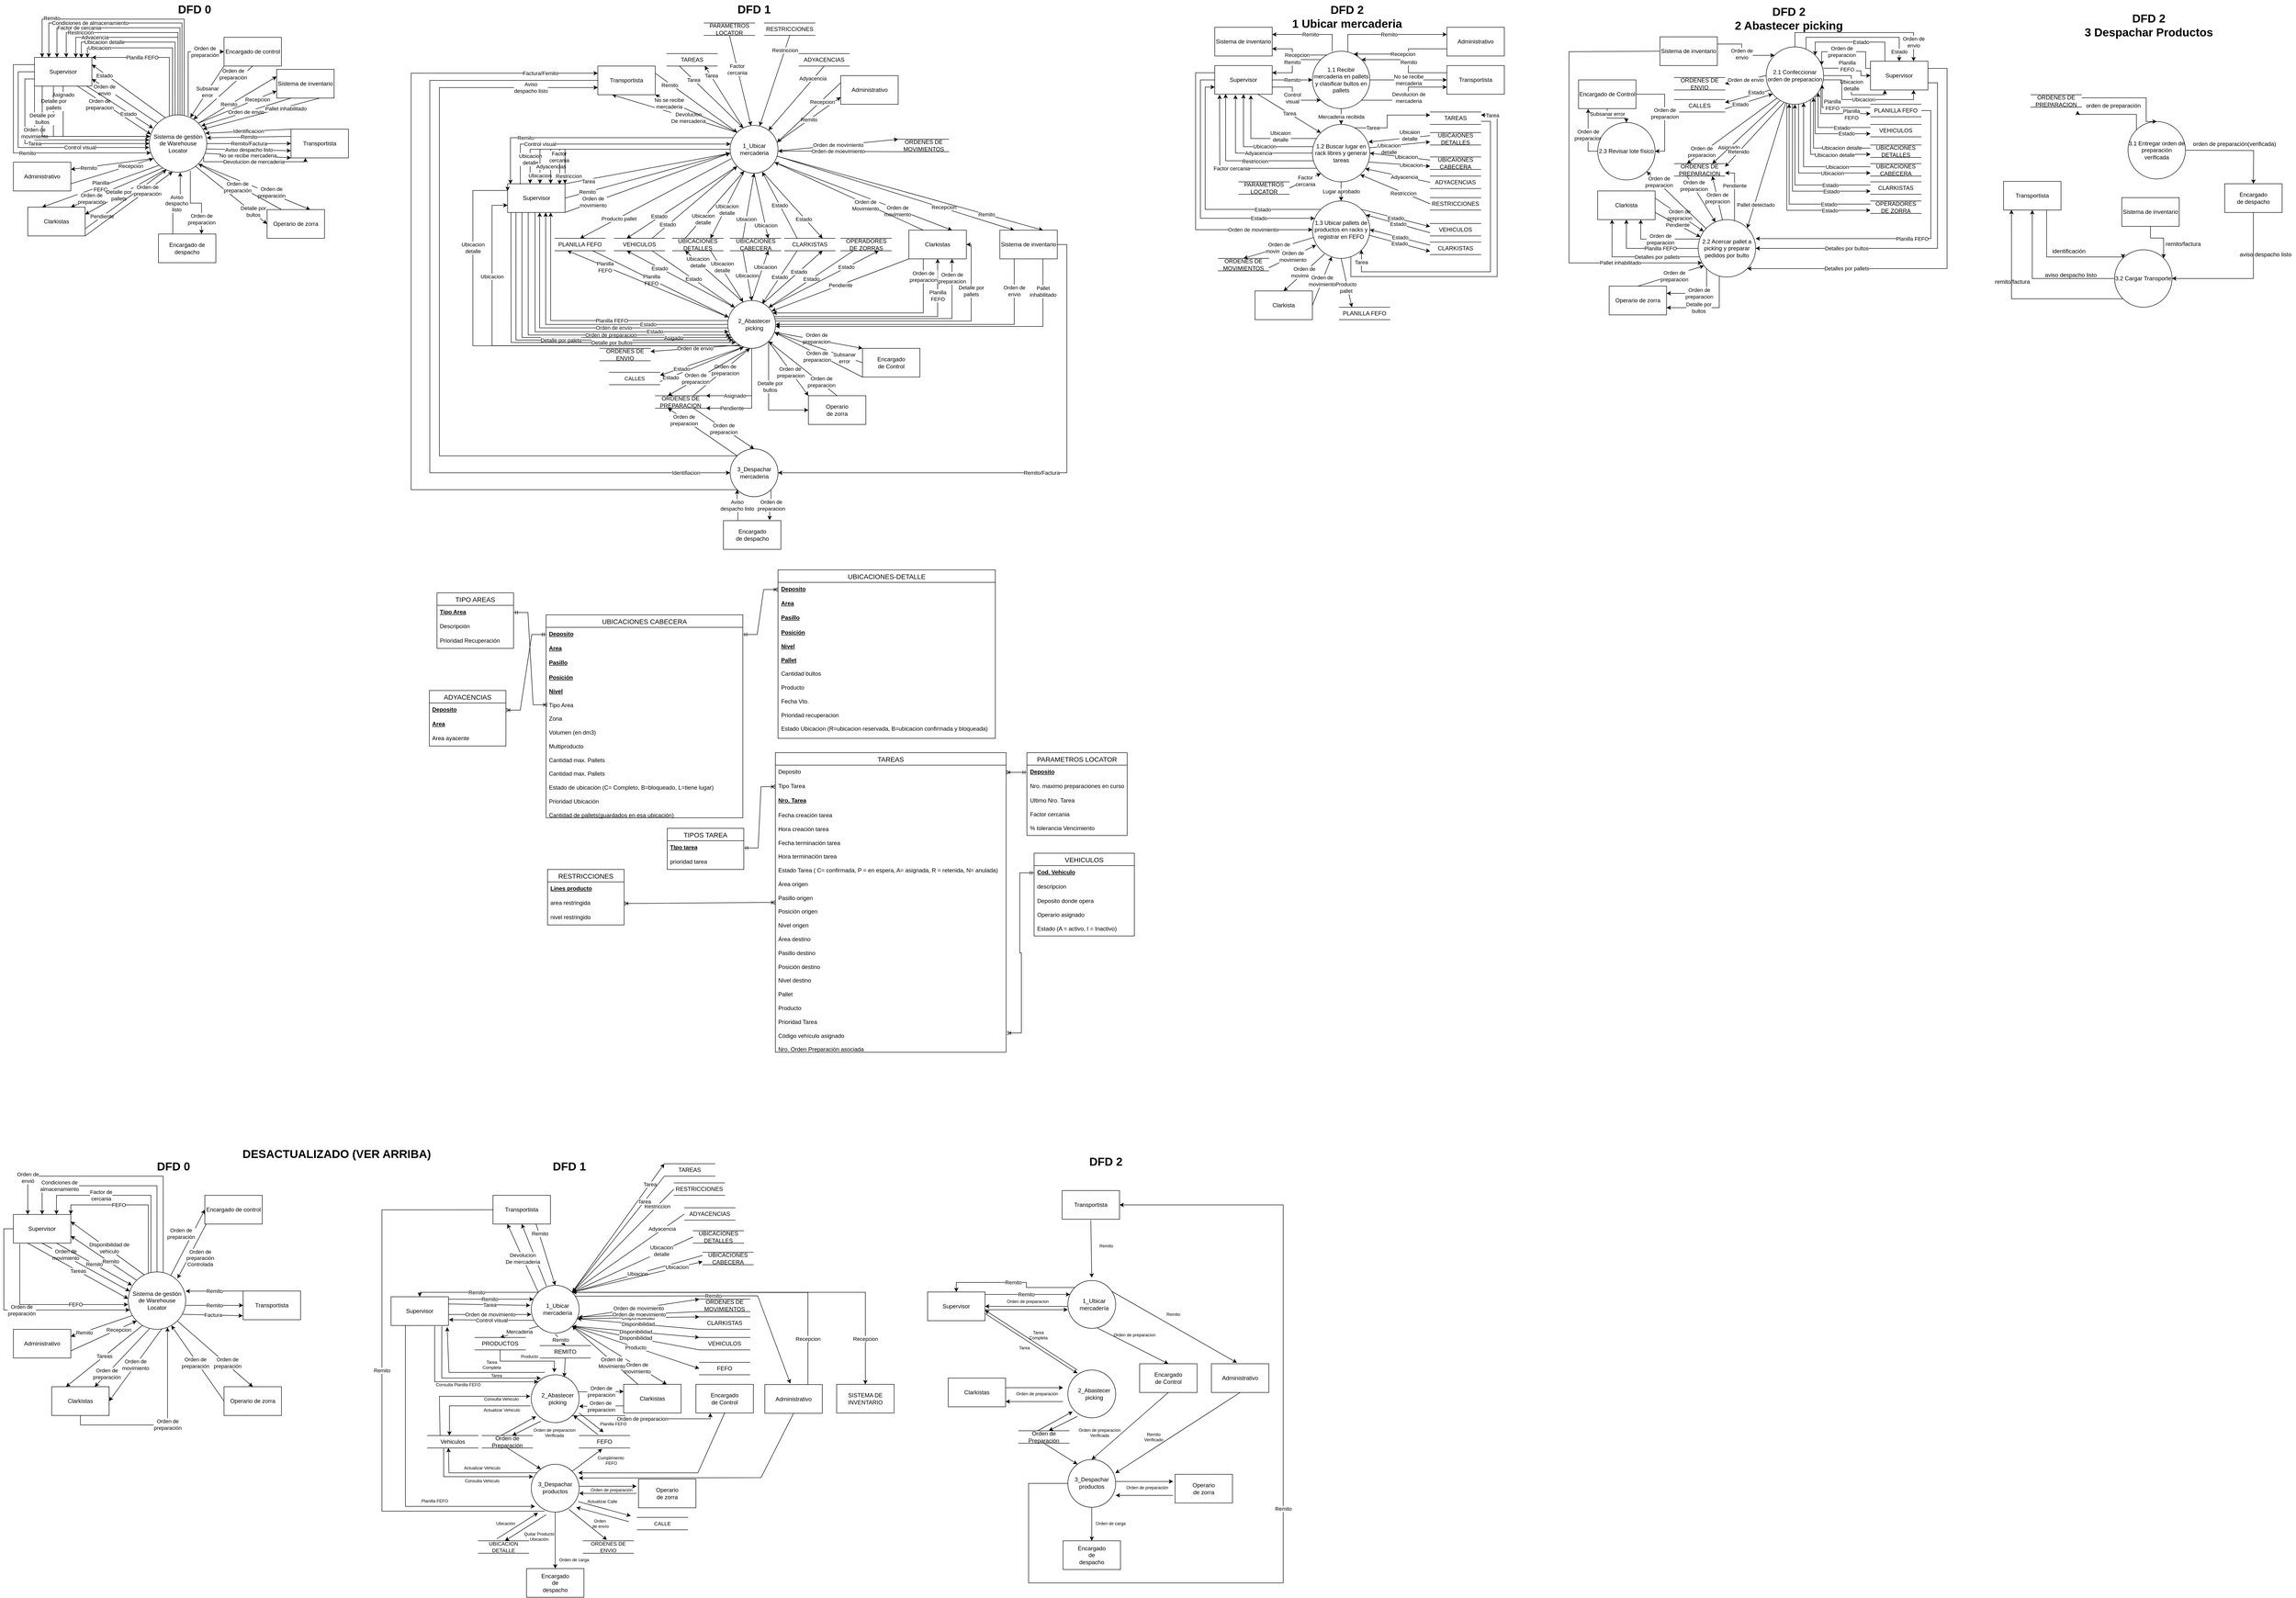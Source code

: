 <mxfile version="24.6.3" type="github" pages="3">
  <diagram id="dtz4ZYm2-1124x_eL9rx" name="DFD">
    <mxGraphModel dx="2512" dy="3516" grid="0" gridSize="10" guides="1" tooltips="1" connect="1" arrows="1" fold="1" page="1" pageScale="1" pageWidth="827" pageHeight="1169" background="#ffffff" math="0" shadow="0">
      <root>
        <mxCell id="0" />
        <mxCell id="1" parent="0" />
        <mxCell id="_3XoVfJ383ayYzKA0eGD-2" value="Orden de&lt;br&gt;movimiento" style="rounded=0;orthogonalLoop=1;jettySize=auto;html=1;exitX=0.5;exitY=1;exitDx=0;exitDy=0;entryX=0.025;entryY=0.338;entryDx=0;entryDy=0;entryPerimeter=0;" parent="1" source="zZa_1P73lOuYzELmrsZg-2" target="zZa_1P73lOuYzELmrsZg-1" edge="1">
          <mxGeometry x="-0.48" y="2" relative="1" as="geometry">
            <mxPoint x="320" y="380" as="targetPoint" />
            <mxPoint as="offset" />
          </mxGeometry>
        </mxCell>
        <mxCell id="_3XoVfJ383ayYzKA0eGD-7" value="Disponibilidad de&lt;br&gt;vehiculo" style="rounded=0;orthogonalLoop=1;jettySize=auto;html=1;exitX=0.289;exitY=0.058;exitDx=0;exitDy=0;entryX=1;entryY=0.25;entryDx=0;entryDy=0;exitPerimeter=0;" parent="1" source="zZa_1P73lOuYzELmrsZg-1" target="zZa_1P73lOuYzELmrsZg-2" edge="1">
          <mxGeometry x="-0.017" y="-2" relative="1" as="geometry">
            <mxPoint as="offset" />
          </mxGeometry>
        </mxCell>
        <mxCell id="YiQoPn7ypVEa9kBm7qLJ-7" value="Tareas" style="rounded=0;orthogonalLoop=1;jettySize=auto;html=1;exitX=0.245;exitY=0.935;exitDx=0;exitDy=0;entryX=0.25;entryY=0;entryDx=0;entryDy=0;exitPerimeter=0;" parent="1" source="zZa_1P73lOuYzELmrsZg-1" target="YiQoPn7ypVEa9kBm7qLJ-2" edge="1">
          <mxGeometry relative="1" as="geometry" />
        </mxCell>
        <mxCell id="YiQoPn7ypVEa9kBm7qLJ-10" value="Remito" style="rounded=0;orthogonalLoop=1;jettySize=auto;html=1;exitX=0.072;exitY=0.76;exitDx=0;exitDy=0;entryX=1;entryY=0.25;entryDx=0;entryDy=0;exitPerimeter=0;" parent="1" source="zZa_1P73lOuYzELmrsZg-1" target="YiQoPn7ypVEa9kBm7qLJ-1" edge="1">
          <mxGeometry x="0.571" y="2" relative="1" as="geometry">
            <mxPoint as="offset" />
          </mxGeometry>
        </mxCell>
        <mxCell id="VfRBNNF5Eisxa5Mo3TuI-1" value="Factura" style="rounded=0;orthogonalLoop=1;jettySize=auto;html=1;entryX=-0.006;entryY=0.861;entryDx=0;entryDy=0;entryPerimeter=0;exitX=0.947;exitY=0.739;exitDx=0;exitDy=0;exitPerimeter=0;" parent="1" source="zZa_1P73lOuYzELmrsZg-1" target="zZa_1P73lOuYzELmrsZg-3" edge="1">
          <mxGeometry relative="1" as="geometry">
            <mxPoint x="450" y="410" as="sourcePoint" />
          </mxGeometry>
        </mxCell>
        <mxCell id="VfRBNNF5Eisxa5Mo3TuI-2" value="Orden de&lt;br&gt;envió" style="edgeStyle=orthogonalEdgeStyle;rounded=0;orthogonalLoop=1;jettySize=auto;html=1;exitX=0.608;exitY=0.011;exitDx=0;exitDy=0;entryX=0.25;entryY=0;entryDx=0;entryDy=0;exitPerimeter=0;" parent="1" source="zZa_1P73lOuYzELmrsZg-1" target="zZa_1P73lOuYzELmrsZg-2" edge="1">
          <mxGeometry x="0.726" relative="1" as="geometry">
            <Array as="points">
              <mxPoint x="393" y="120" />
              <mxPoint x="110" y="120" />
            </Array>
            <mxPoint as="offset" />
          </mxGeometry>
        </mxCell>
        <mxCell id="VfRBNNF5Eisxa5Mo3TuI-4" value="Orden de&lt;br&gt;preparación" style="rounded=0;orthogonalLoop=1;jettySize=auto;html=1;exitX=1;exitY=1;exitDx=0;exitDy=0;entryX=0.5;entryY=0;entryDx=0;entryDy=0;" parent="1" source="zZa_1P73lOuYzELmrsZg-1" target="YiQoPn7ypVEa9kBm7qLJ-4" edge="1">
          <mxGeometry x="0.299" y="3" relative="1" as="geometry">
            <mxPoint as="offset" />
          </mxGeometry>
        </mxCell>
        <mxCell id="VfRBNNF5Eisxa5Mo3TuI-5" value="Orden de&lt;br&gt;preparación" style="rounded=0;orthogonalLoop=1;jettySize=auto;html=1;entryX=0.75;entryY=0;entryDx=0;entryDy=0;exitX=0.375;exitY=0.984;exitDx=0;exitDy=0;exitPerimeter=0;" parent="1" source="zZa_1P73lOuYzELmrsZg-1" target="YiQoPn7ypVEa9kBm7qLJ-2" edge="1">
          <mxGeometry x="0.555" relative="1" as="geometry">
            <mxPoint x="380" y="440" as="sourcePoint" />
            <mxPoint as="offset" />
          </mxGeometry>
        </mxCell>
        <mxCell id="VfRBNNF5Eisxa5Mo3TuI-6" value="Orden de&lt;br&gt;preparación" style="rounded=0;orthogonalLoop=1;jettySize=auto;html=1;exitX=0.742;exitY=0.057;exitDx=0;exitDy=0;entryX=0;entryY=0.5;entryDx=0;entryDy=0;exitPerimeter=0;" parent="1" source="zZa_1P73lOuYzELmrsZg-1" target="YiQoPn7ypVEa9kBm7qLJ-3" edge="1">
          <mxGeometry x="0.125" y="21" relative="1" as="geometry">
            <mxPoint as="offset" />
          </mxGeometry>
        </mxCell>
        <mxCell id="_3XoVfJ383ayYzKA0eGD-1" value="Remito" style="rounded=0;orthogonalLoop=1;jettySize=auto;html=1;exitX=0;exitY=0;exitDx=0;exitDy=0;entryX=1;entryY=0.75;entryDx=0;entryDy=0;" parent="1" source="zZa_1P73lOuYzELmrsZg-1" target="zZa_1P73lOuYzELmrsZg-2" edge="1">
          <mxGeometry x="-0.187" y="-2" relative="1" as="geometry">
            <mxPoint as="offset" />
          </mxGeometry>
        </mxCell>
        <mxCell id="_3XoVfJ383ayYzKA0eGD-3" value="Orden de&lt;br&gt;movimiento" style="rounded=0;orthogonalLoop=1;jettySize=auto;html=1;exitX=0.584;exitY=0.991;exitDx=0;exitDy=0;entryX=1;entryY=0.5;entryDx=0;entryDy=0;exitPerimeter=0;" parent="1" source="zZa_1P73lOuYzELmrsZg-1" target="YiQoPn7ypVEa9kBm7qLJ-2" edge="1">
          <mxGeometry relative="1" as="geometry" />
        </mxCell>
        <mxCell id="_3XoVfJ383ayYzKA0eGD-5" value="Condiciones de&lt;br&gt;almacenamiento" style="edgeStyle=orthogonalEdgeStyle;rounded=0;orthogonalLoop=1;jettySize=auto;html=1;exitX=0.5;exitY=0;exitDx=0;exitDy=0;entryX=0.5;entryY=0;entryDx=0;entryDy=0;" parent="1" source="zZa_1P73lOuYzELmrsZg-1" target="zZa_1P73lOuYzELmrsZg-2" edge="1">
          <mxGeometry x="0.6" relative="1" as="geometry">
            <Array as="points">
              <mxPoint x="380" y="140" />
              <mxPoint x="140" y="140" />
            </Array>
            <mxPoint as="offset" />
          </mxGeometry>
        </mxCell>
        <mxCell id="_3XoVfJ383ayYzKA0eGD-6" value="Factor de&lt;br&gt;cercania" style="edgeStyle=orthogonalEdgeStyle;rounded=0;orthogonalLoop=1;jettySize=auto;html=1;exitX=0.394;exitY=0.008;exitDx=0;exitDy=0;entryX=0.75;entryY=0;entryDx=0;entryDy=0;exitPerimeter=0;" parent="1" source="zZa_1P73lOuYzELmrsZg-1" target="zZa_1P73lOuYzELmrsZg-2" edge="1">
          <mxGeometry x="0.33" relative="1" as="geometry">
            <Array as="points">
              <mxPoint x="367" y="160" />
              <mxPoint x="170" y="160" />
            </Array>
            <mxPoint as="offset" />
          </mxGeometry>
        </mxCell>
        <mxCell id="_3XoVfJ383ayYzKA0eGD-8" value="FEFO" style="edgeStyle=orthogonalEdgeStyle;rounded=0;orthogonalLoop=1;jettySize=auto;html=1;exitX=0.348;exitY=0.022;exitDx=0;exitDy=0;entryX=1;entryY=0;entryDx=0;entryDy=0;exitPerimeter=0;" parent="1" source="zZa_1P73lOuYzELmrsZg-1" target="zZa_1P73lOuYzELmrsZg-2" edge="1">
          <mxGeometry x="0.26" relative="1" as="geometry">
            <Array as="points">
              <mxPoint x="362" y="180" />
              <mxPoint x="200" y="180" />
            </Array>
            <mxPoint as="offset" />
          </mxGeometry>
        </mxCell>
        <mxCell id="zZa_1P73lOuYzELmrsZg-1" value="&lt;font style=&quot;font-size: 12px;&quot;&gt;Sistema de gestión de Warehouse Locator&lt;/font&gt;" style="ellipse;whiteSpace=wrap;html=1;aspect=fixed;" parent="1" vertex="1">
          <mxGeometry x="320" y="320" width="120" height="120" as="geometry" />
        </mxCell>
        <mxCell id="Pckf7qKC1o77Quz8ey8D-3" value="Remito" style="rounded=0;orthogonalLoop=1;jettySize=auto;html=1;exitX=0.75;exitY=1;exitDx=0;exitDy=0;entryX=0.064;entryY=0.234;entryDx=0;entryDy=0;entryPerimeter=0;" parent="1" source="zZa_1P73lOuYzELmrsZg-2" target="zZa_1P73lOuYzELmrsZg-1" edge="1">
          <mxGeometry relative="1" as="geometry" />
        </mxCell>
        <mxCell id="YiQoPn7ypVEa9kBm7qLJ-6" value="Tareas" style="rounded=0;orthogonalLoop=1;jettySize=auto;html=1;exitX=0.25;exitY=1;exitDx=0;exitDy=0;entryX=-0.002;entryY=0.468;entryDx=0;entryDy=0;entryPerimeter=0;" parent="1" source="zZa_1P73lOuYzELmrsZg-2" target="zZa_1P73lOuYzELmrsZg-1" edge="1">
          <mxGeometry relative="1" as="geometry" />
        </mxCell>
        <mxCell id="VfRBNNF5Eisxa5Mo3TuI-3" value="Orden de&lt;br&gt;preparación" style="edgeStyle=orthogonalEdgeStyle;rounded=0;orthogonalLoop=1;jettySize=auto;html=1;exitX=0;exitY=0.5;exitDx=0;exitDy=0;entryX=0.027;entryY=0.663;entryDx=0;entryDy=0;entryPerimeter=0;" parent="1" source="zZa_1P73lOuYzELmrsZg-2" target="zZa_1P73lOuYzELmrsZg-1" edge="1">
          <mxGeometry relative="1" as="geometry">
            <Array as="points">
              <mxPoint x="60" y="230" />
              <mxPoint x="60" y="400" />
            </Array>
          </mxGeometry>
        </mxCell>
        <mxCell id="zZa_1P73lOuYzELmrsZg-2" value="Supervisor" style="rounded=0;whiteSpace=wrap;html=1;" parent="1" vertex="1">
          <mxGeometry x="80" y="200" width="120" height="60" as="geometry" />
        </mxCell>
        <mxCell id="Pckf7qKC1o77Quz8ey8D-1" value="Remito" style="rounded=0;orthogonalLoop=1;jettySize=auto;html=1;exitX=0;exitY=0;exitDx=0;exitDy=0;entryX=1;entryY=0.336;entryDx=0;entryDy=0;entryPerimeter=0;" parent="1" source="zZa_1P73lOuYzELmrsZg-3" target="zZa_1P73lOuYzELmrsZg-1" edge="1">
          <mxGeometry relative="1" as="geometry" />
        </mxCell>
        <mxCell id="zZa_1P73lOuYzELmrsZg-3" value="Transportista" style="rounded=0;whiteSpace=wrap;html=1;" parent="1" vertex="1">
          <mxGeometry x="560" y="360" width="120" height="60" as="geometry" />
        </mxCell>
        <mxCell id="zZa_1P73lOuYzELmrsZg-4" value="&lt;font style=&quot;font-size: 24px;&quot;&gt;&lt;b&gt;DFD 0&lt;/b&gt;&lt;/font&gt;" style="text;html=1;align=center;verticalAlign=middle;resizable=0;points=[];autosize=1;strokeColor=none;fillColor=none;" parent="1" vertex="1">
          <mxGeometry x="369" y="80" width="90" height="40" as="geometry" />
        </mxCell>
        <mxCell id="YiQoPn7ypVEa9kBm7qLJ-5" value="Recepcion" style="rounded=0;orthogonalLoop=1;jettySize=auto;html=1;exitX=1;exitY=0.75;exitDx=0;exitDy=0;entryX=0;entryY=1;entryDx=0;entryDy=0;" parent="1" source="YiQoPn7ypVEa9kBm7qLJ-1" target="zZa_1P73lOuYzELmrsZg-1" edge="1">
          <mxGeometry x="0.451" relative="1" as="geometry">
            <mxPoint y="1" as="offset" />
          </mxGeometry>
        </mxCell>
        <mxCell id="YiQoPn7ypVEa9kBm7qLJ-1" value="Administrativo" style="rounded=0;whiteSpace=wrap;html=1;" parent="1" vertex="1">
          <mxGeometry x="80" y="440" width="120" height="60" as="geometry" />
        </mxCell>
        <mxCell id="YiQoPn7ypVEa9kBm7qLJ-2" value="Clarkistas" style="rounded=0;whiteSpace=wrap;html=1;" parent="1" vertex="1">
          <mxGeometry x="160" y="560" width="120" height="60" as="geometry" />
        </mxCell>
        <mxCell id="YiQoPn7ypVEa9kBm7qLJ-3" value="Encargado de control" style="rounded=0;whiteSpace=wrap;html=1;" parent="1" vertex="1">
          <mxGeometry x="480" y="160" width="120" height="60" as="geometry" />
        </mxCell>
        <mxCell id="YiQoPn7ypVEa9kBm7qLJ-4" value="Operario de zorra" style="rounded=0;whiteSpace=wrap;html=1;" parent="1" vertex="1">
          <mxGeometry x="520" y="560" width="120" height="60" as="geometry" />
        </mxCell>
        <mxCell id="VfRBNNF5Eisxa5Mo3TuI-7" value="Orden de&lt;br&gt;preparación" style="edgeStyle=orthogonalEdgeStyle;rounded=0;orthogonalLoop=1;jettySize=auto;html=1;exitX=0.5;exitY=1;exitDx=0;exitDy=0;entryX=0.683;entryY=0.967;entryDx=0;entryDy=0;entryPerimeter=0;" parent="1" source="YiQoPn7ypVEa9kBm7qLJ-2" target="zZa_1P73lOuYzELmrsZg-1" edge="1">
          <mxGeometry relative="1" as="geometry" />
        </mxCell>
        <mxCell id="VfRBNNF5Eisxa5Mo3TuI-8" value="Orden de&lt;br&gt;preparación" style="rounded=0;orthogonalLoop=1;jettySize=auto;html=1;exitX=0;exitY=0.5;exitDx=0;exitDy=0;entryX=0.749;entryY=0.934;entryDx=0;entryDy=0;entryPerimeter=0;" parent="1" source="YiQoPn7ypVEa9kBm7qLJ-4" target="zZa_1P73lOuYzELmrsZg-1" edge="1">
          <mxGeometry x="0.038" y="3" relative="1" as="geometry">
            <mxPoint as="offset" />
          </mxGeometry>
        </mxCell>
        <mxCell id="_3XoVfJ383ayYzKA0eGD-9" value="FEFO" style="rounded=0;orthogonalLoop=1;jettySize=auto;html=1;exitX=0.111;exitY=1.024;exitDx=0;exitDy=0;entryX=-0.002;entryY=0.569;entryDx=0;entryDy=0;entryPerimeter=0;edgeStyle=orthogonalEdgeStyle;exitPerimeter=0;" parent="1" source="zZa_1P73lOuYzELmrsZg-2" target="zZa_1P73lOuYzELmrsZg-1" edge="1">
          <mxGeometry x="0.379" relative="1" as="geometry">
            <Array as="points">
              <mxPoint x="93" y="388" />
            </Array>
            <mxPoint as="offset" />
          </mxGeometry>
        </mxCell>
        <mxCell id="dPi1HmF95KN-nMSCKA0x-1" value="" style="rounded=0;orthogonalLoop=1;jettySize=auto;html=1;exitX=0.022;exitY=1.006;exitDx=0;exitDy=0;exitPerimeter=0;entryX=0.858;entryY=0.114;entryDx=0;entryDy=0;entryPerimeter=0;" parent="1" source="YiQoPn7ypVEa9kBm7qLJ-3" target="zZa_1P73lOuYzELmrsZg-1" edge="1">
          <mxGeometry x="-0.053" y="4" relative="1" as="geometry">
            <mxPoint x="1" as="offset" />
            <mxPoint x="489" y="220" as="sourcePoint" />
            <mxPoint x="430" y="340" as="targetPoint" />
          </mxGeometry>
        </mxCell>
        <mxCell id="dPi1HmF95KN-nMSCKA0x-2" value="Orden de&lt;br&gt;preparación&lt;br&gt;Controlada" style="edgeLabel;html=1;align=center;verticalAlign=middle;resizable=0;points=[];" parent="dPi1HmF95KN-nMSCKA0x-1" vertex="1" connectable="0">
          <mxGeometry x="-0.184" y="1" relative="1" as="geometry">
            <mxPoint x="11" y="23" as="offset" />
          </mxGeometry>
        </mxCell>
        <mxCell id="dPi1HmF95KN-nMSCKA0x-3" value="Remito" style="rounded=0;orthogonalLoop=1;jettySize=auto;html=1;exitX=1;exitY=0.583;exitDx=0;exitDy=0;entryX=0;entryY=0.5;entryDx=0;entryDy=0;exitPerimeter=0;" parent="1" source="zZa_1P73lOuYzELmrsZg-1" target="zZa_1P73lOuYzELmrsZg-3" edge="1">
          <mxGeometry relative="1" as="geometry">
            <mxPoint x="440" y="398.5" as="sourcePoint" />
            <mxPoint x="578" y="381.5" as="targetPoint" />
          </mxGeometry>
        </mxCell>
        <mxCell id="Q_FQF6dckXQZLW2nmg2O-1" value="" style="group" parent="1" vertex="1" connectable="0">
          <mxGeometry x="1162" y="348" width="100" height="100" as="geometry" />
        </mxCell>
        <mxCell id="-mQEHy61o7DQiUL0TPlL-1" value="Control visual" style="rounded=0;orthogonalLoop=1;jettySize=auto;html=1;exitX=0.056;exitY=0.734;exitDx=0;exitDy=0;shadow=0;exitPerimeter=0;" parent="Q_FQF6dckXQZLW2nmg2O-1" source="Q_FQF6dckXQZLW2nmg2O-2" edge="1">
          <mxGeometry relative="1" as="geometry">
            <mxPoint x="-172" y="72" as="targetPoint" />
          </mxGeometry>
        </mxCell>
        <mxCell id="Q_FQF6dckXQZLW2nmg2O-2" value="" style="ellipse;whiteSpace=wrap;html=1;aspect=fixed;" parent="Q_FQF6dckXQZLW2nmg2O-1" vertex="1">
          <mxGeometry width="100" height="100" as="geometry" />
        </mxCell>
        <mxCell id="Q_FQF6dckXQZLW2nmg2O-3" value="1_Ubicar mercadería" style="text;html=1;strokeColor=none;fillColor=none;align=center;verticalAlign=middle;whiteSpace=wrap;rounded=0;" parent="Q_FQF6dckXQZLW2nmg2O-1" vertex="1">
          <mxGeometry x="30" y="40" width="50" height="20" as="geometry" />
        </mxCell>
        <mxCell id="Q_FQF6dckXQZLW2nmg2O-4" value="" style="group" parent="1" vertex="1" connectable="0">
          <mxGeometry x="1162" y="535" width="100" height="100" as="geometry" />
        </mxCell>
        <mxCell id="Q_FQF6dckXQZLW2nmg2O-5" value="" style="ellipse;whiteSpace=wrap;html=1;aspect=fixed;" parent="Q_FQF6dckXQZLW2nmg2O-4" vertex="1">
          <mxGeometry width="100" height="100" as="geometry" />
        </mxCell>
        <mxCell id="Q_FQF6dckXQZLW2nmg2O-6" value="2_Abastecer picking" style="text;html=1;strokeColor=none;fillColor=none;align=center;verticalAlign=middle;whiteSpace=wrap;rounded=0;" parent="Q_FQF6dckXQZLW2nmg2O-4" vertex="1">
          <mxGeometry x="30" y="40" width="50" height="20" as="geometry" />
        </mxCell>
        <mxCell id="Q_FQF6dckXQZLW2nmg2O-7" value="" style="group" parent="1" vertex="1" connectable="0">
          <mxGeometry x="1162" y="722" width="100" height="100" as="geometry" />
        </mxCell>
        <mxCell id="5M9YGzhMm0kIQtHwc9o7-80" style="rounded=0;orthogonalLoop=1;jettySize=auto;html=1;exitX=1;exitY=0;exitDx=0;exitDy=0;" parent="Q_FQF6dckXQZLW2nmg2O-7" source="Q_FQF6dckXQZLW2nmg2O-8" edge="1">
          <mxGeometry relative="1" as="geometry">
            <mxPoint x="148" y="-32" as="targetPoint" />
          </mxGeometry>
        </mxCell>
        <mxCell id="Q_FQF6dckXQZLW2nmg2O-8" value="" style="ellipse;whiteSpace=wrap;html=1;aspect=fixed;" parent="Q_FQF6dckXQZLW2nmg2O-7" vertex="1">
          <mxGeometry width="100" height="100" as="geometry" />
        </mxCell>
        <mxCell id="Q_FQF6dckXQZLW2nmg2O-9" value="3_Despachar productos" style="text;html=1;strokeColor=none;fillColor=none;align=center;verticalAlign=middle;whiteSpace=wrap;rounded=0;" parent="Q_FQF6dckXQZLW2nmg2O-7" vertex="1">
          <mxGeometry x="26.654" y="37.692" width="45.692" height="22.615" as="geometry" />
        </mxCell>
        <mxCell id="Q_FQF6dckXQZLW2nmg2O-10" value="" style="group" parent="1" vertex="1" connectable="0">
          <mxGeometry x="1355" y="555" width="120" height="60" as="geometry" />
        </mxCell>
        <mxCell id="Q_FQF6dckXQZLW2nmg2O-11" value="" style="rounded=0;whiteSpace=wrap;html=1;" parent="Q_FQF6dckXQZLW2nmg2O-10" vertex="1">
          <mxGeometry width="120" height="60" as="geometry" />
        </mxCell>
        <mxCell id="Q_FQF6dckXQZLW2nmg2O-12" value="Clarkistas" style="text;html=1;strokeColor=none;fillColor=none;align=center;verticalAlign=middle;whiteSpace=wrap;rounded=0;" parent="Q_FQF6dckXQZLW2nmg2O-10" vertex="1">
          <mxGeometry x="30" y="15" width="60" height="30" as="geometry" />
        </mxCell>
        <mxCell id="Q_FQF6dckXQZLW2nmg2O-14" value="Orden de&lt;div&gt;preparacion&lt;/div&gt;" style="endArrow=classic;html=1;rounded=0;entryX=0;entryY=0.25;entryDx=0;entryDy=0;exitX=0.982;exitY=0.356;exitDx=0;exitDy=0;exitPerimeter=0;" parent="1" source="Q_FQF6dckXQZLW2nmg2O-5" target="Q_FQF6dckXQZLW2nmg2O-11" edge="1">
          <mxGeometry width="50" height="50" relative="1" as="geometry">
            <mxPoint x="1262" y="565.58" as="sourcePoint" />
            <mxPoint x="1320" y="566" as="targetPoint" />
          </mxGeometry>
        </mxCell>
        <mxCell id="Q_FQF6dckXQZLW2nmg2O-15" value="Orden de&amp;nbsp;&lt;div&gt;preparacion&lt;/div&gt;" style="endArrow=none;html=1;rounded=0;endFill=0;startArrow=classic;startFill=1;entryX=0;entryY=0.75;entryDx=0;entryDy=0;exitX=0.998;exitY=0.66;exitDx=0;exitDy=0;exitPerimeter=0;" parent="1" source="Q_FQF6dckXQZLW2nmg2O-5" target="Q_FQF6dckXQZLW2nmg2O-11" edge="1">
          <mxGeometry width="50" height="50" relative="1" as="geometry">
            <mxPoint x="1258" y="605.5" as="sourcePoint" />
            <mxPoint x="1320" y="605.5" as="targetPoint" />
          </mxGeometry>
        </mxCell>
        <mxCell id="Q_FQF6dckXQZLW2nmg2O-19" value="" style="group" parent="1" vertex="1" connectable="0">
          <mxGeometry x="1506" y="555" width="120" height="60" as="geometry" />
        </mxCell>
        <mxCell id="Q_FQF6dckXQZLW2nmg2O-20" value="" style="rounded=0;whiteSpace=wrap;html=1;" parent="Q_FQF6dckXQZLW2nmg2O-19" vertex="1">
          <mxGeometry width="120" height="60" as="geometry" />
        </mxCell>
        <mxCell id="Q_FQF6dckXQZLW2nmg2O-21" value="Encargado de Control" style="text;html=1;strokeColor=none;fillColor=none;align=center;verticalAlign=middle;whiteSpace=wrap;rounded=0;" parent="Q_FQF6dckXQZLW2nmg2O-19" vertex="1">
          <mxGeometry x="30" y="15" width="60" height="30" as="geometry" />
        </mxCell>
        <mxCell id="Q_FQF6dckXQZLW2nmg2O-22" value="Orden de preparacion" style="endArrow=classic;html=1;rounded=0;entryX=0.25;entryY=1;entryDx=0;entryDy=0;exitX=1;exitY=1;exitDx=0;exitDy=0;edgeStyle=orthogonalEdgeStyle;" parent="1" source="Q_FQF6dckXQZLW2nmg2O-5" target="Q_FQF6dckXQZLW2nmg2O-20" edge="1">
          <mxGeometry width="50" height="50" relative="1" as="geometry">
            <mxPoint x="1247.995" y="627.355" as="sourcePoint" />
            <mxPoint x="1536.64" y="622" as="targetPoint" />
            <Array as="points">
              <mxPoint x="1358" y="620" />
              <mxPoint x="1358" y="627" />
              <mxPoint x="1536" y="627" />
            </Array>
          </mxGeometry>
        </mxCell>
        <mxCell id="Q_FQF6dckXQZLW2nmg2O-23" value="" style="endArrow=classic;html=1;rounded=0;exitX=0.5;exitY=1;exitDx=0;exitDy=0;" parent="1" source="Q_FQF6dckXQZLW2nmg2O-20" edge="1">
          <mxGeometry width="50" height="50" relative="1" as="geometry">
            <mxPoint x="1052" y="672" as="sourcePoint" />
            <mxPoint x="1260" y="740" as="targetPoint" />
            <Array as="points">
              <mxPoint x="1510" y="740" />
            </Array>
          </mxGeometry>
        </mxCell>
        <mxCell id="Q_FQF6dckXQZLW2nmg2O-24" value="Supervisor" style="group" parent="1" vertex="1" connectable="0">
          <mxGeometry x="869" y="372" width="120" height="60" as="geometry" />
        </mxCell>
        <mxCell id="Q_FQF6dckXQZLW2nmg2O-26" style="rounded=0;orthogonalLoop=1;jettySize=auto;html=1;exitX=0.884;exitY=1.021;exitDx=0;exitDy=0;exitPerimeter=0;" parent="Q_FQF6dckXQZLW2nmg2O-24" source="Q_FQF6dckXQZLW2nmg2O-27" edge="1">
          <mxGeometry relative="1" as="geometry">
            <mxPoint x="313" y="170" as="targetPoint" />
            <Array as="points">
              <mxPoint x="106" y="170" />
            </Array>
          </mxGeometry>
        </mxCell>
        <mxCell id="5M9YGzhMm0kIQtHwc9o7-83" style="edgeStyle=orthogonalEdgeStyle;rounded=0;orthogonalLoop=1;jettySize=auto;html=1;exitX=0.25;exitY=1;exitDx=0;exitDy=0;" parent="Q_FQF6dckXQZLW2nmg2O-24" source="Q_FQF6dckXQZLW2nmg2O-27" edge="1">
          <mxGeometry relative="1" as="geometry">
            <mxPoint x="301" y="438" as="targetPoint" />
            <Array as="points">
              <mxPoint x="30" y="438" />
            </Array>
          </mxGeometry>
        </mxCell>
        <mxCell id="Q_FQF6dckXQZLW2nmg2O-27" value="Supervisor" style="rounded=0;whiteSpace=wrap;html=1;" parent="Q_FQF6dckXQZLW2nmg2O-24" vertex="1">
          <mxGeometry width="120" height="60" as="geometry" />
        </mxCell>
        <mxCell id="Q_FQF6dckXQZLW2nmg2O-29" value="" style="group" parent="1" vertex="1" connectable="0">
          <mxGeometry x="1650" y="555.5" width="120" height="60" as="geometry" />
        </mxCell>
        <mxCell id="Q_FQF6dckXQZLW2nmg2O-30" value="" style="rounded=0;whiteSpace=wrap;html=1;" parent="Q_FQF6dckXQZLW2nmg2O-29" vertex="1">
          <mxGeometry width="120" height="60" as="geometry" />
        </mxCell>
        <mxCell id="Q_FQF6dckXQZLW2nmg2O-31" value="Administrativo" style="text;html=1;strokeColor=none;fillColor=none;align=center;verticalAlign=middle;whiteSpace=wrap;rounded=0;" parent="Q_FQF6dckXQZLW2nmg2O-29" vertex="1">
          <mxGeometry x="30" y="15" width="60" height="30" as="geometry" />
        </mxCell>
        <mxCell id="Q_FQF6dckXQZLW2nmg2O-32" value="" style="group" parent="1" vertex="1" connectable="0">
          <mxGeometry x="1362" y="753" width="120" height="60" as="geometry" />
        </mxCell>
        <mxCell id="Q_FQF6dckXQZLW2nmg2O-33" value="Operario&lt;div&gt;de zorra&lt;/div&gt;" style="rounded=0;whiteSpace=wrap;html=1;" parent="Q_FQF6dckXQZLW2nmg2O-32" vertex="1">
          <mxGeometry x="24" width="120" height="60" as="geometry" />
        </mxCell>
        <mxCell id="Q_FQF6dckXQZLW2nmg2O-36" value="" style="endArrow=classic;html=1;rounded=0;" parent="Q_FQF6dckXQZLW2nmg2O-32" edge="1">
          <mxGeometry width="50" height="50" relative="1" as="geometry">
            <mxPoint x="-100" y="15" as="sourcePoint" />
            <mxPoint x="20" y="15" as="targetPoint" />
          </mxGeometry>
        </mxCell>
        <mxCell id="5M9YGzhMm0kIQtHwc9o7-109" value="" style="endArrow=classic;html=1;rounded=0;" parent="Q_FQF6dckXQZLW2nmg2O-32" edge="1">
          <mxGeometry width="50" height="50" relative="1" as="geometry">
            <mxPoint x="-102" y="47" as="sourcePoint" />
            <mxPoint x="8" y="77" as="targetPoint" />
          </mxGeometry>
        </mxCell>
        <mxCell id="Q_FQF6dckXQZLW2nmg2O-38" value="Remito" style="rounded=0;orthogonalLoop=1;jettySize=auto;html=1;exitX=0.75;exitY=1;exitDx=0;exitDy=0;entryX=0.5;entryY=0;entryDx=0;entryDy=0;" parent="1" source="-mQEHy61o7DQiUL0TPlL-12" target="Q_FQF6dckXQZLW2nmg2O-2" edge="1">
          <mxGeometry x="-0.68" y="2" relative="1" as="geometry">
            <mxPoint x="1240" y="220" as="sourcePoint" />
            <mxPoint x="1230" y="330" as="targetPoint" />
            <mxPoint as="offset" />
          </mxGeometry>
        </mxCell>
        <mxCell id="Q_FQF6dckXQZLW2nmg2O-39" value="" style="endArrow=classic;html=1;rounded=0;exitX=0.377;exitY=0;exitDx=0;exitDy=0;exitPerimeter=0;" parent="1" source="Q_FQF6dckXQZLW2nmg2O-40" edge="1">
          <mxGeometry width="50" height="50" relative="1" as="geometry">
            <mxPoint x="1173.7" y="689.3" as="sourcePoint" />
            <mxPoint x="1172" y="622" as="targetPoint" />
          </mxGeometry>
        </mxCell>
        <mxCell id="Q_FQF6dckXQZLW2nmg2O-40" value="Orden de Preparación" style="shape=partialRectangle;whiteSpace=wrap;html=1;left=0;right=0;fillColor=none;" parent="1" vertex="1">
          <mxGeometry x="1059" y="662" width="106" height="26" as="geometry" />
        </mxCell>
        <mxCell id="Q_FQF6dckXQZLW2nmg2O-41" value="" style="endArrow=classic;html=1;rounded=0;entryX=0.598;entryY=-0.012;entryDx=0;entryDy=0;entryPerimeter=0;" parent="1" target="Q_FQF6dckXQZLW2nmg2O-40" edge="1">
          <mxGeometry width="50" height="50" relative="1" as="geometry">
            <mxPoint x="1182" y="632" as="sourcePoint" />
            <mxPoint x="1192" y="652" as="targetPoint" />
          </mxGeometry>
        </mxCell>
        <mxCell id="Q_FQF6dckXQZLW2nmg2O-42" value="" style="endArrow=classic;html=1;rounded=0;exitX=0.5;exitY=1;exitDx=0;exitDy=0;" parent="1" source="Q_FQF6dckXQZLW2nmg2O-40" edge="1">
          <mxGeometry width="50" height="50" relative="1" as="geometry">
            <mxPoint x="1205.04" y="702" as="sourcePoint" />
            <mxPoint x="1182" y="732" as="targetPoint" />
          </mxGeometry>
        </mxCell>
        <mxCell id="Q_FQF6dckXQZLW2nmg2O-43" value="Remito" style="rounded=0;orthogonalLoop=1;jettySize=auto;html=1;entryX=0.444;entryY=-0.036;entryDx=0;entryDy=0;entryPerimeter=0;exitX=0.917;exitY=0.227;exitDx=0;exitDy=0;exitPerimeter=0;" parent="1" source="Q_FQF6dckXQZLW2nmg2O-2" target="Q_FQF6dckXQZLW2nmg2O-30" edge="1">
          <mxGeometry relative="1" as="geometry">
            <mxPoint x="1252" y="372" as="sourcePoint" />
            <Array as="points">
              <mxPoint x="1635" y="370" />
            </Array>
          </mxGeometry>
        </mxCell>
        <mxCell id="Q_FQF6dckXQZLW2nmg2O-44" style="rounded=0;orthogonalLoop=1;jettySize=auto;html=1;exitX=0.5;exitY=1;exitDx=0;exitDy=0;entryX=0.992;entryY=0.287;entryDx=0;entryDy=0;entryPerimeter=0;" parent="1" source="Q_FQF6dckXQZLW2nmg2O-30" target="Q_FQF6dckXQZLW2nmg2O-8" edge="1">
          <mxGeometry relative="1" as="geometry">
            <Array as="points">
              <mxPoint x="1642" y="750" />
            </Array>
          </mxGeometry>
        </mxCell>
        <mxCell id="Q_FQF6dckXQZLW2nmg2O-45" value="" style="group" parent="1" vertex="1" connectable="0">
          <mxGeometry x="1128" y="940" width="120" height="60" as="geometry" />
        </mxCell>
        <mxCell id="Q_FQF6dckXQZLW2nmg2O-46" value="Encargado&lt;div&gt;de&lt;/div&gt;&lt;div&gt;despacho&lt;/div&gt;" style="rounded=0;whiteSpace=wrap;html=1;" parent="Q_FQF6dckXQZLW2nmg2O-45" vertex="1">
          <mxGeometry x="24" width="120" height="60" as="geometry" />
        </mxCell>
        <mxCell id="Q_FQF6dckXQZLW2nmg2O-48" value="Remito" style="edgeStyle=orthogonalEdgeStyle;rounded=0;orthogonalLoop=1;jettySize=auto;html=1;entryX=-0.007;entryY=0.503;entryDx=0;entryDy=0;entryPerimeter=0;" parent="1" edge="1">
          <mxGeometry relative="1" as="geometry">
            <Array as="points">
              <mxPoint x="1162" y="820" />
              <mxPoint x="850" y="820" />
              <mxPoint x="850" y="190" />
            </Array>
            <mxPoint x="1190" y="820" as="sourcePoint" />
            <mxPoint x="1149.16" y="190.18" as="targetPoint" />
          </mxGeometry>
        </mxCell>
        <mxCell id="Q_FQF6dckXQZLW2nmg2O-49" value="Orden de carga" style="text;html=1;strokeColor=none;fillColor=none;align=center;verticalAlign=middle;whiteSpace=wrap;rounded=0;fontSize=9;" parent="1" vertex="1">
          <mxGeometry x="1202" y="908" width="99" height="27" as="geometry" />
        </mxCell>
        <mxCell id="Q_FQF6dckXQZLW2nmg2O-50" style="edgeStyle=orthogonalEdgeStyle;rounded=0;orthogonalLoop=1;jettySize=auto;html=1;exitX=0.5;exitY=1;exitDx=0;exitDy=0;entryX=0.5;entryY=0;entryDx=0;entryDy=0;" parent="1" source="Q_FQF6dckXQZLW2nmg2O-8" target="Q_FQF6dckXQZLW2nmg2O-46" edge="1">
          <mxGeometry relative="1" as="geometry" />
        </mxCell>
        <mxCell id="Q_FQF6dckXQZLW2nmg2O-53" value="Orden de preparacion&lt;div&gt;Verificada&lt;/div&gt;" style="text;html=1;strokeColor=none;fillColor=none;align=center;verticalAlign=middle;whiteSpace=wrap;rounded=0;fontSize=9;" parent="1" vertex="1">
          <mxGeometry x="1160.5" y="642" width="99" height="27" as="geometry" />
        </mxCell>
        <mxCell id="Q_FQF6dckXQZLW2nmg2O-57" value="Tarea" style="text;html=1;strokeColor=none;fillColor=none;align=center;verticalAlign=middle;whiteSpace=wrap;rounded=0;fontSize=9;" parent="1" vertex="1">
          <mxGeometry x="1040" y="523" width="99" height="27" as="geometry" />
        </mxCell>
        <mxCell id="Q_FQF6dckXQZLW2nmg2O-58" style="rounded=0;orthogonalLoop=1;jettySize=auto;html=1;exitX=0.977;exitY=1.057;exitDx=0;exitDy=0;endArrow=none;endFill=0;startArrow=classic;startFill=1;exitPerimeter=0;" parent="1" source="Q_FQF6dckXQZLW2nmg2O-27" edge="1">
          <mxGeometry relative="1" as="geometry">
            <mxPoint x="1190" y="530" as="targetPoint" />
            <mxPoint x="989" y="410" as="sourcePoint" />
            <Array as="points">
              <mxPoint x="990" y="530" />
            </Array>
          </mxGeometry>
        </mxCell>
        <mxCell id="Q_FQF6dckXQZLW2nmg2O-59" value="Tarea&lt;br&gt;Completa" style="text;html=1;strokeColor=none;fillColor=none;align=center;verticalAlign=middle;whiteSpace=wrap;rounded=0;fontSize=9;" parent="1" vertex="1">
          <mxGeometry x="1030" y="500" width="99" height="27" as="geometry" />
        </mxCell>
        <mxCell id="Q_FQF6dckXQZLW2nmg2O-60" value="Orden de movimiento" style="edgeStyle=orthogonalEdgeStyle;rounded=0;orthogonalLoop=1;jettySize=auto;html=1;exitX=1;exitY=0.5;exitDx=0;exitDy=0;endArrow=classic;endFill=1;startArrow=none;startFill=0;" parent="1" edge="1">
          <mxGeometry relative="1" as="geometry">
            <mxPoint x="1162" y="409" as="targetPoint" />
            <mxPoint x="989" y="409" as="sourcePoint" />
          </mxGeometry>
        </mxCell>
        <mxCell id="Q_FQF6dckXQZLW2nmg2O-62" value="&lt;font style=&quot;font-size: 24px;&quot;&gt;&lt;b&gt;DFD 1&lt;/b&gt;&lt;/font&gt;" style="text;html=1;align=center;verticalAlign=middle;resizable=0;points=[];autosize=1;strokeColor=none;fillColor=none;" parent="1" vertex="1">
          <mxGeometry x="1196" y="80" width="90" height="40" as="geometry" />
        </mxCell>
        <mxCell id="Q_FQF6dckXQZLW2nmg2O-63" value="Remito" style="edgeStyle=orthogonalEdgeStyle;rounded=0;orthogonalLoop=1;jettySize=auto;html=1;exitX=0;exitY=0;exitDx=0;exitDy=0;entryX=0.5;entryY=0;entryDx=0;entryDy=0;" parent="1" source="Q_FQF6dckXQZLW2nmg2O-2" target="Q_FQF6dckXQZLW2nmg2O-27" edge="1">
          <mxGeometry x="0.001" relative="1" as="geometry">
            <Array as="points">
              <mxPoint x="929" y="363" />
            </Array>
            <mxPoint as="offset" />
          </mxGeometry>
        </mxCell>
        <mxCell id="Q_FQF6dckXQZLW2nmg2O-64" value="Remito" style="edgeStyle=orthogonalEdgeStyle;rounded=0;orthogonalLoop=1;jettySize=auto;html=1;exitX=1;exitY=0;exitDx=0;exitDy=0;entryX=0.048;entryY=0.291;entryDx=0;entryDy=0;entryPerimeter=0;" parent="1" source="Q_FQF6dckXQZLW2nmg2O-27" target="Q_FQF6dckXQZLW2nmg2O-2" edge="1">
          <mxGeometry x="-0.0" relative="1" as="geometry">
            <Array as="points">
              <mxPoint x="989" y="377" />
            </Array>
            <mxPoint as="offset" />
          </mxGeometry>
        </mxCell>
        <mxCell id="5M9YGzhMm0kIQtHwc9o7-1" value="" style="group" parent="1" vertex="1" connectable="0">
          <mxGeometry x="2283" y="338" width="100" height="100" as="geometry" />
        </mxCell>
        <mxCell id="5M9YGzhMm0kIQtHwc9o7-2" value="" style="ellipse;whiteSpace=wrap;html=1;aspect=fixed;" parent="5M9YGzhMm0kIQtHwc9o7-1" vertex="1">
          <mxGeometry width="100" height="100" as="geometry" />
        </mxCell>
        <mxCell id="5M9YGzhMm0kIQtHwc9o7-3" value="1_Ubicar mercadería" style="text;html=1;strokeColor=none;fillColor=none;align=center;verticalAlign=middle;whiteSpace=wrap;rounded=0;" parent="5M9YGzhMm0kIQtHwc9o7-1" vertex="1">
          <mxGeometry x="30" y="40" width="50" height="20" as="geometry" />
        </mxCell>
        <mxCell id="5M9YGzhMm0kIQtHwc9o7-4" value="" style="group" parent="1" vertex="1" connectable="0">
          <mxGeometry x="2283" y="525" width="100" height="100" as="geometry" />
        </mxCell>
        <mxCell id="5M9YGzhMm0kIQtHwc9o7-5" value="" style="ellipse;whiteSpace=wrap;html=1;aspect=fixed;" parent="5M9YGzhMm0kIQtHwc9o7-4" vertex="1">
          <mxGeometry width="100" height="100" as="geometry" />
        </mxCell>
        <mxCell id="5M9YGzhMm0kIQtHwc9o7-6" value="2_Abastecer picking" style="text;html=1;strokeColor=none;fillColor=none;align=center;verticalAlign=middle;whiteSpace=wrap;rounded=0;" parent="5M9YGzhMm0kIQtHwc9o7-4" vertex="1">
          <mxGeometry x="30" y="40" width="50" height="20" as="geometry" />
        </mxCell>
        <mxCell id="5M9YGzhMm0kIQtHwc9o7-7" value="" style="group" parent="1" vertex="1" connectable="0">
          <mxGeometry x="2283" y="712" width="100" height="100" as="geometry" />
        </mxCell>
        <mxCell id="5M9YGzhMm0kIQtHwc9o7-8" value="" style="ellipse;whiteSpace=wrap;html=1;aspect=fixed;" parent="5M9YGzhMm0kIQtHwc9o7-7" vertex="1">
          <mxGeometry width="100" height="100" as="geometry" />
        </mxCell>
        <mxCell id="5M9YGzhMm0kIQtHwc9o7-9" value="3_Despachar productos" style="text;html=1;strokeColor=none;fillColor=none;align=center;verticalAlign=middle;whiteSpace=wrap;rounded=0;" parent="5M9YGzhMm0kIQtHwc9o7-7" vertex="1">
          <mxGeometry x="26.654" y="37.692" width="45.692" height="22.615" as="geometry" />
        </mxCell>
        <mxCell id="5M9YGzhMm0kIQtHwc9o7-10" value="" style="group" parent="1" vertex="1" connectable="0">
          <mxGeometry x="2033" y="542" width="120" height="60" as="geometry" />
        </mxCell>
        <mxCell id="5M9YGzhMm0kIQtHwc9o7-11" value="" style="rounded=0;whiteSpace=wrap;html=1;" parent="5M9YGzhMm0kIQtHwc9o7-10" vertex="1">
          <mxGeometry width="120" height="60" as="geometry" />
        </mxCell>
        <mxCell id="5M9YGzhMm0kIQtHwc9o7-12" value="Clarkistas" style="text;html=1;strokeColor=none;fillColor=none;align=center;verticalAlign=middle;whiteSpace=wrap;rounded=0;" parent="5M9YGzhMm0kIQtHwc9o7-10" vertex="1">
          <mxGeometry x="30" y="15" width="60" height="30" as="geometry" />
        </mxCell>
        <mxCell id="5M9YGzhMm0kIQtHwc9o7-13" value="Orden de preparación" style="text;html=1;strokeColor=none;fillColor=none;align=center;verticalAlign=middle;whiteSpace=wrap;rounded=0;fontSize=9;" parent="1" vertex="1">
          <mxGeometry x="2153" y="565.5" width="132" height="19" as="geometry" />
        </mxCell>
        <mxCell id="5M9YGzhMm0kIQtHwc9o7-14" value="" style="endArrow=classic;html=1;rounded=0;" parent="1" edge="1">
          <mxGeometry width="50" height="50" relative="1" as="geometry">
            <mxPoint x="2153" y="562" as="sourcePoint" />
            <mxPoint x="2273" y="562" as="targetPoint" />
          </mxGeometry>
        </mxCell>
        <mxCell id="5M9YGzhMm0kIQtHwc9o7-15" value="" style="endArrow=none;html=1;rounded=0;endFill=0;startArrow=classic;startFill=1;" parent="1" edge="1">
          <mxGeometry width="50" height="50" relative="1" as="geometry">
            <mxPoint x="2153" y="591" as="sourcePoint" />
            <mxPoint x="2273" y="591" as="targetPoint" />
          </mxGeometry>
        </mxCell>
        <mxCell id="5M9YGzhMm0kIQtHwc9o7-16" value="" style="group" parent="1" vertex="1" connectable="0">
          <mxGeometry x="2271" y="150" width="120" height="60" as="geometry" />
        </mxCell>
        <mxCell id="5M9YGzhMm0kIQtHwc9o7-17" value="" style="rounded=0;whiteSpace=wrap;html=1;" parent="5M9YGzhMm0kIQtHwc9o7-16" vertex="1">
          <mxGeometry width="120" height="60" as="geometry" />
        </mxCell>
        <mxCell id="5M9YGzhMm0kIQtHwc9o7-18" value="Transportista" style="text;html=1;strokeColor=none;fillColor=none;align=center;verticalAlign=middle;whiteSpace=wrap;rounded=0;" parent="5M9YGzhMm0kIQtHwc9o7-16" vertex="1">
          <mxGeometry x="30" y="15" width="60" height="30" as="geometry" />
        </mxCell>
        <mxCell id="5M9YGzhMm0kIQtHwc9o7-19" value="" style="group" parent="1" vertex="1" connectable="0">
          <mxGeometry x="2433" y="512" width="120" height="60" as="geometry" />
        </mxCell>
        <mxCell id="5M9YGzhMm0kIQtHwc9o7-20" value="" style="rounded=0;whiteSpace=wrap;html=1;" parent="5M9YGzhMm0kIQtHwc9o7-19" vertex="1">
          <mxGeometry width="120" height="60" as="geometry" />
        </mxCell>
        <mxCell id="5M9YGzhMm0kIQtHwc9o7-21" value="Encargado de Control" style="text;html=1;strokeColor=none;fillColor=none;align=center;verticalAlign=middle;whiteSpace=wrap;rounded=0;" parent="5M9YGzhMm0kIQtHwc9o7-19" vertex="1">
          <mxGeometry x="30" y="15" width="60" height="30" as="geometry" />
        </mxCell>
        <mxCell id="5M9YGzhMm0kIQtHwc9o7-22" value="" style="endArrow=classic;html=1;rounded=0;entryX=0.5;entryY=0;entryDx=0;entryDy=0;exitX=0.617;exitY=0.993;exitDx=0;exitDy=0;exitPerimeter=0;" parent="1" source="5M9YGzhMm0kIQtHwc9o7-2" target="5M9YGzhMm0kIQtHwc9o7-20" edge="1">
          <mxGeometry width="50" height="50" relative="1" as="geometry">
            <mxPoint x="2383" y="387.58" as="sourcePoint" />
            <mxPoint x="2583" y="452" as="targetPoint" />
          </mxGeometry>
        </mxCell>
        <mxCell id="5M9YGzhMm0kIQtHwc9o7-23" value="" style="endArrow=classic;html=1;rounded=0;exitX=0.5;exitY=1;exitDx=0;exitDy=0;entryX=0.5;entryY=0;entryDx=0;entryDy=0;" parent="1" source="5M9YGzhMm0kIQtHwc9o7-20" target="5M9YGzhMm0kIQtHwc9o7-8" edge="1">
          <mxGeometry width="50" height="50" relative="1" as="geometry">
            <mxPoint x="2173" y="662" as="sourcePoint" />
            <mxPoint x="2373" y="726.42" as="targetPoint" />
          </mxGeometry>
        </mxCell>
        <mxCell id="5M9YGzhMm0kIQtHwc9o7-24" value="" style="group" parent="1" vertex="1" connectable="0">
          <mxGeometry x="1690" y="392" width="120" height="60" as="geometry" />
        </mxCell>
        <mxCell id="5M9YGzhMm0kIQtHwc9o7-25" style="edgeStyle=orthogonalEdgeStyle;rounded=0;orthogonalLoop=1;jettySize=auto;html=1;exitX=1;exitY=0.5;exitDx=0;exitDy=0;endArrow=none;endFill=0;startArrow=classic;startFill=1;" parent="5M9YGzhMm0kIQtHwc9o7-24" source="5M9YGzhMm0kIQtHwc9o7-27" edge="1">
          <mxGeometry relative="1" as="geometry">
            <mxPoint x="593" as="targetPoint" />
          </mxGeometry>
        </mxCell>
        <mxCell id="5M9YGzhMm0kIQtHwc9o7-26" style="rounded=0;orthogonalLoop=1;jettySize=auto;html=1;exitX=1;exitY=0.75;exitDx=0;exitDy=0;" parent="5M9YGzhMm0kIQtHwc9o7-24" source="5M9YGzhMm0kIQtHwc9o7-27" edge="1">
          <mxGeometry relative="1" as="geometry">
            <mxPoint x="613" y="140" as="targetPoint" />
          </mxGeometry>
        </mxCell>
        <mxCell id="5M9YGzhMm0kIQtHwc9o7-27" value="" style="rounded=0;whiteSpace=wrap;html=1;" parent="5M9YGzhMm0kIQtHwc9o7-24" vertex="1">
          <mxGeometry x="300" y="-30" width="120" height="60" as="geometry" />
        </mxCell>
        <mxCell id="5M9YGzhMm0kIQtHwc9o7-28" value="Supervisor" style="text;html=1;strokeColor=none;fillColor=none;align=center;verticalAlign=middle;whiteSpace=wrap;rounded=0;" parent="5M9YGzhMm0kIQtHwc9o7-24" vertex="1">
          <mxGeometry x="330" y="-15" width="60" height="30" as="geometry" />
        </mxCell>
        <mxCell id="5M9YGzhMm0kIQtHwc9o7-29" value="" style="group" parent="1" vertex="1" connectable="0">
          <mxGeometry x="2583" y="512" width="120" height="60" as="geometry" />
        </mxCell>
        <mxCell id="5M9YGzhMm0kIQtHwc9o7-30" value="" style="rounded=0;whiteSpace=wrap;html=1;" parent="5M9YGzhMm0kIQtHwc9o7-29" vertex="1">
          <mxGeometry width="120" height="60" as="geometry" />
        </mxCell>
        <mxCell id="5M9YGzhMm0kIQtHwc9o7-31" value="Administrativo" style="text;html=1;strokeColor=none;fillColor=none;align=center;verticalAlign=middle;whiteSpace=wrap;rounded=0;" parent="5M9YGzhMm0kIQtHwc9o7-29" vertex="1">
          <mxGeometry x="30" y="15" width="60" height="30" as="geometry" />
        </mxCell>
        <mxCell id="5M9YGzhMm0kIQtHwc9o7-32" value="" style="group" parent="1" vertex="1" connectable="0">
          <mxGeometry x="2483" y="743" width="120" height="60" as="geometry" />
        </mxCell>
        <mxCell id="5M9YGzhMm0kIQtHwc9o7-33" value="" style="rounded=0;whiteSpace=wrap;html=1;" parent="5M9YGzhMm0kIQtHwc9o7-32" vertex="1">
          <mxGeometry x="24" width="120" height="60" as="geometry" />
        </mxCell>
        <mxCell id="5M9YGzhMm0kIQtHwc9o7-34" value="Operario de zorra" style="text;html=1;strokeColor=none;fillColor=none;align=center;verticalAlign=middle;whiteSpace=wrap;rounded=0;" parent="5M9YGzhMm0kIQtHwc9o7-32" vertex="1">
          <mxGeometry x="54" y="15" width="60" height="30" as="geometry" />
        </mxCell>
        <mxCell id="5M9YGzhMm0kIQtHwc9o7-35" value="Orden de preparación" style="text;html=1;strokeColor=none;fillColor=none;align=center;verticalAlign=middle;whiteSpace=wrap;rounded=0;fontSize=9;" parent="5M9YGzhMm0kIQtHwc9o7-32" vertex="1">
          <mxGeometry x="-100" y="18.5" width="132" height="19" as="geometry" />
        </mxCell>
        <mxCell id="5M9YGzhMm0kIQtHwc9o7-36" value="" style="endArrow=classic;html=1;rounded=0;" parent="5M9YGzhMm0kIQtHwc9o7-32" edge="1">
          <mxGeometry width="50" height="50" relative="1" as="geometry">
            <mxPoint x="-100" y="15" as="sourcePoint" />
            <mxPoint x="20" y="15" as="targetPoint" />
          </mxGeometry>
        </mxCell>
        <mxCell id="5M9YGzhMm0kIQtHwc9o7-37" value="" style="endArrow=none;html=1;rounded=0;endFill=0;startArrow=classic;startFill=1;" parent="5M9YGzhMm0kIQtHwc9o7-32" edge="1">
          <mxGeometry width="50" height="50" relative="1" as="geometry">
            <mxPoint x="-100" y="44" as="sourcePoint" />
            <mxPoint x="20" y="44" as="targetPoint" />
          </mxGeometry>
        </mxCell>
        <mxCell id="5M9YGzhMm0kIQtHwc9o7-38" style="rounded=0;orthogonalLoop=1;jettySize=auto;html=1;" parent="1" edge="1">
          <mxGeometry relative="1" as="geometry">
            <mxPoint x="2331" y="212" as="sourcePoint" />
            <mxPoint x="2333" y="332" as="targetPoint" />
          </mxGeometry>
        </mxCell>
        <mxCell id="5M9YGzhMm0kIQtHwc9o7-39" value="" style="endArrow=classic;html=1;rounded=0;exitX=0.377;exitY=0;exitDx=0;exitDy=0;exitPerimeter=0;" parent="1" source="5M9YGzhMm0kIQtHwc9o7-40" edge="1">
          <mxGeometry width="50" height="50" relative="1" as="geometry">
            <mxPoint x="2294.7" y="679.3" as="sourcePoint" />
            <mxPoint x="2293" y="612" as="targetPoint" />
          </mxGeometry>
        </mxCell>
        <mxCell id="5M9YGzhMm0kIQtHwc9o7-40" value="Orden de Preparación" style="shape=partialRectangle;whiteSpace=wrap;html=1;left=0;right=0;fillColor=none;" parent="1" vertex="1">
          <mxGeometry x="2180" y="652" width="106" height="26" as="geometry" />
        </mxCell>
        <mxCell id="5M9YGzhMm0kIQtHwc9o7-41" value="" style="endArrow=classic;html=1;rounded=0;entryX=0.598;entryY=-0.012;entryDx=0;entryDy=0;entryPerimeter=0;" parent="1" target="5M9YGzhMm0kIQtHwc9o7-40" edge="1">
          <mxGeometry width="50" height="50" relative="1" as="geometry">
            <mxPoint x="2303" y="622" as="sourcePoint" />
            <mxPoint x="2313" y="642" as="targetPoint" />
          </mxGeometry>
        </mxCell>
        <mxCell id="5M9YGzhMm0kIQtHwc9o7-42" value="" style="endArrow=classic;html=1;rounded=0;exitX=0.5;exitY=1;exitDx=0;exitDy=0;" parent="1" source="5M9YGzhMm0kIQtHwc9o7-40" edge="1">
          <mxGeometry width="50" height="50" relative="1" as="geometry">
            <mxPoint x="2326.04" y="692" as="sourcePoint" />
            <mxPoint x="2303" y="722" as="targetPoint" />
          </mxGeometry>
        </mxCell>
        <mxCell id="5M9YGzhMm0kIQtHwc9o7-43" style="rounded=0;orthogonalLoop=1;jettySize=auto;html=1;entryX=0.444;entryY=-0.036;entryDx=0;entryDy=0;entryPerimeter=0;exitX=0.917;exitY=0.227;exitDx=0;exitDy=0;exitPerimeter=0;" parent="1" source="5M9YGzhMm0kIQtHwc9o7-2" target="5M9YGzhMm0kIQtHwc9o7-30" edge="1">
          <mxGeometry relative="1" as="geometry">
            <mxPoint x="2373" y="362" as="sourcePoint" />
          </mxGeometry>
        </mxCell>
        <mxCell id="5M9YGzhMm0kIQtHwc9o7-44" style="rounded=0;orthogonalLoop=1;jettySize=auto;html=1;exitX=0.5;exitY=1;exitDx=0;exitDy=0;entryX=0.992;entryY=0.287;entryDx=0;entryDy=0;entryPerimeter=0;" parent="1" source="5M9YGzhMm0kIQtHwc9o7-30" target="5M9YGzhMm0kIQtHwc9o7-8" edge="1">
          <mxGeometry relative="1" as="geometry" />
        </mxCell>
        <mxCell id="5M9YGzhMm0kIQtHwc9o7-45" value="" style="group" parent="1" vertex="1" connectable="0">
          <mxGeometry x="2249" y="882" width="120" height="60" as="geometry" />
        </mxCell>
        <mxCell id="5M9YGzhMm0kIQtHwc9o7-46" value="" style="rounded=0;whiteSpace=wrap;html=1;" parent="5M9YGzhMm0kIQtHwc9o7-45" vertex="1">
          <mxGeometry x="24" width="120" height="60" as="geometry" />
        </mxCell>
        <mxCell id="5M9YGzhMm0kIQtHwc9o7-47" value="Encargado de despacho" style="text;html=1;strokeColor=none;fillColor=none;align=center;verticalAlign=middle;whiteSpace=wrap;rounded=0;" parent="5M9YGzhMm0kIQtHwc9o7-45" vertex="1">
          <mxGeometry x="54" y="15" width="60" height="30" as="geometry" />
        </mxCell>
        <mxCell id="5M9YGzhMm0kIQtHwc9o7-48" value="Remito" style="edgeStyle=orthogonalEdgeStyle;rounded=0;orthogonalLoop=1;jettySize=auto;html=1;exitX=0;exitY=0.5;exitDx=0;exitDy=0;entryX=1;entryY=0.5;entryDx=0;entryDy=0;" parent="1" source="5M9YGzhMm0kIQtHwc9o7-8" target="5M9YGzhMm0kIQtHwc9o7-17" edge="1">
          <mxGeometry relative="1" as="geometry">
            <Array as="points">
              <mxPoint x="2201" y="762" />
              <mxPoint x="2201" y="970" />
              <mxPoint x="2733" y="970" />
              <mxPoint x="2733" y="180" />
            </Array>
          </mxGeometry>
        </mxCell>
        <mxCell id="5M9YGzhMm0kIQtHwc9o7-49" value="Orden de carga" style="text;html=1;strokeColor=none;fillColor=none;align=center;verticalAlign=middle;whiteSpace=wrap;rounded=0;fontSize=9;" parent="1" vertex="1">
          <mxGeometry x="2323" y="832" width="99" height="27" as="geometry" />
        </mxCell>
        <mxCell id="5M9YGzhMm0kIQtHwc9o7-50" style="edgeStyle=orthogonalEdgeStyle;rounded=0;orthogonalLoop=1;jettySize=auto;html=1;exitX=0.5;exitY=1;exitDx=0;exitDy=0;entryX=0.5;entryY=0;entryDx=0;entryDy=0;" parent="1" source="5M9YGzhMm0kIQtHwc9o7-8" target="5M9YGzhMm0kIQtHwc9o7-46" edge="1">
          <mxGeometry relative="1" as="geometry" />
        </mxCell>
        <mxCell id="5M9YGzhMm0kIQtHwc9o7-51" value="Orden de preparacion" style="text;html=1;strokeColor=none;fillColor=none;align=center;verticalAlign=middle;whiteSpace=wrap;rounded=0;fontSize=9;" parent="1" vertex="1">
          <mxGeometry x="2373" y="438" width="99" height="27" as="geometry" />
        </mxCell>
        <mxCell id="5M9YGzhMm0kIQtHwc9o7-52" value="Orden de preparacion&lt;div&gt;Verificada&lt;/div&gt;" style="text;html=1;strokeColor=none;fillColor=none;align=center;verticalAlign=middle;whiteSpace=wrap;rounded=0;fontSize=9;" parent="1" vertex="1">
          <mxGeometry x="2300" y="642" width="99" height="27" as="geometry" />
        </mxCell>
        <mxCell id="5M9YGzhMm0kIQtHwc9o7-53" value="Remito" style="text;html=1;strokeColor=none;fillColor=none;align=center;verticalAlign=middle;whiteSpace=wrap;rounded=0;fontSize=9;" parent="1" vertex="1">
          <mxGeometry x="2454" y="395" width="99" height="27" as="geometry" />
        </mxCell>
        <mxCell id="5M9YGzhMm0kIQtHwc9o7-54" value="Remito&lt;div&gt;Verificado&lt;/div&gt;" style="text;html=1;strokeColor=none;fillColor=none;align=center;verticalAlign=middle;whiteSpace=wrap;rounded=0;fontSize=9;" parent="1" vertex="1">
          <mxGeometry x="2413" y="651" width="99" height="27" as="geometry" />
        </mxCell>
        <mxCell id="5M9YGzhMm0kIQtHwc9o7-55" value="Orden de preparacion" style="text;html=1;strokeColor=none;fillColor=none;align=center;verticalAlign=middle;whiteSpace=wrap;rounded=0;fontSize=9;" parent="1" vertex="1">
          <mxGeometry x="2150" y="368" width="99" height="27" as="geometry" />
        </mxCell>
        <mxCell id="5M9YGzhMm0kIQtHwc9o7-56" value="Tarea" style="text;html=1;strokeColor=none;fillColor=none;align=center;verticalAlign=middle;whiteSpace=wrap;rounded=0;fontSize=9;" parent="1" vertex="1">
          <mxGeometry x="2143" y="465" width="99" height="27" as="geometry" />
        </mxCell>
        <mxCell id="5M9YGzhMm0kIQtHwc9o7-57" style="rounded=0;orthogonalLoop=1;jettySize=auto;html=1;exitX=1;exitY=0.75;exitDx=0;exitDy=0;endArrow=none;endFill=0;startArrow=classic;startFill=1;" parent="1" edge="1">
          <mxGeometry relative="1" as="geometry">
            <mxPoint x="2303" y="525" as="targetPoint" />
            <mxPoint x="2110" y="400" as="sourcePoint" />
          </mxGeometry>
        </mxCell>
        <mxCell id="5M9YGzhMm0kIQtHwc9o7-58" value="Tarea&lt;br&gt;Completa" style="text;html=1;strokeColor=none;fillColor=none;align=center;verticalAlign=middle;whiteSpace=wrap;rounded=0;fontSize=9;" parent="1" vertex="1">
          <mxGeometry x="2172" y="438" width="99" height="27" as="geometry" />
        </mxCell>
        <mxCell id="5M9YGzhMm0kIQtHwc9o7-59" style="edgeStyle=orthogonalEdgeStyle;rounded=0;orthogonalLoop=1;jettySize=auto;html=1;exitX=1;exitY=0.5;exitDx=0;exitDy=0;endArrow=classic;endFill=1;startArrow=none;startFill=0;" parent="1" edge="1">
          <mxGeometry relative="1" as="geometry">
            <mxPoint x="2283" y="399" as="targetPoint" />
            <mxPoint x="2110" y="399" as="sourcePoint" />
          </mxGeometry>
        </mxCell>
        <mxCell id="5M9YGzhMm0kIQtHwc9o7-60" value="Remito" style="text;html=1;strokeColor=none;fillColor=none;align=center;verticalAlign=middle;whiteSpace=wrap;rounded=0;fontSize=9;" parent="1" vertex="1">
          <mxGeometry x="2314" y="252" width="99" height="27" as="geometry" />
        </mxCell>
        <mxCell id="5M9YGzhMm0kIQtHwc9o7-61" value="&lt;font style=&quot;font-size: 24px;&quot;&gt;&lt;b&gt;DFD 2&lt;/b&gt;&lt;/font&gt;" style="text;html=1;align=center;verticalAlign=middle;resizable=0;points=[];autosize=1;strokeColor=none;fillColor=none;" parent="1" vertex="1">
          <mxGeometry x="2317" y="70" width="90" height="40" as="geometry" />
        </mxCell>
        <mxCell id="5M9YGzhMm0kIQtHwc9o7-62" value="Remito" style="edgeStyle=orthogonalEdgeStyle;rounded=0;orthogonalLoop=1;jettySize=auto;html=1;exitX=0;exitY=0;exitDx=0;exitDy=0;entryX=0.5;entryY=0;entryDx=0;entryDy=0;" parent="1" source="5M9YGzhMm0kIQtHwc9o7-2" target="5M9YGzhMm0kIQtHwc9o7-27" edge="1">
          <mxGeometry relative="1" as="geometry" />
        </mxCell>
        <mxCell id="5M9YGzhMm0kIQtHwc9o7-63" value="Remito" style="edgeStyle=orthogonalEdgeStyle;rounded=0;orthogonalLoop=1;jettySize=auto;html=1;exitX=1;exitY=0;exitDx=0;exitDy=0;entryX=0.048;entryY=0.291;entryDx=0;entryDy=0;entryPerimeter=0;" parent="1" source="5M9YGzhMm0kIQtHwc9o7-27" target="5M9YGzhMm0kIQtHwc9o7-2" edge="1">
          <mxGeometry relative="1" as="geometry">
            <Array as="points">
              <mxPoint x="2110" y="367" />
            </Array>
          </mxGeometry>
        </mxCell>
        <mxCell id="5M9YGzhMm0kIQtHwc9o7-66" value="Vehiculos" style="shape=partialRectangle;whiteSpace=wrap;html=1;left=0;right=0;fillColor=none;" parent="1" vertex="1">
          <mxGeometry x="945" y="662" width="106" height="26" as="geometry" />
        </mxCell>
        <mxCell id="5M9YGzhMm0kIQtHwc9o7-67" value="" style="endArrow=classic;html=1;rounded=0;exitX=0.25;exitY=0;exitDx=0;exitDy=0;" parent="1" source="5M9YGzhMm0kIQtHwc9o7-66" edge="1">
          <mxGeometry width="50" height="50" relative="1" as="geometry">
            <mxPoint x="986" y="665" as="sourcePoint" />
            <mxPoint x="1160" y="580" as="targetPoint" />
            <Array as="points">
              <mxPoint x="970" y="580" />
            </Array>
          </mxGeometry>
        </mxCell>
        <mxCell id="5M9YGzhMm0kIQtHwc9o7-69" value="" style="endArrow=none;html=1;rounded=0;exitX=0.25;exitY=0;exitDx=0;exitDy=0;endFill=0;startArrow=classic;startFill=1;" parent="1" edge="1">
          <mxGeometry width="50" height="50" relative="1" as="geometry">
            <mxPoint x="991" y="662" as="sourcePoint" />
            <mxPoint x="1160" y="600" as="targetPoint" />
            <Array as="points">
              <mxPoint x="991" y="600" />
            </Array>
          </mxGeometry>
        </mxCell>
        <mxCell id="5M9YGzhMm0kIQtHwc9o7-70" value="Consulta Vehiculo" style="text;html=1;strokeColor=none;fillColor=none;align=center;verticalAlign=middle;whiteSpace=wrap;rounded=0;fontSize=9;" parent="1" vertex="1">
          <mxGeometry x="1050" y="572" width="99" height="27" as="geometry" />
        </mxCell>
        <mxCell id="5M9YGzhMm0kIQtHwc9o7-71" value="Actualizar Vehiculo" style="text;html=1;strokeColor=none;fillColor=none;align=center;verticalAlign=middle;whiteSpace=wrap;rounded=0;fontSize=9;" parent="1" vertex="1">
          <mxGeometry x="1051" y="595" width="99" height="27" as="geometry" />
        </mxCell>
        <mxCell id="5M9YGzhMm0kIQtHwc9o7-72" value="" style="endArrow=classic;html=1;rounded=0;exitX=0.358;exitY=1.116;exitDx=0;exitDy=0;exitPerimeter=0;" parent="1" edge="1">
          <mxGeometry width="50" height="50" relative="1" as="geometry">
            <mxPoint x="978.948" y="689.016" as="sourcePoint" />
            <mxPoint x="1166" y="748" as="targetPoint" />
            <Array as="points">
              <mxPoint x="979" y="748" />
              <mxPoint x="1076" y="748" />
            </Array>
          </mxGeometry>
        </mxCell>
        <mxCell id="5M9YGzhMm0kIQtHwc9o7-73" value="" style="endArrow=none;html=1;rounded=0;exitX=0.358;exitY=1.116;exitDx=0;exitDy=0;exitPerimeter=0;entryX=0.114;entryY=0.178;entryDx=0;entryDy=0;entryPerimeter=0;startArrow=classic;startFill=1;endFill=0;" parent="1" target="Q_FQF6dckXQZLW2nmg2O-8" edge="1">
          <mxGeometry width="50" height="50" relative="1" as="geometry">
            <mxPoint x="988.998" y="687.996" as="sourcePoint" />
            <mxPoint x="1176.05" y="746.98" as="targetPoint" />
            <Array as="points">
              <mxPoint x="990" y="740" />
              <mxPoint x="1090" y="740" />
            </Array>
          </mxGeometry>
        </mxCell>
        <mxCell id="5M9YGzhMm0kIQtHwc9o7-74" value="Actualizar Vehiculo" style="text;html=1;strokeColor=none;fillColor=none;align=center;verticalAlign=middle;whiteSpace=wrap;rounded=0;fontSize=9;" parent="1" vertex="1">
          <mxGeometry x="1010" y="716" width="99" height="27" as="geometry" />
        </mxCell>
        <mxCell id="5M9YGzhMm0kIQtHwc9o7-75" value="Consulta Vehiculo" style="text;html=1;strokeColor=none;fillColor=none;align=center;verticalAlign=middle;whiteSpace=wrap;rounded=0;fontSize=9;" parent="1" vertex="1">
          <mxGeometry x="1010" y="743" width="99" height="27" as="geometry" />
        </mxCell>
        <mxCell id="5M9YGzhMm0kIQtHwc9o7-76" value="FEFO" style="shape=partialRectangle;whiteSpace=wrap;html=1;left=0;right=0;fillColor=none;" parent="1" vertex="1">
          <mxGeometry x="1262" y="662" width="106" height="26" as="geometry" />
        </mxCell>
        <mxCell id="5M9YGzhMm0kIQtHwc9o7-77" value="" style="endArrow=classic;html=1;rounded=0;exitX=0.377;exitY=0;exitDx=0;exitDy=0;exitPerimeter=0;" parent="1" edge="1">
          <mxGeometry width="50" height="50" relative="1" as="geometry">
            <mxPoint x="1301.04" y="660" as="sourcePoint" />
            <mxPoint x="1250" y="620" as="targetPoint" />
          </mxGeometry>
        </mxCell>
        <mxCell id="5M9YGzhMm0kIQtHwc9o7-78" value="" style="endArrow=none;html=1;rounded=0;exitX=0.377;exitY=0;exitDx=0;exitDy=0;exitPerimeter=0;endFill=0;startArrow=classic;startFill=1;" parent="1" edge="1">
          <mxGeometry width="50" height="50" relative="1" as="geometry">
            <mxPoint x="1313.04" y="655" as="sourcePoint" />
            <mxPoint x="1262" y="615" as="targetPoint" />
          </mxGeometry>
        </mxCell>
        <mxCell id="5M9YGzhMm0kIQtHwc9o7-79" value="Planilla FEFO" style="text;html=1;strokeColor=none;fillColor=none;align=center;verticalAlign=middle;whiteSpace=wrap;rounded=0;fontSize=9;" parent="1" vertex="1">
          <mxGeometry x="1284" y="624" width="99" height="27" as="geometry" />
        </mxCell>
        <mxCell id="5M9YGzhMm0kIQtHwc9o7-81" value="Cumplimiento&amp;nbsp;&lt;div&gt;FEFO&lt;/div&gt;" style="text;html=1;strokeColor=none;fillColor=none;align=center;verticalAlign=middle;whiteSpace=wrap;rounded=0;fontSize=9;" parent="1" vertex="1">
          <mxGeometry x="1280" y="700" width="99" height="27" as="geometry" />
        </mxCell>
        <mxCell id="5M9YGzhMm0kIQtHwc9o7-82" value="UBICACION&lt;div style=&quot;font-size: 11px;&quot;&gt;DETALLE&lt;/div&gt;" style="shape=partialRectangle;whiteSpace=wrap;html=1;left=0;right=0;fillColor=none;fontSize=11;" parent="1" vertex="1">
          <mxGeometry x="1051" y="882" width="106" height="26" as="geometry" />
        </mxCell>
        <mxCell id="5M9YGzhMm0kIQtHwc9o7-84" value="Planilla FEFO" style="text;html=1;strokeColor=none;fillColor=none;align=center;verticalAlign=middle;whiteSpace=wrap;rounded=0;fontSize=9;" parent="1" vertex="1">
          <mxGeometry x="911" y="785" width="99" height="27" as="geometry" />
        </mxCell>
        <mxCell id="5M9YGzhMm0kIQtHwc9o7-85" value="RESTRICCIONES" style="shape=partialRectangle;whiteSpace=wrap;html=1;left=0;right=0;fillColor=none;" parent="1" vertex="1">
          <mxGeometry x="1460" y="134" width="106" height="26" as="geometry" />
        </mxCell>
        <mxCell id="5M9YGzhMm0kIQtHwc9o7-86" value="Restriccion" style="endArrow=classic;html=1;rounded=0;exitX=0;exitY=0.5;exitDx=0;exitDy=0;entryX=1;entryY=0;entryDx=0;entryDy=0;" parent="1" source="5M9YGzhMm0kIQtHwc9o7-85" target="Q_FQF6dckXQZLW2nmg2O-2" edge="1">
          <mxGeometry x="-0.671" width="50" height="50" relative="1" as="geometry">
            <mxPoint x="1271.5" y="398.15" as="sourcePoint" />
            <mxPoint x="1340.5" y="397.86" as="targetPoint" />
            <mxPoint as="offset" />
          </mxGeometry>
        </mxCell>
        <mxCell id="5M9YGzhMm0kIQtHwc9o7-89" style="edgeStyle=orthogonalEdgeStyle;rounded=0;orthogonalLoop=1;jettySize=auto;html=1;exitX=0;exitY=0;exitDx=0;exitDy=0;entryX=0.759;entryY=1.026;entryDx=0;entryDy=0;entryPerimeter=0;endArrow=none;endFill=0;startArrow=classic;startFill=1;" parent="1" source="Q_FQF6dckXQZLW2nmg2O-5" target="Q_FQF6dckXQZLW2nmg2O-27" edge="1">
          <mxGeometry relative="1" as="geometry">
            <mxPoint x="960" y="430" as="targetPoint" />
          </mxGeometry>
        </mxCell>
        <mxCell id="5M9YGzhMm0kIQtHwc9o7-90" value="Consulta Planilla FEFO" style="text;html=1;strokeColor=none;fillColor=none;align=center;verticalAlign=middle;whiteSpace=wrap;rounded=0;fontSize=9;" parent="1" vertex="1">
          <mxGeometry x="960" y="542" width="99" height="27" as="geometry" />
        </mxCell>
        <mxCell id="5M9YGzhMm0kIQtHwc9o7-91" value="" style="endArrow=classic;html=1;rounded=0;" parent="1" edge="1">
          <mxGeometry width="50" height="50" relative="1" as="geometry">
            <mxPoint x="1090" y="878" as="sourcePoint" />
            <mxPoint x="1176" y="823.5" as="targetPoint" />
          </mxGeometry>
        </mxCell>
        <mxCell id="5M9YGzhMm0kIQtHwc9o7-92" value="" style="endArrow=classic;html=1;rounded=0;exitX=0.786;exitY=0.943;exitDx=0;exitDy=0;exitPerimeter=0;" parent="1" source="Q_FQF6dckXQZLW2nmg2O-8" edge="1">
          <mxGeometry width="50" height="50" relative="1" as="geometry">
            <mxPoint x="1314" y="822" as="sourcePoint" />
            <mxPoint x="1320" y="880" as="targetPoint" />
          </mxGeometry>
        </mxCell>
        <mxCell id="5M9YGzhMm0kIQtHwc9o7-93" value="Ubicación" style="text;html=1;strokeColor=none;fillColor=none;align=center;verticalAlign=middle;whiteSpace=wrap;rounded=0;fontSize=9;" parent="1" vertex="1">
          <mxGeometry x="1059" y="832" width="99" height="27" as="geometry" />
        </mxCell>
        <mxCell id="5M9YGzhMm0kIQtHwc9o7-94" value="Quitar Producto&lt;div&gt;Ubicación&lt;/div&gt;" style="text;html=1;strokeColor=none;fillColor=none;align=center;verticalAlign=middle;whiteSpace=wrap;rounded=0;fontSize=9;" parent="1" vertex="1">
          <mxGeometry x="1129" y="859" width="99" height="27" as="geometry" />
        </mxCell>
        <mxCell id="5M9YGzhMm0kIQtHwc9o7-95" value="ORDENES DE ENVIO" style="shape=partialRectangle;whiteSpace=wrap;html=1;left=0;right=0;fillColor=none;fontSize=11;" parent="1" vertex="1">
          <mxGeometry x="1270" y="882" width="106" height="26" as="geometry" />
        </mxCell>
        <mxCell id="5M9YGzhMm0kIQtHwc9o7-96" value="Orden&lt;div&gt;&amp;nbsp;de envío&lt;/div&gt;" style="text;html=1;strokeColor=none;fillColor=none;align=center;verticalAlign=middle;whiteSpace=wrap;rounded=0;fontSize=9;" parent="1" vertex="1">
          <mxGeometry x="1256" y="832" width="99" height="27" as="geometry" />
        </mxCell>
        <mxCell id="5M9YGzhMm0kIQtHwc9o7-97" value="REMITO" style="shape=partialRectangle;whiteSpace=wrap;html=1;left=0;right=0;fillColor=none;" parent="1" vertex="1">
          <mxGeometry x="1180" y="474" width="106" height="26" as="geometry" />
        </mxCell>
        <mxCell id="5M9YGzhMm0kIQtHwc9o7-98" value="Remito" style="rounded=0;orthogonalLoop=1;jettySize=auto;html=1;entryX=0.5;entryY=0;entryDx=0;entryDy=0;" parent="1" target="5M9YGzhMm0kIQtHwc9o7-97" edge="1">
          <mxGeometry relative="1" as="geometry">
            <mxPoint x="1212" y="450" as="sourcePoint" />
          </mxGeometry>
        </mxCell>
        <mxCell id="5M9YGzhMm0kIQtHwc9o7-99" style="rounded=0;orthogonalLoop=1;jettySize=auto;html=1;exitX=0.5;exitY=1;exitDx=0;exitDy=0;entryX=0.689;entryY=0.048;entryDx=0;entryDy=0;entryPerimeter=0;" parent="1" source="5M9YGzhMm0kIQtHwc9o7-97" target="Q_FQF6dckXQZLW2nmg2O-5" edge="1">
          <mxGeometry relative="1" as="geometry" />
        </mxCell>
        <mxCell id="5M9YGzhMm0kIQtHwc9o7-101" style="rounded=0;orthogonalLoop=1;jettySize=auto;html=1;endArrow=none;endFill=0;startArrow=classic;startFill=1;exitX=0.5;exitY=1;exitDx=0;exitDy=0;entryX=0.318;entryY=0.018;entryDx=0;entryDy=0;entryPerimeter=0;" parent="1" source="-mQEHy61o7DQiUL0TPlL-12" target="Q_FQF6dckXQZLW2nmg2O-2" edge="1">
          <mxGeometry relative="1" as="geometry">
            <mxPoint x="1202" y="220" as="sourcePoint" />
            <mxPoint x="1204" y="340" as="targetPoint" />
          </mxGeometry>
        </mxCell>
        <mxCell id="5M9YGzhMm0kIQtHwc9o7-102" value="Devolucion&lt;br&gt;&lt;div&gt;De mercaderia&lt;/div&gt;" style="rounded=0;orthogonalLoop=1;jettySize=auto;html=1;endArrow=none;endFill=0;startArrow=classic;startFill=1;exitX=0.25;exitY=1;exitDx=0;exitDy=0;entryX=0;entryY=0;entryDx=0;entryDy=0;" parent="1" source="-mQEHy61o7DQiUL0TPlL-12" target="Q_FQF6dckXQZLW2nmg2O-2" edge="1">
          <mxGeometry relative="1" as="geometry">
            <mxPoint x="1187" y="220" as="sourcePoint" />
            <mxPoint x="1189" y="340" as="targetPoint" />
          </mxGeometry>
        </mxCell>
        <mxCell id="5M9YGzhMm0kIQtHwc9o7-107" value="" style="endArrow=none;html=1;rounded=0;endFill=0;startArrow=classic;startFill=1;" parent="1" edge="1">
          <mxGeometry width="50" height="50" relative="1" as="geometry">
            <mxPoint x="1107" y="882" as="sourcePoint" />
            <mxPoint x="1193" y="827.5" as="targetPoint" />
          </mxGeometry>
        </mxCell>
        <mxCell id="5M9YGzhMm0kIQtHwc9o7-108" value="CALLE" style="shape=partialRectangle;whiteSpace=wrap;html=1;left=0;right=0;fillColor=none;fontSize=11;" parent="1" vertex="1">
          <mxGeometry x="1383" y="833" width="106" height="26" as="geometry" />
        </mxCell>
        <mxCell id="Q_FQF6dckXQZLW2nmg2O-35" value="Orden de preparación" style="text;html=1;strokeColor=none;fillColor=none;align=center;verticalAlign=middle;whiteSpace=wrap;rounded=0;fontSize=9;" parent="1" vertex="1">
          <mxGeometry x="1263.5" y="766" width="132" height="19" as="geometry" />
        </mxCell>
        <mxCell id="Q_FQF6dckXQZLW2nmg2O-37" value="" style="endArrow=none;html=1;rounded=0;endFill=0;startArrow=classic;startFill=1;" parent="1" edge="1">
          <mxGeometry width="50" height="50" relative="1" as="geometry">
            <mxPoint x="1262" y="782.92" as="sourcePoint" />
            <mxPoint x="1382" y="782.92" as="targetPoint" />
          </mxGeometry>
        </mxCell>
        <mxCell id="5M9YGzhMm0kIQtHwc9o7-111" value="" style="endArrow=none;html=1;rounded=0;endFill=0;startArrow=classic;startFill=1;" parent="1" edge="1">
          <mxGeometry width="50" height="50" relative="1" as="geometry">
            <mxPoint x="1256" y="812" as="sourcePoint" />
            <mxPoint x="1366" y="842" as="targetPoint" />
          </mxGeometry>
        </mxCell>
        <mxCell id="5M9YGzhMm0kIQtHwc9o7-112" value="Actualizar Calle" style="text;html=1;strokeColor=none;fillColor=none;align=center;verticalAlign=middle;whiteSpace=wrap;rounded=0;fontSize=9;" parent="1" vertex="1">
          <mxGeometry x="1261" y="786" width="99" height="27" as="geometry" />
        </mxCell>
        <mxCell id="5M9YGzhMm0kIQtHwc9o7-116" style="edgeStyle=orthogonalEdgeStyle;rounded=0;orthogonalLoop=1;jettySize=auto;html=1;exitX=0.5;exitY=1;exitDx=0;exitDy=0;" parent="1" source="5M9YGzhMm0kIQtHwc9o7-113" edge="1">
          <mxGeometry relative="1" as="geometry">
            <mxPoint x="1210" y="530" as="targetPoint" />
          </mxGeometry>
        </mxCell>
        <mxCell id="5M9YGzhMm0kIQtHwc9o7-113" value="PRODUCTOS" style="shape=partialRectangle;whiteSpace=wrap;html=1;left=0;right=0;fillColor=none;" parent="1" vertex="1">
          <mxGeometry x="1044" y="457" width="106" height="26" as="geometry" />
        </mxCell>
        <mxCell id="5M9YGzhMm0kIQtHwc9o7-115" value="Mercaderia" style="rounded=0;orthogonalLoop=1;jettySize=auto;html=1;exitX=0;exitY=1;exitDx=0;exitDy=0;entryX=0.5;entryY=0;entryDx=0;entryDy=0;" parent="1" source="Q_FQF6dckXQZLW2nmg2O-2" target="5M9YGzhMm0kIQtHwc9o7-113" edge="1">
          <mxGeometry relative="1" as="geometry" />
        </mxCell>
        <mxCell id="5M9YGzhMm0kIQtHwc9o7-118" value="Producto" style="text;html=1;strokeColor=none;fillColor=none;align=center;verticalAlign=middle;whiteSpace=wrap;rounded=0;fontSize=9;" parent="1" vertex="1">
          <mxGeometry x="1109" y="483" width="99" height="27" as="geometry" />
        </mxCell>
        <mxCell id="-mQEHy61o7DQiUL0TPlL-3" value="Recepcion" style="rounded=0;orthogonalLoop=1;jettySize=auto;html=1;exitX=0.75;exitY=0;exitDx=0;exitDy=0;entryX=1;entryY=0;entryDx=0;entryDy=0;edgeStyle=orthogonalEdgeStyle;" parent="1" source="Q_FQF6dckXQZLW2nmg2O-30" target="Q_FQF6dckXQZLW2nmg2O-2" edge="1">
          <mxGeometry x="-0.721" relative="1" as="geometry">
            <Array as="points">
              <mxPoint x="1672" y="363" />
              <mxPoint x="1247" y="363" />
            </Array>
            <mxPoint as="offset" />
          </mxGeometry>
        </mxCell>
        <mxCell id="-mQEHy61o7DQiUL0TPlL-6" value="Recepcion" style="rounded=0;orthogonalLoop=1;jettySize=auto;html=1;exitX=1;exitY=0;exitDx=0;exitDy=0;entryX=0.5;entryY=0;entryDx=0;entryDy=0;edgeStyle=orthogonalEdgeStyle;" parent="1" source="Q_FQF6dckXQZLW2nmg2O-2" target="-mQEHy61o7DQiUL0TPlL-34" edge="1">
          <mxGeometry x="0.764" relative="1" as="geometry">
            <mxPoint x="1540" y="333" as="targetPoint" />
            <mxPoint as="offset" />
          </mxGeometry>
        </mxCell>
        <mxCell id="-mQEHy61o7DQiUL0TPlL-8" value="Ubiacion" style="rounded=0;orthogonalLoop=1;jettySize=auto;html=1;exitX=0;exitY=0.25;exitDx=0;exitDy=0;entryX=1;entryY=0;entryDx=0;entryDy=0;" parent="1" source="-mQEHy61o7DQiUL0TPlL-7" target="Q_FQF6dckXQZLW2nmg2O-2" edge="1">
          <mxGeometry relative="1" as="geometry" />
        </mxCell>
        <mxCell id="-mQEHy61o7DQiUL0TPlL-7" value="UBICACIONES&lt;br&gt;&lt;div&gt;CABECERA&lt;/div&gt;" style="shape=partialRectangle;whiteSpace=wrap;html=1;left=0;right=0;fillColor=none;" parent="1" vertex="1">
          <mxGeometry x="1520" y="279" width="106" height="26" as="geometry" />
        </mxCell>
        <mxCell id="-mQEHy61o7DQiUL0TPlL-9" value="Ubicacion" style="rounded=0;orthogonalLoop=1;jettySize=auto;html=1;exitX=1;exitY=0;exitDx=0;exitDy=0;entryX=0;entryY=0.75;entryDx=0;entryDy=0;" parent="1" source="Q_FQF6dckXQZLW2nmg2O-2" target="-mQEHy61o7DQiUL0TPlL-7" edge="1">
          <mxGeometry x="0.608" y="1" relative="1" as="geometry">
            <mxPoint as="offset" />
          </mxGeometry>
        </mxCell>
        <mxCell id="-mQEHy61o7DQiUL0TPlL-11" value="Adyacencia" style="rounded=0;orthogonalLoop=1;jettySize=auto;html=1;exitX=0;exitY=0.5;exitDx=0;exitDy=0;entryX=1;entryY=0;entryDx=0;entryDy=0;" parent="1" source="-mQEHy61o7DQiUL0TPlL-10" target="Q_FQF6dckXQZLW2nmg2O-2" edge="1">
          <mxGeometry x="-0.608" y="-1" relative="1" as="geometry">
            <mxPoint as="offset" />
          </mxGeometry>
        </mxCell>
        <mxCell id="-mQEHy61o7DQiUL0TPlL-10" value="ADYACENCIAS" style="shape=partialRectangle;whiteSpace=wrap;html=1;left=0;right=0;fillColor=none;" parent="1" vertex="1">
          <mxGeometry x="1482" y="186" width="106" height="26" as="geometry" />
        </mxCell>
        <mxCell id="-mQEHy61o7DQiUL0TPlL-12" value="Transportista" style="rounded=0;whiteSpace=wrap;html=1;" parent="1" vertex="1">
          <mxGeometry x="1082" y="160" width="120" height="60" as="geometry" />
        </mxCell>
        <mxCell id="-mQEHy61o7DQiUL0TPlL-16" value="Ubicacion&lt;div&gt;detalle&lt;/div&gt;" style="rounded=0;orthogonalLoop=1;jettySize=auto;html=1;exitX=0;exitY=0.5;exitDx=0;exitDy=0;entryX=1;entryY=0;entryDx=0;entryDy=0;" parent="1" source="-mQEHy61o7DQiUL0TPlL-15" target="Q_FQF6dckXQZLW2nmg2O-2" edge="1">
          <mxGeometry x="-0.487" y="-2" relative="1" as="geometry">
            <mxPoint y="1" as="offset" />
          </mxGeometry>
        </mxCell>
        <mxCell id="-mQEHy61o7DQiUL0TPlL-15" value="UBICACIONES&lt;div&gt;DETALLES&lt;/div&gt;" style="shape=partialRectangle;whiteSpace=wrap;html=1;left=0;right=0;fillColor=none;" parent="1" vertex="1">
          <mxGeometry x="1500" y="234" width="106" height="26" as="geometry" />
        </mxCell>
        <mxCell id="Q_FQF6dckXQZLW2nmg2O-25" value="Tarea" style="rounded=0;orthogonalLoop=1;jettySize=auto;html=1;exitX=-0.02;exitY=0.42;exitDx=0;exitDy=0;endArrow=none;endFill=0;startArrow=classic;startFill=1;exitPerimeter=0;entryX=1;entryY=0.25;entryDx=0;entryDy=0;" parent="1" source="Q_FQF6dckXQZLW2nmg2O-2" target="Q_FQF6dckXQZLW2nmg2O-27" edge="1">
          <mxGeometry relative="1" as="geometry">
            <mxPoint x="1010" y="398" as="targetPoint" />
          </mxGeometry>
        </mxCell>
        <mxCell id="-mQEHy61o7DQiUL0TPlL-17" value="TAREAS" style="shape=partialRectangle;whiteSpace=wrap;html=1;left=0;right=0;fillColor=none;" parent="1" vertex="1">
          <mxGeometry x="1440" y="94" width="106" height="26" as="geometry" />
        </mxCell>
        <mxCell id="-mQEHy61o7DQiUL0TPlL-18" value="Tarea" style="rounded=0;orthogonalLoop=1;jettySize=auto;html=1;exitX=1;exitY=0;exitDx=0;exitDy=0;entryX=0;entryY=0;entryDx=0;entryDy=0;labelBackgroundColor=default;" parent="1" source="Q_FQF6dckXQZLW2nmg2O-2" target="-mQEHy61o7DQiUL0TPlL-17" edge="1">
          <mxGeometry x="0.681" y="-1" relative="1" as="geometry">
            <mxPoint as="offset" />
          </mxGeometry>
        </mxCell>
        <mxCell id="-mQEHy61o7DQiUL0TPlL-19" value="ORDENES DE&lt;div&gt;MOVIMIENTOS&lt;/div&gt;" style="shape=partialRectangle;whiteSpace=wrap;html=1;left=0;right=0;fillColor=none;" parent="1" vertex="1">
          <mxGeometry x="1513" y="377" width="106" height="26" as="geometry" />
        </mxCell>
        <mxCell id="-mQEHy61o7DQiUL0TPlL-20" value="Orden de movimiento" style="rounded=0;orthogonalLoop=1;jettySize=auto;html=1;exitX=0.972;exitY=0.672;exitDx=0;exitDy=0;entryX=0;entryY=0;entryDx=0;entryDy=0;exitPerimeter=0;" parent="1" source="Q_FQF6dckXQZLW2nmg2O-2" target="-mQEHy61o7DQiUL0TPlL-19" edge="1">
          <mxGeometry relative="1" as="geometry" />
        </mxCell>
        <mxCell id="-mQEHy61o7DQiUL0TPlL-21" value="CLARKISTAS" style="shape=partialRectangle;whiteSpace=wrap;html=1;left=0;right=0;fillColor=none;" parent="1" vertex="1">
          <mxGeometry x="1513" y="414" width="106" height="26" as="geometry" />
        </mxCell>
        <mxCell id="-mQEHy61o7DQiUL0TPlL-22" value="Disponibilidad" style="rounded=0;orthogonalLoop=1;jettySize=auto;html=1;exitX=0.96;exitY=0.697;exitDx=0;exitDy=0;entryX=0;entryY=0;entryDx=0;entryDy=0;exitPerimeter=0;" parent="1" source="Q_FQF6dckXQZLW2nmg2O-2" target="-mQEHy61o7DQiUL0TPlL-21" edge="1">
          <mxGeometry relative="1" as="geometry" />
        </mxCell>
        <mxCell id="-mQEHy61o7DQiUL0TPlL-28" value="Disponibilidad" style="rounded=0;orthogonalLoop=1;jettySize=auto;html=1;exitX=0;exitY=1;exitDx=0;exitDy=0;entryX=1;entryY=1;entryDx=0;entryDy=0;" parent="1" source="-mQEHy61o7DQiUL0TPlL-23" target="Q_FQF6dckXQZLW2nmg2O-2" edge="1">
          <mxGeometry relative="1" as="geometry">
            <mxPoint x="1250" y="430" as="targetPoint" />
          </mxGeometry>
        </mxCell>
        <mxCell id="-mQEHy61o7DQiUL0TPlL-23" value="VEHICULOS" style="shape=partialRectangle;whiteSpace=wrap;html=1;left=0;right=0;fillColor=none;" parent="1" vertex="1">
          <mxGeometry x="1513" y="457" width="106" height="26" as="geometry" />
        </mxCell>
        <mxCell id="-mQEHy61o7DQiUL0TPlL-24" value="Disponibilidad" style="rounded=0;orthogonalLoop=1;jettySize=auto;html=1;exitX=1;exitY=1;exitDx=0;exitDy=0;entryX=0;entryY=0;entryDx=0;entryDy=0;" parent="1" source="Q_FQF6dckXQZLW2nmg2O-2" target="-mQEHy61o7DQiUL0TPlL-23" edge="1">
          <mxGeometry relative="1" as="geometry" />
        </mxCell>
        <mxCell id="-mQEHy61o7DQiUL0TPlL-25" value="Tarea" style="rounded=0;orthogonalLoop=1;jettySize=auto;html=1;exitX=0;exitY=1;exitDx=0;exitDy=0;entryX=1;entryY=0;entryDx=0;entryDy=0;labelBackgroundColor=default;verticalAlign=middle;" parent="1" source="-mQEHy61o7DQiUL0TPlL-17" target="Q_FQF6dckXQZLW2nmg2O-2" edge="1">
          <mxGeometry x="-0.561" relative="1" as="geometry">
            <mxPoint as="offset" />
          </mxGeometry>
        </mxCell>
        <mxCell id="-mQEHy61o7DQiUL0TPlL-26" value="Orden de moevimiento" style="rounded=0;orthogonalLoop=1;jettySize=auto;html=1;exitX=0;exitY=1;exitDx=0;exitDy=0;entryX=0.983;entryY=0.667;entryDx=0;entryDy=0;entryPerimeter=0;" parent="1" source="-mQEHy61o7DQiUL0TPlL-19" target="Q_FQF6dckXQZLW2nmg2O-2" edge="1">
          <mxGeometry relative="1" as="geometry" />
        </mxCell>
        <mxCell id="-mQEHy61o7DQiUL0TPlL-27" value="Disponibilidad" style="rounded=0;orthogonalLoop=1;jettySize=auto;html=1;exitX=0;exitY=1;exitDx=0;exitDy=0;entryX=0.959;entryY=0.698;entryDx=0;entryDy=0;entryPerimeter=0;" parent="1" source="-mQEHy61o7DQiUL0TPlL-21" target="Q_FQF6dckXQZLW2nmg2O-2" edge="1">
          <mxGeometry relative="1" as="geometry" />
        </mxCell>
        <mxCell id="-mQEHy61o7DQiUL0TPlL-29" value="Orden de&lt;div&gt;movimiento&lt;/div&gt;" style="rounded=0;orthogonalLoop=1;jettySize=auto;html=1;exitX=1;exitY=1;exitDx=0;exitDy=0;entryX=0.75;entryY=0;entryDx=0;entryDy=0;" parent="1" source="Q_FQF6dckXQZLW2nmg2O-2" target="Q_FQF6dckXQZLW2nmg2O-11" edge="1">
          <mxGeometry x="0.392" y="-3" relative="1" as="geometry">
            <mxPoint as="offset" />
          </mxGeometry>
        </mxCell>
        <mxCell id="-mQEHy61o7DQiUL0TPlL-30" value="Orden de&lt;div&gt;Movimiento&lt;/div&gt;" style="rounded=0;orthogonalLoop=1;jettySize=auto;html=1;exitX=0.25;exitY=0;exitDx=0;exitDy=0;entryX=1;entryY=1;entryDx=0;entryDy=0;" parent="1" source="Q_FQF6dckXQZLW2nmg2O-11" target="Q_FQF6dckXQZLW2nmg2O-2" edge="1">
          <mxGeometry x="-0.228" y="3" relative="1" as="geometry">
            <mxPoint x="1250" y="430" as="targetPoint" />
            <mxPoint as="offset" />
          </mxGeometry>
        </mxCell>
        <mxCell id="-mQEHy61o7DQiUL0TPlL-31" value="FEFO" style="shape=partialRectangle;whiteSpace=wrap;html=1;left=0;right=0;fillColor=none;" parent="1" vertex="1">
          <mxGeometry x="1513" y="509" width="106" height="26" as="geometry" />
        </mxCell>
        <mxCell id="-mQEHy61o7DQiUL0TPlL-32" value="Producto" style="rounded=0;orthogonalLoop=1;jettySize=auto;html=1;exitX=1;exitY=1;exitDx=0;exitDy=0;entryX=0;entryY=0.5;entryDx=0;entryDy=0;" parent="1" source="Q_FQF6dckXQZLW2nmg2O-2" target="-mQEHy61o7DQiUL0TPlL-31" edge="1">
          <mxGeometry relative="1" as="geometry" />
        </mxCell>
        <mxCell id="-mQEHy61o7DQiUL0TPlL-33" value="" style="group" parent="1" vertex="1" connectable="0">
          <mxGeometry x="1800" y="555" width="120" height="60" as="geometry" />
        </mxCell>
        <mxCell id="-mQEHy61o7DQiUL0TPlL-34" value="SISTEMA DE INVENTARIO" style="rounded=0;whiteSpace=wrap;html=1;" parent="-mQEHy61o7DQiUL0TPlL-33" vertex="1">
          <mxGeometry width="120" height="60" as="geometry" />
        </mxCell>
        <mxCell id="-mQEHy61o7DQiUL0TPlL-36" value="" style="group" parent="1" vertex="1" connectable="0">
          <mxGeometry x="1577.5" y="-2076" width="100" height="100" as="geometry" />
        </mxCell>
        <mxCell id="-mQEHy61o7DQiUL0TPlL-38" value="1_Ubicar mercaderia" style="ellipse;whiteSpace=wrap;html=1;aspect=fixed;" parent="-mQEHy61o7DQiUL0TPlL-36" vertex="1">
          <mxGeometry width="100" height="100" as="geometry" />
        </mxCell>
        <mxCell id="-mQEHy61o7DQiUL0TPlL-40" value="" style="group" parent="1" vertex="1" connectable="0">
          <mxGeometry x="1572.5" y="-1710" width="100" height="100" as="geometry" />
        </mxCell>
        <mxCell id="-mQEHy61o7DQiUL0TPlL-41" value="" style="ellipse;whiteSpace=wrap;html=1;aspect=fixed;" parent="-mQEHy61o7DQiUL0TPlL-40" vertex="1">
          <mxGeometry width="100" height="100" as="geometry" />
        </mxCell>
        <mxCell id="-mQEHy61o7DQiUL0TPlL-42" value="2_Abastecer picking" style="text;html=1;strokeColor=none;fillColor=none;align=center;verticalAlign=middle;whiteSpace=wrap;rounded=0;" parent="-mQEHy61o7DQiUL0TPlL-40" vertex="1">
          <mxGeometry x="30" y="40" width="50" height="20" as="geometry" />
        </mxCell>
        <mxCell id="-mQEHy61o7DQiUL0TPlL-47" value="" style="group" parent="1" vertex="1" connectable="0">
          <mxGeometry x="1951" y="-1857" width="120" height="60" as="geometry" />
        </mxCell>
        <mxCell id="-mQEHy61o7DQiUL0TPlL-48" value="" style="rounded=0;whiteSpace=wrap;html=1;" parent="-mQEHy61o7DQiUL0TPlL-47" vertex="1">
          <mxGeometry width="120" height="60" as="geometry" />
        </mxCell>
        <mxCell id="-mQEHy61o7DQiUL0TPlL-49" value="Clarkistas" style="text;html=1;strokeColor=none;fillColor=none;align=center;verticalAlign=middle;whiteSpace=wrap;rounded=0;" parent="-mQEHy61o7DQiUL0TPlL-47" vertex="1">
          <mxGeometry x="30" y="15" width="60" height="30" as="geometry" />
        </mxCell>
        <mxCell id="-mQEHy61o7DQiUL0TPlL-50" value="Orden de&lt;div&gt;preparacion&lt;/div&gt;" style="endArrow=classic;html=1;rounded=0;entryX=0.75;entryY=1;entryDx=0;entryDy=0;exitX=0.985;exitY=0.378;exitDx=0;exitDy=0;exitPerimeter=0;edgeStyle=orthogonalEdgeStyle;" parent="1" source="-mQEHy61o7DQiUL0TPlL-41" target="-mQEHy61o7DQiUL0TPlL-48" edge="1">
          <mxGeometry x="0.84" width="50" height="50" relative="1" as="geometry">
            <mxPoint x="1661" y="-1700" as="sourcePoint" />
            <mxPoint x="1735.5" y="-1858" as="targetPoint" />
            <mxPoint as="offset" />
          </mxGeometry>
        </mxCell>
        <mxCell id="-mQEHy61o7DQiUL0TPlL-51" value="Detalle por&lt;div&gt;pallets&lt;/div&gt;" style="endArrow=none;html=1;rounded=0;endFill=0;startArrow=classic;startFill=1;exitX=1;exitY=0.5;exitDx=0;exitDy=0;entryX=0.993;entryY=0.426;entryDx=0;entryDy=0;entryPerimeter=0;edgeStyle=orthogonalEdgeStyle;" parent="1" source="-mQEHy61o7DQiUL0TPlL-48" target="-mQEHy61o7DQiUL0TPlL-41" edge="1">
          <mxGeometry x="-0.631" width="50" height="50" relative="1" as="geometry">
            <mxPoint x="1673.5" y="-1818.5" as="sourcePoint" />
            <mxPoint x="1841" y="-1830" as="targetPoint" />
            <Array as="points">
              <mxPoint x="2081" y="-1827" />
              <mxPoint x="2081" y="-1667" />
              <mxPoint x="1672" y="-1667" />
            </Array>
            <mxPoint as="offset" />
          </mxGeometry>
        </mxCell>
        <mxCell id="-mQEHy61o7DQiUL0TPlL-52" value="" style="group" parent="1" vertex="1" connectable="0">
          <mxGeometry x="1854" y="-1610" width="120" height="60" as="geometry" />
        </mxCell>
        <mxCell id="-mQEHy61o7DQiUL0TPlL-53" value="" style="rounded=0;whiteSpace=wrap;html=1;" parent="-mQEHy61o7DQiUL0TPlL-52" vertex="1">
          <mxGeometry width="120" height="60" as="geometry" />
        </mxCell>
        <mxCell id="-mQEHy61o7DQiUL0TPlL-54" value="Encargado de Control" style="text;html=1;strokeColor=none;fillColor=none;align=center;verticalAlign=middle;whiteSpace=wrap;rounded=0;" parent="-mQEHy61o7DQiUL0TPlL-52" vertex="1">
          <mxGeometry x="30" y="15" width="60" height="30" as="geometry" />
        </mxCell>
        <mxCell id="-mQEHy61o7DQiUL0TPlL-55" value="Orden de&lt;div&gt;preparacion&lt;/div&gt;" style="endArrow=classic;html=1;rounded=0;entryX=0;entryY=0;entryDx=0;entryDy=0;exitX=0.977;exitY=0.663;exitDx=0;exitDy=0;exitPerimeter=0;" parent="1" source="-mQEHy61o7DQiUL0TPlL-41" target="-mQEHy61o7DQiUL0TPlL-53" edge="1">
          <mxGeometry x="-0.051" y="3" width="50" height="50" relative="1" as="geometry">
            <mxPoint x="1663.495" y="-1662.645" as="sourcePoint" />
            <mxPoint x="2115.5" y="-1675" as="targetPoint" />
            <mxPoint as="offset" />
          </mxGeometry>
        </mxCell>
        <mxCell id="-mQEHy61o7DQiUL0TPlL-57" value="Supervisor" style="group" parent="1" vertex="1" connectable="0">
          <mxGeometry x="1112.5" y="-1954" width="120" height="60" as="geometry" />
        </mxCell>
        <mxCell id="-mQEHy61o7DQiUL0TPlL-60" value="Supervisor" style="rounded=0;whiteSpace=wrap;html=1;" parent="-mQEHy61o7DQiUL0TPlL-57" vertex="1">
          <mxGeometry width="120" height="60" as="geometry" />
        </mxCell>
        <mxCell id="-mQEHy61o7DQiUL0TPlL-61" value="" style="group" parent="1" vertex="1" connectable="0">
          <mxGeometry x="1808.5" y="-2180" width="120" height="60" as="geometry" />
        </mxCell>
        <mxCell id="-mQEHy61o7DQiUL0TPlL-62" value="" style="rounded=0;whiteSpace=wrap;html=1;" parent="-mQEHy61o7DQiUL0TPlL-61" vertex="1">
          <mxGeometry width="120" height="60" as="geometry" />
        </mxCell>
        <mxCell id="-mQEHy61o7DQiUL0TPlL-63" value="Administrativo" style="text;html=1;strokeColor=none;fillColor=none;align=center;verticalAlign=middle;whiteSpace=wrap;rounded=0;" parent="-mQEHy61o7DQiUL0TPlL-61" vertex="1">
          <mxGeometry x="30" y="15" width="60" height="30" as="geometry" />
        </mxCell>
        <mxCell id="-mQEHy61o7DQiUL0TPlL-68" value="Remito" style="rounded=0;orthogonalLoop=1;jettySize=auto;html=1;exitX=1;exitY=0.25;exitDx=0;exitDy=0;entryX=0;entryY=0;entryDx=0;entryDy=0;" parent="1" source="-mQEHy61o7DQiUL0TPlL-141" target="-mQEHy61o7DQiUL0TPlL-38" edge="1">
          <mxGeometry x="-0.631" y="-3" relative="1" as="geometry">
            <mxPoint x="1655.5" y="-2204" as="sourcePoint" />
            <mxPoint x="1645.5" y="-2094" as="targetPoint" />
            <mxPoint as="offset" />
          </mxGeometry>
        </mxCell>
        <mxCell id="-mQEHy61o7DQiUL0TPlL-187" value="Orden de&lt;div&gt;preparacion&lt;/div&gt;" style="rounded=0;orthogonalLoop=1;jettySize=auto;html=1;exitX=0.75;exitY=0;exitDx=0;exitDy=0;entryX=0.462;entryY=0.999;entryDx=0;entryDy=0;entryPerimeter=0;" parent="1" source="-mQEHy61o7DQiUL0TPlL-70" target="-mQEHy61o7DQiUL0TPlL-41" edge="1">
          <mxGeometry x="0.118" y="-1" relative="1" as="geometry">
            <mxPoint x="1585.5" y="-1620" as="targetPoint" />
            <mxPoint as="offset" />
          </mxGeometry>
        </mxCell>
        <mxCell id="-mQEHy61o7DQiUL0TPlL-217" value="Orden de&lt;div&gt;preparacion&lt;/div&gt;" style="rounded=0;orthogonalLoop=1;jettySize=auto;html=1;exitX=0.75;exitY=1;exitDx=0;exitDy=0;entryX=0.5;entryY=0;entryDx=0;entryDy=0;" parent="1" source="-mQEHy61o7DQiUL0TPlL-70" target="-mQEHy61o7DQiUL0TPlL-216" edge="1">
          <mxGeometry relative="1" as="geometry" />
        </mxCell>
        <mxCell id="-mQEHy61o7DQiUL0TPlL-70" value="ORDENES DE PREPARACION" style="shape=partialRectangle;whiteSpace=wrap;html=1;left=0;right=0;fillColor=none;" parent="1" vertex="1">
          <mxGeometry x="1421" y="-1511" width="106" height="26" as="geometry" />
        </mxCell>
        <mxCell id="-mQEHy61o7DQiUL0TPlL-71" value="Orden de&lt;div&gt;preparacion&lt;/div&gt;" style="endArrow=classic;html=1;rounded=0;entryX=0.25;entryY=0;entryDx=0;entryDy=0;exitX=0.456;exitY=1.001;exitDx=0;exitDy=0;exitPerimeter=0;" parent="1" source="-mQEHy61o7DQiUL0TPlL-41" target="-mQEHy61o7DQiUL0TPlL-70" edge="1">
          <mxGeometry x="0.312" y="-2" width="50" height="50" relative="1" as="geometry">
            <mxPoint x="1597.5" y="-1658" as="sourcePoint" />
            <mxPoint x="1607.5" y="-1638" as="targetPoint" />
            <mxPoint as="offset" />
          </mxGeometry>
        </mxCell>
        <mxCell id="-mQEHy61o7DQiUL0TPlL-73" value="Remito" style="rounded=0;orthogonalLoop=1;jettySize=auto;html=1;entryX=0;entryY=0.75;entryDx=0;entryDy=0;exitX=0.983;exitY=0.353;exitDx=0;exitDy=0;exitPerimeter=0;" parent="1" source="-mQEHy61o7DQiUL0TPlL-38" target="-mQEHy61o7DQiUL0TPlL-62" edge="1">
          <mxGeometry relative="1" as="geometry">
            <mxPoint x="1667.5" y="-2052" as="sourcePoint" />
          </mxGeometry>
        </mxCell>
        <mxCell id="-mQEHy61o7DQiUL0TPlL-84" value="Orden de&lt;div&gt;movimiento&lt;/div&gt;" style="rounded=0;orthogonalLoop=1;jettySize=auto;html=1;endArrow=classic;endFill=1;startArrow=none;startFill=0;exitX=1;exitY=1;exitDx=0;exitDy=0;entryX=0.002;entryY=0.579;entryDx=0;entryDy=0;entryPerimeter=0;" parent="1" source="-mQEHy61o7DQiUL0TPlL-60" target="-mQEHy61o7DQiUL0TPlL-38" edge="1">
          <mxGeometry x="-0.659" y="1" relative="1" as="geometry">
            <mxPoint x="1577.5" y="-2015" as="targetPoint" />
            <mxPoint x="1404.5" y="-2015" as="sourcePoint" />
            <mxPoint as="offset" />
          </mxGeometry>
        </mxCell>
        <mxCell id="-mQEHy61o7DQiUL0TPlL-85" value="&lt;font style=&quot;font-size: 24px;&quot;&gt;&lt;b&gt;DFD 1&lt;/b&gt;&lt;/font&gt;" style="text;html=1;align=center;verticalAlign=middle;resizable=0;points=[];autosize=1;strokeColor=none;fillColor=none;" parent="1" vertex="1">
          <mxGeometry x="1582" y="-2338" width="90" height="40" as="geometry" />
        </mxCell>
        <mxCell id="-mQEHy61o7DQiUL0TPlL-86" value="Remito" style="rounded=0;orthogonalLoop=1;jettySize=auto;html=1;exitX=0.063;exitY=0.258;exitDx=0;exitDy=0;entryX=0.05;entryY=0.009;entryDx=0;entryDy=0;exitPerimeter=0;edgeStyle=orthogonalEdgeStyle;entryPerimeter=0;" parent="1" source="-mQEHy61o7DQiUL0TPlL-38" target="-mQEHy61o7DQiUL0TPlL-60" edge="1">
          <mxGeometry x="0.544" relative="1" as="geometry">
            <mxPoint as="offset" />
          </mxGeometry>
        </mxCell>
        <mxCell id="-mQEHy61o7DQiUL0TPlL-87" value="Remito" style="rounded=0;orthogonalLoop=1;jettySize=auto;html=1;exitX=1;exitY=0.5;exitDx=0;exitDy=0;entryX=0.004;entryY=0.58;entryDx=0;entryDy=0;entryPerimeter=0;" parent="1" source="-mQEHy61o7DQiUL0TPlL-60" target="-mQEHy61o7DQiUL0TPlL-38" edge="1">
          <mxGeometry x="-0.732" relative="1" as="geometry">
            <mxPoint as="offset" />
          </mxGeometry>
        </mxCell>
        <mxCell id="-mQEHy61o7DQiUL0TPlL-109" value="RESTRICCIONES" style="shape=partialRectangle;whiteSpace=wrap;html=1;left=0;right=0;fillColor=none;" parent="1" vertex="1">
          <mxGeometry x="1649" y="-2290" width="106" height="26" as="geometry" />
        </mxCell>
        <mxCell id="-mQEHy61o7DQiUL0TPlL-110" value="Restriccion" style="endArrow=classic;html=1;rounded=0;exitX=0.5;exitY=1;exitDx=0;exitDy=0;entryX=0.616;entryY=0.013;entryDx=0;entryDy=0;entryPerimeter=0;" parent="1" source="-mQEHy61o7DQiUL0TPlL-109" target="-mQEHy61o7DQiUL0TPlL-38" edge="1">
          <mxGeometry x="-0.671" width="50" height="50" relative="1" as="geometry">
            <mxPoint x="1687" y="-2025.85" as="sourcePoint" />
            <mxPoint x="1756" y="-2026.14" as="targetPoint" />
            <mxPoint as="offset" />
          </mxGeometry>
        </mxCell>
        <mxCell id="-mQEHy61o7DQiUL0TPlL-123" value="Devolucion&lt;br&gt;&lt;div&gt;De mercaderia&lt;/div&gt;" style="rounded=0;orthogonalLoop=1;jettySize=auto;html=1;endArrow=none;endFill=0;startArrow=classic;startFill=1;exitX=0.25;exitY=1;exitDx=0;exitDy=0;entryX=0;entryY=0;entryDx=0;entryDy=0;" parent="1" source="-mQEHy61o7DQiUL0TPlL-141" target="-mQEHy61o7DQiUL0TPlL-38" edge="1">
          <mxGeometry x="0.218" relative="1" as="geometry">
            <mxPoint x="1602.5" y="-2204" as="sourcePoint" />
            <mxPoint x="1604.5" y="-2084" as="targetPoint" />
            <mxPoint as="offset" />
          </mxGeometry>
        </mxCell>
        <mxCell id="-mQEHy61o7DQiUL0TPlL-204" value="Estado" style="rounded=0;orthogonalLoop=1;jettySize=auto;html=1;exitX=1;exitY=0.75;exitDx=0;exitDy=0;entryX=0.333;entryY=0.975;entryDx=0;entryDy=0;entryPerimeter=0;" parent="1" source="-mQEHy61o7DQiUL0TPlL-125" target="-mQEHy61o7DQiUL0TPlL-41" edge="1">
          <mxGeometry x="-0.751" y="-1" relative="1" as="geometry">
            <mxPoint as="offset" />
          </mxGeometry>
        </mxCell>
        <mxCell id="-mQEHy61o7DQiUL0TPlL-125" value="CALLES" style="shape=partialRectangle;whiteSpace=wrap;html=1;left=0;right=0;fillColor=none;fontSize=11;" parent="1" vertex="1">
          <mxGeometry x="1325" y="-1560" width="106" height="26" as="geometry" />
        </mxCell>
        <mxCell id="-mQEHy61o7DQiUL0TPlL-134" value="Recepcion" style="rounded=0;orthogonalLoop=1;jettySize=auto;html=1;exitX=0;exitY=0.25;exitDx=0;exitDy=0;entryX=0.981;entryY=0.356;entryDx=0;entryDy=0;entryPerimeter=0;" parent="1" source="-mQEHy61o7DQiUL0TPlL-62" target="-mQEHy61o7DQiUL0TPlL-38" edge="1">
          <mxGeometry x="-0.388" y="3" relative="1" as="geometry">
            <mxPoint as="offset" />
          </mxGeometry>
        </mxCell>
        <mxCell id="-mQEHy61o7DQiUL0TPlL-135" value="Recepcion" style="rounded=0;orthogonalLoop=1;jettySize=auto;html=1;exitX=0.982;exitY=0.643;exitDx=0;exitDy=0;entryX=0.25;entryY=0;entryDx=0;entryDy=0;exitPerimeter=0;" parent="1" source="-mQEHy61o7DQiUL0TPlL-38" target="-mQEHy61o7DQiUL0TPlL-168" edge="1">
          <mxGeometry x="0.403" y="2" relative="1" as="geometry">
            <mxPoint x="2275.5" y="-1869" as="targetPoint" />
            <mxPoint as="offset" />
          </mxGeometry>
        </mxCell>
        <mxCell id="-mQEHy61o7DQiUL0TPlL-136" value="Ubiacion" style="rounded=0;orthogonalLoop=1;jettySize=auto;html=1;exitX=0.25;exitY=0;exitDx=0;exitDy=0;entryX=0.5;entryY=1;entryDx=0;entryDy=0;" parent="1" source="-mQEHy61o7DQiUL0TPlL-137" target="-mQEHy61o7DQiUL0TPlL-38" edge="1">
          <mxGeometry x="-0.411" relative="1" as="geometry">
            <mxPoint as="offset" />
          </mxGeometry>
        </mxCell>
        <mxCell id="-mQEHy61o7DQiUL0TPlL-195" value="Ubicacion" style="rounded=0;orthogonalLoop=1;jettySize=auto;html=1;exitX=0.25;exitY=1;exitDx=0;exitDy=0;entryX=0.5;entryY=0;entryDx=0;entryDy=0;" parent="1" source="-mQEHy61o7DQiUL0TPlL-137" target="-mQEHy61o7DQiUL0TPlL-41" edge="1">
          <mxGeometry relative="1" as="geometry" />
        </mxCell>
        <mxCell id="-mQEHy61o7DQiUL0TPlL-137" value="UBICACIONES&lt;br&gt;&lt;div&gt;CABECERA&lt;/div&gt;" style="shape=partialRectangle;whiteSpace=wrap;html=1;left=0;right=0;fillColor=none;" parent="1" vertex="1">
          <mxGeometry x="1577.5" y="-1840" width="106" height="26" as="geometry" />
        </mxCell>
        <mxCell id="-mQEHy61o7DQiUL0TPlL-138" value="Ubicacion" style="rounded=0;orthogonalLoop=1;jettySize=auto;html=1;exitX=0.5;exitY=1;exitDx=0;exitDy=0;entryX=0.75;entryY=0;entryDx=0;entryDy=0;" parent="1" source="-mQEHy61o7DQiUL0TPlL-38" target="-mQEHy61o7DQiUL0TPlL-137" edge="1">
          <mxGeometry x="0.608" y="1" relative="1" as="geometry">
            <mxPoint as="offset" />
          </mxGeometry>
        </mxCell>
        <mxCell id="-mQEHy61o7DQiUL0TPlL-139" value="Adyacencia" style="rounded=0;orthogonalLoop=1;jettySize=auto;html=1;exitX=0.5;exitY=1;exitDx=0;exitDy=0;entryX=0.802;entryY=0.103;entryDx=0;entryDy=0;entryPerimeter=0;" parent="1" source="-mQEHy61o7DQiUL0TPlL-140" target="-mQEHy61o7DQiUL0TPlL-38" edge="1">
          <mxGeometry x="-0.608" y="-1" relative="1" as="geometry">
            <mxPoint as="offset" />
          </mxGeometry>
        </mxCell>
        <mxCell id="-mQEHy61o7DQiUL0TPlL-140" value="ADYACENCIAS" style="shape=partialRectangle;whiteSpace=wrap;html=1;left=0;right=0;fillColor=none;" parent="1" vertex="1">
          <mxGeometry x="1721" y="-2226" width="106" height="26" as="geometry" />
        </mxCell>
        <mxCell id="-mQEHy61o7DQiUL0TPlL-223" value="Identifiacion" style="edgeStyle=orthogonalEdgeStyle;rounded=0;orthogonalLoop=1;jettySize=auto;html=1;exitX=0;exitY=0.5;exitDx=0;exitDy=0;entryX=0;entryY=0.5;entryDx=0;entryDy=0;" parent="1" source="-mQEHy61o7DQiUL0TPlL-141" target="-mQEHy61o7DQiUL0TPlL-216" edge="1">
          <mxGeometry x="0.897" relative="1" as="geometry">
            <Array as="points">
              <mxPoint x="950" y="-2170" />
              <mxPoint x="950" y="-1350" />
            </Array>
            <mxPoint as="offset" />
          </mxGeometry>
        </mxCell>
        <mxCell id="-mQEHy61o7DQiUL0TPlL-141" value="Transportista" style="rounded=0;whiteSpace=wrap;html=1;" parent="1" vertex="1">
          <mxGeometry x="1301" y="-2200" width="120" height="60" as="geometry" />
        </mxCell>
        <mxCell id="-mQEHy61o7DQiUL0TPlL-142" value="Ubicacion&lt;div&gt;detalle&lt;/div&gt;" style="rounded=0;orthogonalLoop=1;jettySize=auto;html=1;exitX=0.25;exitY=0;exitDx=0;exitDy=0;entryX=0.292;entryY=0.956;entryDx=0;entryDy=0;entryPerimeter=0;" parent="1" source="-mQEHy61o7DQiUL0TPlL-143" target="-mQEHy61o7DQiUL0TPlL-38" edge="1">
          <mxGeometry x="-0.413" y="-2" relative="1" as="geometry">
            <mxPoint x="1575.5" y="-2004" as="targetPoint" />
            <mxPoint as="offset" />
          </mxGeometry>
        </mxCell>
        <mxCell id="-mQEHy61o7DQiUL0TPlL-143" value="UBICACIONES&lt;div&gt;DETALLES&lt;/div&gt;" style="shape=partialRectangle;whiteSpace=wrap;html=1;left=0;right=0;fillColor=none;" parent="1" vertex="1">
          <mxGeometry x="1457" y="-1840" width="106" height="26" as="geometry" />
        </mxCell>
        <mxCell id="-mQEHy61o7DQiUL0TPlL-144" value="Tarea" style="rounded=0;orthogonalLoop=1;jettySize=auto;html=1;exitX=0.002;exitY=0.582;exitDx=0;exitDy=0;endArrow=none;endFill=0;startArrow=classic;startFill=1;entryX=1;entryY=0;entryDx=0;entryDy=0;exitPerimeter=0;" parent="1" source="-mQEHy61o7DQiUL0TPlL-38" target="-mQEHy61o7DQiUL0TPlL-60" edge="1">
          <mxGeometry x="0.724" y="4" relative="1" as="geometry">
            <mxPoint x="1425.5" y="-2026" as="targetPoint" />
            <mxPoint as="offset" />
          </mxGeometry>
        </mxCell>
        <mxCell id="-mQEHy61o7DQiUL0TPlL-145" value="TAREAS" style="shape=partialRectangle;whiteSpace=wrap;html=1;left=0;right=0;fillColor=none;" parent="1" vertex="1">
          <mxGeometry x="1445" y="-2226" width="106" height="26" as="geometry" />
        </mxCell>
        <mxCell id="-mQEHy61o7DQiUL0TPlL-146" value="Tarea" style="rounded=0;orthogonalLoop=1;jettySize=auto;html=1;exitX=0.278;exitY=0.055;exitDx=0;exitDy=0;entryX=0.75;entryY=1;entryDx=0;entryDy=0;labelBackgroundColor=default;exitPerimeter=0;" parent="1" source="-mQEHy61o7DQiUL0TPlL-38" target="-mQEHy61o7DQiUL0TPlL-145" edge="1">
          <mxGeometry x="0.681" y="-1" relative="1" as="geometry">
            <mxPoint as="offset" />
          </mxGeometry>
        </mxCell>
        <mxCell id="-mQEHy61o7DQiUL0TPlL-147" value="ORDENES DE&lt;div&gt;MOVIMIENTOS&lt;/div&gt;" style="shape=partialRectangle;whiteSpace=wrap;html=1;left=0;right=0;fillColor=none;" parent="1" vertex="1">
          <mxGeometry x="1928.5" y="-2047" width="106" height="26" as="geometry" />
        </mxCell>
        <mxCell id="-mQEHy61o7DQiUL0TPlL-148" value="Orden de movimiento" style="rounded=0;orthogonalLoop=1;jettySize=auto;html=1;exitX=0.999;exitY=0.537;exitDx=0;exitDy=0;entryX=0;entryY=0;entryDx=0;entryDy=0;exitPerimeter=0;" parent="1" source="-mQEHy61o7DQiUL0TPlL-38" target="-mQEHy61o7DQiUL0TPlL-147" edge="1">
          <mxGeometry relative="1" as="geometry" />
        </mxCell>
        <mxCell id="-mQEHy61o7DQiUL0TPlL-149" value="CLARKISTAS" style="shape=partialRectangle;whiteSpace=wrap;html=1;left=0;right=0;fillColor=none;" parent="1" vertex="1">
          <mxGeometry x="1691" y="-1840" width="106" height="26" as="geometry" />
        </mxCell>
        <mxCell id="-mQEHy61o7DQiUL0TPlL-150" value="Estado" style="rounded=0;orthogonalLoop=1;jettySize=auto;html=1;exitX=0.688;exitY=0.986;exitDx=0;exitDy=0;entryX=0.75;entryY=0;entryDx=0;entryDy=0;exitPerimeter=0;" parent="1" source="-mQEHy61o7DQiUL0TPlL-38" target="-mQEHy61o7DQiUL0TPlL-149" edge="1">
          <mxGeometry x="0.394" y="-2" relative="1" as="geometry">
            <mxPoint as="offset" />
          </mxGeometry>
        </mxCell>
        <mxCell id="-mQEHy61o7DQiUL0TPlL-151" value="Estado" style="rounded=0;orthogonalLoop=1;jettySize=auto;html=1;exitX=0.75;exitY=0;exitDx=0;exitDy=0;entryX=0;entryY=1;entryDx=0;entryDy=0;" parent="1" source="-mQEHy61o7DQiUL0TPlL-152" target="-mQEHy61o7DQiUL0TPlL-38" edge="1">
          <mxGeometry x="-0.627" y="1" relative="1" as="geometry">
            <mxPoint x="1665.5" y="-1994" as="targetPoint" />
            <mxPoint as="offset" />
          </mxGeometry>
        </mxCell>
        <mxCell id="-mQEHy61o7DQiUL0TPlL-173" value="Estado" style="rounded=0;orthogonalLoop=1;jettySize=auto;html=1;exitX=0.75;exitY=1;exitDx=0;exitDy=0;entryX=0;entryY=0;entryDx=0;entryDy=0;" parent="1" source="-mQEHy61o7DQiUL0TPlL-152" target="-mQEHy61o7DQiUL0TPlL-41" edge="1">
          <mxGeometry relative="1" as="geometry" />
        </mxCell>
        <mxCell id="-mQEHy61o7DQiUL0TPlL-152" value="VEHICULOS" style="shape=partialRectangle;whiteSpace=wrap;html=1;left=0;right=0;fillColor=none;" parent="1" vertex="1">
          <mxGeometry x="1335" y="-1840" width="106" height="26" as="geometry" />
        </mxCell>
        <mxCell id="-mQEHy61o7DQiUL0TPlL-153" value="Estado" style="rounded=0;orthogonalLoop=1;jettySize=auto;html=1;exitX=0;exitY=1;exitDx=0;exitDy=0;entryX=0.25;entryY=0;entryDx=0;entryDy=0;" parent="1" source="-mQEHy61o7DQiUL0TPlL-38" target="-mQEHy61o7DQiUL0TPlL-152" edge="1">
          <mxGeometry x="0.41" y="-2" relative="1" as="geometry">
            <mxPoint as="offset" />
          </mxGeometry>
        </mxCell>
        <mxCell id="-mQEHy61o7DQiUL0TPlL-154" value="Tarea" style="rounded=0;orthogonalLoop=1;jettySize=auto;html=1;exitX=0.25;exitY=1;exitDx=0;exitDy=0;entryX=0.275;entryY=0.053;entryDx=0;entryDy=0;labelBackgroundColor=default;verticalAlign=middle;entryPerimeter=0;" parent="1" source="-mQEHy61o7DQiUL0TPlL-145" target="-mQEHy61o7DQiUL0TPlL-38" edge="1">
          <mxGeometry x="-0.561" relative="1" as="geometry">
            <mxPoint as="offset" />
          </mxGeometry>
        </mxCell>
        <mxCell id="-mQEHy61o7DQiUL0TPlL-155" value="Orden de moevimiento" style="rounded=0;orthogonalLoop=1;jettySize=auto;html=1;exitX=0;exitY=1;exitDx=0;exitDy=0;entryX=1.003;entryY=0.536;entryDx=0;entryDy=0;entryPerimeter=0;" parent="1" source="-mQEHy61o7DQiUL0TPlL-147" target="-mQEHy61o7DQiUL0TPlL-38" edge="1">
          <mxGeometry relative="1" as="geometry" />
        </mxCell>
        <mxCell id="-mQEHy61o7DQiUL0TPlL-156" value="Estado" style="rounded=0;orthogonalLoop=1;jettySize=auto;html=1;exitX=0.25;exitY=0;exitDx=0;exitDy=0;entryX=0.671;entryY=0.974;entryDx=0;entryDy=0;entryPerimeter=0;" parent="1" source="-mQEHy61o7DQiUL0TPlL-149" target="-mQEHy61o7DQiUL0TPlL-38" edge="1">
          <mxGeometry relative="1" as="geometry" />
        </mxCell>
        <mxCell id="-mQEHy61o7DQiUL0TPlL-157" value="Orden de&lt;div&gt;movimiento&lt;/div&gt;" style="rounded=0;orthogonalLoop=1;jettySize=auto;html=1;exitX=0.928;exitY=0.771;exitDx=0;exitDy=0;entryX=0.75;entryY=0;entryDx=0;entryDy=0;exitPerimeter=0;" parent="1" source="-mQEHy61o7DQiUL0TPlL-38" target="-mQEHy61o7DQiUL0TPlL-48" edge="1">
          <mxGeometry x="0.392" y="-3" relative="1" as="geometry">
            <mxPoint as="offset" />
          </mxGeometry>
        </mxCell>
        <mxCell id="-mQEHy61o7DQiUL0TPlL-158" value="Orden de&lt;div&gt;Movimiento&lt;/div&gt;" style="rounded=0;orthogonalLoop=1;jettySize=auto;html=1;exitX=0.25;exitY=0;exitDx=0;exitDy=0;entryX=0.928;entryY=0.77;entryDx=0;entryDy=0;entryPerimeter=0;" parent="1" source="-mQEHy61o7DQiUL0TPlL-48" target="-mQEHy61o7DQiUL0TPlL-38" edge="1">
          <mxGeometry x="-0.228" y="3" relative="1" as="geometry">
            <mxPoint x="1665.5" y="-1994" as="targetPoint" />
            <mxPoint as="offset" />
          </mxGeometry>
        </mxCell>
        <mxCell id="-mQEHy61o7DQiUL0TPlL-169" value="Planilla&lt;div&gt;FEFO&lt;/div&gt;" style="rounded=0;orthogonalLoop=1;jettySize=auto;html=1;exitX=0.75;exitY=1;exitDx=0;exitDy=0;entryX=0.019;entryY=0.351;entryDx=0;entryDy=0;entryPerimeter=0;" parent="1" source="-mQEHy61o7DQiUL0TPlL-159" target="-mQEHy61o7DQiUL0TPlL-41" edge="1">
          <mxGeometry x="-0.137" y="-1" relative="1" as="geometry">
            <mxPoint x="1585.5" y="-1874" as="targetPoint" />
            <mxPoint as="offset" />
          </mxGeometry>
        </mxCell>
        <mxCell id="-mQEHy61o7DQiUL0TPlL-159" value="PLANILLA FEFO" style="shape=partialRectangle;whiteSpace=wrap;html=1;left=0;right=0;fillColor=none;" parent="1" vertex="1">
          <mxGeometry x="1211" y="-1840" width="106" height="26" as="geometry" />
        </mxCell>
        <mxCell id="-mQEHy61o7DQiUL0TPlL-160" value="Producto pallet" style="rounded=0;orthogonalLoop=1;jettySize=auto;html=1;exitX=0.024;exitY=0.697;exitDx=0;exitDy=0;entryX=0.5;entryY=0;entryDx=0;entryDy=0;exitPerimeter=0;" parent="1" source="-mQEHy61o7DQiUL0TPlL-38" target="-mQEHy61o7DQiUL0TPlL-159" edge="1">
          <mxGeometry x="0.491" y="2" relative="1" as="geometry">
            <mxPoint as="offset" />
          </mxGeometry>
        </mxCell>
        <mxCell id="-mQEHy61o7DQiUL0TPlL-165" value="" style="group" parent="1" vertex="1" connectable="0">
          <mxGeometry x="1741" y="-1511" width="120" height="60" as="geometry" />
        </mxCell>
        <mxCell id="-mQEHy61o7DQiUL0TPlL-166" value="Operario&lt;div&gt;de zorra&lt;/div&gt;" style="rounded=0;whiteSpace=wrap;html=1;" parent="-mQEHy61o7DQiUL0TPlL-165" vertex="1">
          <mxGeometry width="120" height="60" as="geometry" />
        </mxCell>
        <mxCell id="-mQEHy61o7DQiUL0TPlL-172" value="Orden de&lt;div&gt;envio&lt;/div&gt;" style="rounded=0;orthogonalLoop=1;jettySize=auto;html=1;exitX=0.25;exitY=1;exitDx=0;exitDy=0;entryX=1;entryY=0.5;entryDx=0;entryDy=0;edgeStyle=orthogonalEdgeStyle;" parent="1" source="-mQEHy61o7DQiUL0TPlL-168" target="-mQEHy61o7DQiUL0TPlL-41" edge="1">
          <mxGeometry x="-0.789" relative="1" as="geometry">
            <mxPoint as="offset" />
          </mxGeometry>
        </mxCell>
        <mxCell id="-mQEHy61o7DQiUL0TPlL-200" value="Pallet&lt;div&gt;inhabilitado&lt;/div&gt;" style="rounded=0;orthogonalLoop=1;jettySize=auto;html=1;exitX=0.75;exitY=1;exitDx=0;exitDy=0;entryX=0.999;entryY=0.542;entryDx=0;entryDy=0;edgeStyle=orthogonalEdgeStyle;entryPerimeter=0;" parent="1" source="-mQEHy61o7DQiUL0TPlL-168" target="-mQEHy61o7DQiUL0TPlL-41" edge="1">
          <mxGeometry x="-0.807" relative="1" as="geometry">
            <mxPoint as="offset" />
          </mxGeometry>
        </mxCell>
        <mxCell id="-mQEHy61o7DQiUL0TPlL-218" value="Remito/Factura" style="edgeStyle=orthogonalEdgeStyle;rounded=0;orthogonalLoop=1;jettySize=auto;html=1;exitX=1;exitY=0.5;exitDx=0;exitDy=0;entryX=1;entryY=0.5;entryDx=0;entryDy=0;" parent="1" source="-mQEHy61o7DQiUL0TPlL-168" target="-mQEHy61o7DQiUL0TPlL-216" edge="1">
          <mxGeometry relative="1" as="geometry" />
        </mxCell>
        <mxCell id="-mQEHy61o7DQiUL0TPlL-222" value="Remito" style="rounded=0;orthogonalLoop=1;jettySize=auto;html=1;exitX=0.983;exitY=0.646;exitDx=0;exitDy=0;exitPerimeter=0;entryX=0.75;entryY=0;entryDx=0;entryDy=0;" parent="1" source="-mQEHy61o7DQiUL0TPlL-38" target="-mQEHy61o7DQiUL0TPlL-168" edge="1">
          <mxGeometry x="0.576" relative="1" as="geometry">
            <mxPoint x="1961" y="-1950" as="targetPoint" />
            <mxPoint as="offset" />
          </mxGeometry>
        </mxCell>
        <mxCell id="-mQEHy61o7DQiUL0TPlL-168" value="Sistema de inventario" style="rounded=0;whiteSpace=wrap;html=1;" parent="1" vertex="1">
          <mxGeometry x="2141" y="-1857" width="120" height="60" as="geometry" />
        </mxCell>
        <mxCell id="-mQEHy61o7DQiUL0TPlL-170" value="Planilla&lt;div&gt;FEFO&lt;/div&gt;" style="rounded=0;orthogonalLoop=1;jettySize=auto;html=1;exitX=0.018;exitY=0.351;exitDx=0;exitDy=0;entryX=0.25;entryY=1;entryDx=0;entryDy=0;exitPerimeter=0;" parent="1" source="-mQEHy61o7DQiUL0TPlL-41" target="-mQEHy61o7DQiUL0TPlL-159" edge="1">
          <mxGeometry x="0.532" y="2" relative="1" as="geometry">
            <mxPoint as="offset" />
          </mxGeometry>
        </mxCell>
        <mxCell id="-mQEHy61o7DQiUL0TPlL-171" value="Planilla FEFO" style="edgeStyle=orthogonalEdgeStyle;rounded=0;orthogonalLoop=1;jettySize=auto;html=1;exitX=0.006;exitY=0.419;exitDx=0;exitDy=0;entryX=0.75;entryY=1;entryDx=0;entryDy=0;exitPerimeter=0;" parent="1" source="-mQEHy61o7DQiUL0TPlL-41" target="-mQEHy61o7DQiUL0TPlL-60" edge="1">
          <mxGeometry x="-0.185" relative="1" as="geometry">
            <mxPoint as="offset" />
          </mxGeometry>
        </mxCell>
        <mxCell id="-mQEHy61o7DQiUL0TPlL-174" value="Estado" style="rounded=0;orthogonalLoop=1;jettySize=auto;html=1;exitX=0;exitY=0;exitDx=0;exitDy=0;entryX=0.25;entryY=1;entryDx=0;entryDy=0;" parent="1" source="-mQEHy61o7DQiUL0TPlL-41" target="-mQEHy61o7DQiUL0TPlL-152" edge="1">
          <mxGeometry x="0.392" relative="1" as="geometry">
            <mxPoint y="1" as="offset" />
          </mxGeometry>
        </mxCell>
        <mxCell id="-mQEHy61o7DQiUL0TPlL-176" value="Detalle por&lt;div&gt;bultos&lt;/div&gt;" style="endArrow=classic;html=1;rounded=0;entryX=0;entryY=0.5;entryDx=0;entryDy=0;exitX=1;exitY=1;exitDx=0;exitDy=0;edgeStyle=orthogonalEdgeStyle;" parent="1" source="-mQEHy61o7DQiUL0TPlL-41" target="-mQEHy61o7DQiUL0TPlL-166" edge="1">
          <mxGeometry x="-0.165" y="3" width="50" height="50" relative="1" as="geometry">
            <mxPoint x="1632.5" y="-1700" as="sourcePoint" />
            <mxPoint x="1755.5" y="-1753" as="targetPoint" />
            <Array as="points">
              <mxPoint x="1658" y="-1481" />
            </Array>
            <mxPoint as="offset" />
          </mxGeometry>
        </mxCell>
        <mxCell id="-mQEHy61o7DQiUL0TPlL-177" value="Orden de&amp;nbsp;&lt;div&gt;preparacion&lt;/div&gt;" style="endArrow=none;html=1;rounded=0;endFill=0;startArrow=classic;startFill=1;entryX=1;entryY=1;entryDx=0;entryDy=0;exitX=0;exitY=0;exitDx=0;exitDy=0;" parent="1" source="-mQEHy61o7DQiUL0TPlL-166" target="-mQEHy61o7DQiUL0TPlL-41" edge="1">
          <mxGeometry x="-0.127" y="1" width="50" height="50" relative="1" as="geometry">
            <mxPoint x="1741" y="-1511" as="sourcePoint" />
            <mxPoint x="1671" y="-1460" as="targetPoint" />
            <mxPoint as="offset" />
          </mxGeometry>
        </mxCell>
        <mxCell id="-mQEHy61o7DQiUL0TPlL-180" value="Orden de envio" style="edgeStyle=orthogonalEdgeStyle;rounded=0;orthogonalLoop=1;jettySize=auto;html=1;exitX=0.005;exitY=0.573;exitDx=0;exitDy=0;entryX=0.558;entryY=1.002;entryDx=0;entryDy=0;exitPerimeter=0;entryPerimeter=0;" parent="1" source="-mQEHy61o7DQiUL0TPlL-41" target="-mQEHy61o7DQiUL0TPlL-60" edge="1">
          <mxGeometry x="-0.247" relative="1" as="geometry">
            <mxPoint as="offset" />
          </mxGeometry>
        </mxCell>
        <mxCell id="-mQEHy61o7DQiUL0TPlL-181" value="Orden de preparacion" style="rounded=0;orthogonalLoop=1;jettySize=auto;html=1;exitX=0.359;exitY=1.003;exitDx=0;exitDy=0;entryX=0.051;entryY=0.723;entryDx=0;entryDy=0;entryPerimeter=0;edgeStyle=orthogonalEdgeStyle;exitPerimeter=0;" parent="1" source="-mQEHy61o7DQiUL0TPlL-60" target="-mQEHy61o7DQiUL0TPlL-41" edge="1">
          <mxGeometry x="0.266" relative="1" as="geometry">
            <Array as="points">
              <mxPoint x="1156" y="-1638" />
            </Array>
            <mxPoint as="offset" />
          </mxGeometry>
        </mxCell>
        <mxCell id="-mQEHy61o7DQiUL0TPlL-183" value="Factor&lt;div&gt;cercania&lt;/div&gt;" style="rounded=0;orthogonalLoop=1;jettySize=auto;html=1;exitX=0.5;exitY=1;exitDx=0;exitDy=0;entryX=0.435;entryY=0.007;entryDx=0;entryDy=0;entryPerimeter=0;" parent="1" source="-mQEHy61o7DQiUL0TPlL-182" target="-mQEHy61o7DQiUL0TPlL-38" edge="1">
          <mxGeometry x="-0.245" y="-1" relative="1" as="geometry">
            <mxPoint as="offset" />
          </mxGeometry>
        </mxCell>
        <mxCell id="-mQEHy61o7DQiUL0TPlL-182" value="PARAMETROS LOCATOR" style="shape=partialRectangle;whiteSpace=wrap;html=1;left=0;right=0;fillColor=none;" parent="1" vertex="1">
          <mxGeometry x="1523" y="-2290" width="106" height="26" as="geometry" />
        </mxCell>
        <mxCell id="-mQEHy61o7DQiUL0TPlL-186" value="Estado" style="rounded=0;orthogonalLoop=1;jettySize=auto;html=1;exitX=0.5;exitY=1;exitDx=0;exitDy=0;entryX=0.019;entryY=0.652;entryDx=0;entryDy=0;entryPerimeter=0;edgeStyle=orthogonalEdgeStyle;" parent="1" source="-mQEHy61o7DQiUL0TPlL-60" target="-mQEHy61o7DQiUL0TPlL-41" edge="1">
          <mxGeometry x="0.529" relative="1" as="geometry">
            <Array as="points">
              <mxPoint x="1170" y="-1894" />
              <mxPoint x="1170" y="-1645" />
            </Array>
            <mxPoint as="offset" />
          </mxGeometry>
        </mxCell>
        <mxCell id="-mQEHy61o7DQiUL0TPlL-185" value="Estado" style="edgeStyle=orthogonalEdgeStyle;rounded=0;orthogonalLoop=1;jettySize=auto;html=1;exitX=0;exitY=0.5;exitDx=0;exitDy=0;entryX=0.663;entryY=1.003;entryDx=0;entryDy=0;entryPerimeter=0;" parent="1" source="-mQEHy61o7DQiUL0TPlL-41" target="-mQEHy61o7DQiUL0TPlL-60" edge="1">
          <mxGeometry x="-0.456" relative="1" as="geometry">
            <mxPoint x="1355.5" y="-1994" as="targetPoint" />
            <mxPoint as="offset" />
          </mxGeometry>
        </mxCell>
        <mxCell id="-mQEHy61o7DQiUL0TPlL-37" value="Control visual" style="rounded=0;orthogonalLoop=1;jettySize=auto;html=1;exitX=0.222;exitY=0.018;exitDx=0;exitDy=0;shadow=0;edgeStyle=orthogonalEdgeStyle;entryX=0.009;entryY=0.391;entryDx=0;entryDy=0;entryPerimeter=0;exitPerimeter=0;" parent="1" source="-mQEHy61o7DQiUL0TPlL-60" target="-mQEHy61o7DQiUL0TPlL-38" edge="1">
          <mxGeometry x="-0.523" relative="1" as="geometry">
            <mxPoint x="1460" y="-2022" as="targetPoint" />
            <Array as="points">
              <mxPoint x="1139" y="-2037" />
            </Array>
            <mxPoint as="offset" />
          </mxGeometry>
        </mxCell>
        <mxCell id="-mQEHy61o7DQiUL0TPlL-190" value="Asignado" style="edgeStyle=orthogonalEdgeStyle;rounded=0;orthogonalLoop=1;jettySize=auto;html=1;exitX=0.5;exitY=1;exitDx=0;exitDy=0;entryX=1;entryY=0;entryDx=0;entryDy=0;" parent="1" source="-mQEHy61o7DQiUL0TPlL-41" target="-mQEHy61o7DQiUL0TPlL-70" edge="1">
          <mxGeometry x="0.381" relative="1" as="geometry">
            <Array as="points">
              <mxPoint x="1623" y="-1511" />
            </Array>
            <mxPoint as="offset" />
          </mxGeometry>
        </mxCell>
        <mxCell id="-mQEHy61o7DQiUL0TPlL-191" value="No se recibe&lt;div&gt;mercaderia&lt;/div&gt;" style="rounded=0;orthogonalLoop=1;jettySize=auto;html=1;exitX=0;exitY=0;exitDx=0;exitDy=0;entryX=1;entryY=1;entryDx=0;entryDy=0;" parent="1" source="-mQEHy61o7DQiUL0TPlL-38" target="-mQEHy61o7DQiUL0TPlL-141" edge="1">
          <mxGeometry x="0.64" y="4" relative="1" as="geometry">
            <mxPoint as="offset" />
          </mxGeometry>
        </mxCell>
        <mxCell id="-mQEHy61o7DQiUL0TPlL-194" value="Ubicacion&lt;div&gt;detalle&lt;/div&gt;" style="rounded=0;orthogonalLoop=1;jettySize=auto;html=1;exitX=0.295;exitY=0.954;exitDx=0;exitDy=0;entryX=0.75;entryY=0;entryDx=0;entryDy=0;exitPerimeter=0;" parent="1" source="-mQEHy61o7DQiUL0TPlL-38" target="-mQEHy61o7DQiUL0TPlL-143" edge="1">
          <mxGeometry x="0.121" y="4" relative="1" as="geometry">
            <mxPoint as="offset" />
          </mxGeometry>
        </mxCell>
        <mxCell id="-mQEHy61o7DQiUL0TPlL-197" value="Ubicacion&lt;div&gt;detalle&lt;/div&gt;" style="rounded=0;orthogonalLoop=1;jettySize=auto;html=1;exitX=0.75;exitY=1;exitDx=0;exitDy=0;entryX=0.321;entryY=0.032;entryDx=0;entryDy=0;entryPerimeter=0;" parent="1" source="-mQEHy61o7DQiUL0TPlL-143" target="-mQEHy61o7DQiUL0TPlL-41" edge="1">
          <mxGeometry x="-0.341" y="2" relative="1" as="geometry">
            <mxPoint as="offset" />
          </mxGeometry>
        </mxCell>
        <mxCell id="-mQEHy61o7DQiUL0TPlL-198" value="Ubicacion&lt;div&gt;detalle&lt;/div&gt;" style="rounded=0;orthogonalLoop=1;jettySize=auto;html=1;exitX=0.321;exitY=0.031;exitDx=0;exitDy=0;entryX=0.25;entryY=1;entryDx=0;entryDy=0;exitPerimeter=0;" parent="1" source="-mQEHy61o7DQiUL0TPlL-41" target="-mQEHy61o7DQiUL0TPlL-143" edge="1">
          <mxGeometry x="0.558" relative="1" as="geometry">
            <mxPoint as="offset" />
          </mxGeometry>
        </mxCell>
        <mxCell id="-mQEHy61o7DQiUL0TPlL-199" value="Ubicacion" style="rounded=0;orthogonalLoop=1;jettySize=auto;html=1;exitX=0.5;exitY=0;exitDx=0;exitDy=0;entryX=0.75;entryY=1;entryDx=0;entryDy=0;" parent="1" source="-mQEHy61o7DQiUL0TPlL-41" target="-mQEHy61o7DQiUL0TPlL-137" edge="1">
          <mxGeometry x="0.377" y="-5" relative="1" as="geometry">
            <mxPoint as="offset" />
          </mxGeometry>
        </mxCell>
        <mxCell id="-mQEHy61o7DQiUL0TPlL-201" value="ORDENES DE ENVIO" style="shape=partialRectangle;whiteSpace=wrap;html=1;left=0;right=0;fillColor=none;" parent="1" vertex="1">
          <mxGeometry x="1305" y="-1610" width="106" height="26" as="geometry" />
        </mxCell>
        <mxCell id="-mQEHy61o7DQiUL0TPlL-202" value="Orden de envio" style="rounded=0;orthogonalLoop=1;jettySize=auto;html=1;exitX=0.24;exitY=0.932;exitDx=0;exitDy=0;entryX=1;entryY=0.25;entryDx=0;entryDy=0;exitPerimeter=0;" parent="1" source="-mQEHy61o7DQiUL0TPlL-41" target="-mQEHy61o7DQiUL0TPlL-201" edge="1">
          <mxGeometry relative="1" as="geometry" />
        </mxCell>
        <mxCell id="-mQEHy61o7DQiUL0TPlL-203" value="Estado" style="rounded=0;orthogonalLoop=1;jettySize=auto;html=1;exitX=0.329;exitY=0.974;exitDx=0;exitDy=0;entryX=1;entryY=0.25;entryDx=0;entryDy=0;exitPerimeter=0;" parent="1" source="-mQEHy61o7DQiUL0TPlL-41" target="-mQEHy61o7DQiUL0TPlL-125" edge="1">
          <mxGeometry x="0.496" y="2" relative="1" as="geometry">
            <mxPoint as="offset" />
          </mxGeometry>
        </mxCell>
        <mxCell id="-mQEHy61o7DQiUL0TPlL-205" value="Planilla&lt;br&gt;FEFO" style="rounded=0;orthogonalLoop=1;jettySize=auto;html=1;exitX=0.975;exitY=0.336;exitDx=0;exitDy=0;entryX=0.5;entryY=1;entryDx=0;entryDy=0;exitPerimeter=0;edgeStyle=orthogonalEdgeStyle;" parent="1" source="-mQEHy61o7DQiUL0TPlL-41" target="-mQEHy61o7DQiUL0TPlL-48" edge="1">
          <mxGeometry x="0.666" relative="1" as="geometry">
            <mxPoint as="offset" />
          </mxGeometry>
        </mxCell>
        <mxCell id="-mQEHy61o7DQiUL0TPlL-206" value="Pendiente" style="edgeStyle=orthogonalEdgeStyle;rounded=0;orthogonalLoop=1;jettySize=auto;html=1;exitX=0.5;exitY=1;exitDx=0;exitDy=0;entryX=1;entryY=1;entryDx=0;entryDy=0;" parent="1" source="-mQEHy61o7DQiUL0TPlL-41" target="-mQEHy61o7DQiUL0TPlL-70" edge="1">
          <mxGeometry x="0.51" relative="1" as="geometry">
            <Array as="points">
              <mxPoint x="1623" y="-1485" />
            </Array>
            <mxPoint as="offset" />
          </mxGeometry>
        </mxCell>
        <mxCell id="-mQEHy61o7DQiUL0TPlL-207" value="Orden de&lt;div&gt;preparacion&lt;/div&gt;" style="rounded=0;orthogonalLoop=1;jettySize=auto;html=1;exitX=0.5;exitY=0;exitDx=0;exitDy=0;entryX=1;entryY=1;entryDx=0;entryDy=0;" parent="1" source="-mQEHy61o7DQiUL0TPlL-166" target="-mQEHy61o7DQiUL0TPlL-41" edge="1">
          <mxGeometry x="-0.523" y="-2" relative="1" as="geometry">
            <mxPoint as="offset" />
          </mxGeometry>
        </mxCell>
        <mxCell id="-mQEHy61o7DQiUL0TPlL-208" value="Orden de&lt;div&gt;preparacion&lt;/div&gt;" style="rounded=0;orthogonalLoop=1;jettySize=auto;html=1;exitX=0.25;exitY=1;exitDx=0;exitDy=0;entryX=0.939;entryY=0.255;entryDx=0;entryDy=0;entryPerimeter=0;edgeStyle=orthogonalEdgeStyle;" parent="1" source="-mQEHy61o7DQiUL0TPlL-48" target="-mQEHy61o7DQiUL0TPlL-41" edge="1">
          <mxGeometry x="-0.827" relative="1" as="geometry">
            <Array as="points">
              <mxPoint x="1981" y="-1684" />
              <mxPoint x="1666" y="-1684" />
            </Array>
            <mxPoint as="offset" />
          </mxGeometry>
        </mxCell>
        <mxCell id="-mQEHy61o7DQiUL0TPlL-226" value="Aviso&lt;div&gt;despacho listo&lt;/div&gt;" style="edgeStyle=orthogonalEdgeStyle;rounded=0;orthogonalLoop=1;jettySize=auto;html=1;exitX=0.25;exitY=0;exitDx=0;exitDy=0;entryX=0;entryY=1;entryDx=0;entryDy=0;" parent="1" source="-mQEHy61o7DQiUL0TPlL-164" target="-mQEHy61o7DQiUL0TPlL-216" edge="1">
          <mxGeometry relative="1" as="geometry" />
        </mxCell>
        <mxCell id="-mQEHy61o7DQiUL0TPlL-164" value="Encargado&lt;div&gt;de despacho&lt;/div&gt;" style="rounded=0;whiteSpace=wrap;html=1;" parent="1" vertex="1">
          <mxGeometry x="1563.5" y="-1250" width="120" height="60" as="geometry" />
        </mxCell>
        <mxCell id="-mQEHy61o7DQiUL0TPlL-209" value="Subsanar&lt;div&gt;error&lt;/div&gt;" style="rounded=0;orthogonalLoop=1;jettySize=auto;html=1;exitX=0;exitY=0.5;exitDx=0;exitDy=0;entryX=0.978;entryY=0.667;entryDx=0;entryDy=0;entryPerimeter=0;" parent="1" source="-mQEHy61o7DQiUL0TPlL-53" target="-mQEHy61o7DQiUL0TPlL-41" edge="1">
          <mxGeometry x="-0.595" y="3" relative="1" as="geometry">
            <mxPoint as="offset" />
          </mxGeometry>
        </mxCell>
        <mxCell id="-mQEHy61o7DQiUL0TPlL-210" value="Orden de&lt;div&gt;preparacion&lt;/div&gt;" style="rounded=0;orthogonalLoop=1;jettySize=auto;html=1;exitX=0;exitY=1;exitDx=0;exitDy=0;entryX=0.98;entryY=0.667;entryDx=0;entryDy=0;entryPerimeter=0;" parent="1" source="-mQEHy61o7DQiUL0TPlL-53" target="-mQEHy61o7DQiUL0TPlL-41" edge="1">
          <mxGeometry x="0.015" y="5" relative="1" as="geometry">
            <mxPoint as="offset" />
          </mxGeometry>
        </mxCell>
        <mxCell id="-mQEHy61o7DQiUL0TPlL-219" value="Orden de&lt;div&gt;preparacion&lt;/div&gt;" style="edgeStyle=orthogonalEdgeStyle;rounded=0;orthogonalLoop=1;jettySize=auto;html=1;exitX=1;exitY=1;exitDx=0;exitDy=0;entryX=0.804;entryY=-0.02;entryDx=0;entryDy=0;entryPerimeter=0;" parent="1" source="-mQEHy61o7DQiUL0TPlL-216" target="-mQEHy61o7DQiUL0TPlL-164" edge="1">
          <mxGeometry relative="1" as="geometry" />
        </mxCell>
        <mxCell id="-mQEHy61o7DQiUL0TPlL-221" value="Factura/Femito" style="edgeStyle=orthogonalEdgeStyle;rounded=0;orthogonalLoop=1;jettySize=auto;html=1;exitX=0;exitY=1;exitDx=0;exitDy=0;entryX=0;entryY=0.25;entryDx=0;entryDy=0;" parent="1" source="-mQEHy61o7DQiUL0TPlL-216" target="-mQEHy61o7DQiUL0TPlL-141" edge="1">
          <mxGeometry x="0.877" relative="1" as="geometry">
            <mxPoint x="1291" y="-2250" as="targetPoint" />
            <Array as="points">
              <mxPoint x="911" y="-1315" />
              <mxPoint x="911" y="-2185" />
            </Array>
            <mxPoint as="offset" />
          </mxGeometry>
        </mxCell>
        <mxCell id="-mQEHy61o7DQiUL0TPlL-224" value="Aviso&lt;div&gt;despacho listo&lt;/div&gt;" style="edgeStyle=orthogonalEdgeStyle;rounded=0;orthogonalLoop=1;jettySize=auto;html=1;exitX=0;exitY=0;exitDx=0;exitDy=0;entryX=0;entryY=0.75;entryDx=0;entryDy=0;" parent="1" source="-mQEHy61o7DQiUL0TPlL-216" target="-mQEHy61o7DQiUL0TPlL-141" edge="1">
          <mxGeometry x="0.838" relative="1" as="geometry">
            <Array as="points">
              <mxPoint x="970" y="-1385" />
              <mxPoint x="970" y="-2155" />
            </Array>
            <mxPoint as="offset" />
          </mxGeometry>
        </mxCell>
        <mxCell id="ArTgXsW9dlXshf-g_2EA-9" value="Orden de&lt;div&gt;preparacion&lt;/div&gt;" style="rounded=0;orthogonalLoop=1;jettySize=auto;html=1;exitX=0;exitY=0;exitDx=0;exitDy=0;entryX=0.25;entryY=1;entryDx=0;entryDy=0;" parent="1" source="-mQEHy61o7DQiUL0TPlL-216" target="-mQEHy61o7DQiUL0TPlL-70" edge="1">
          <mxGeometry x="0.524" y="2" relative="1" as="geometry">
            <mxPoint as="offset" />
          </mxGeometry>
        </mxCell>
        <mxCell id="-mQEHy61o7DQiUL0TPlL-216" value="3_Despachar mercaderia" style="ellipse;whiteSpace=wrap;html=1;aspect=fixed;" parent="1" vertex="1">
          <mxGeometry x="1577.5" y="-1400" width="100" height="100" as="geometry" />
        </mxCell>
        <mxCell id="ArTgXsW9dlXshf-g_2EA-6" value="Estado" style="rounded=0;orthogonalLoop=1;jettySize=auto;html=1;exitX=0.25;exitY=1;exitDx=0;exitDy=0;entryX=1;entryY=0;entryDx=0;entryDy=0;" parent="1" source="ArTgXsW9dlXshf-g_2EA-1" target="-mQEHy61o7DQiUL0TPlL-41" edge="1">
          <mxGeometry relative="1" as="geometry" />
        </mxCell>
        <mxCell id="ArTgXsW9dlXshf-g_2EA-1" value="OPERADORES DE ZORRAS" style="shape=partialRectangle;whiteSpace=wrap;html=1;left=0;right=0;fillColor=none;" parent="1" vertex="1">
          <mxGeometry x="1808.5" y="-1840" width="106" height="26" as="geometry" />
        </mxCell>
        <mxCell id="ArTgXsW9dlXshf-g_2EA-2" value="Estado" style="rounded=0;orthogonalLoop=1;jettySize=auto;html=1;exitX=0.25;exitY=1;exitDx=0;exitDy=0;entryX=0.723;entryY=0.062;entryDx=0;entryDy=0;entryPerimeter=0;" parent="1" source="-mQEHy61o7DQiUL0TPlL-149" target="-mQEHy61o7DQiUL0TPlL-41" edge="1">
          <mxGeometry relative="1" as="geometry" />
        </mxCell>
        <mxCell id="ArTgXsW9dlXshf-g_2EA-3" value="Estado" style="rounded=0;orthogonalLoop=1;jettySize=auto;html=1;exitX=0.733;exitY=0.067;exitDx=0;exitDy=0;entryX=0.75;entryY=1;entryDx=0;entryDy=0;exitPerimeter=0;" parent="1" source="-mQEHy61o7DQiUL0TPlL-41" target="-mQEHy61o7DQiUL0TPlL-149" edge="1">
          <mxGeometry x="0.206" relative="1" as="geometry">
            <mxPoint as="offset" />
          </mxGeometry>
        </mxCell>
        <mxCell id="ArTgXsW9dlXshf-g_2EA-8" value="Estado" style="rounded=0;orthogonalLoop=1;jettySize=auto;html=1;exitX=1;exitY=0;exitDx=0;exitDy=0;entryX=0.75;entryY=1;entryDx=0;entryDy=0;" parent="1" source="-mQEHy61o7DQiUL0TPlL-41" target="ArTgXsW9dlXshf-g_2EA-1" edge="1">
          <mxGeometry x="0.42" relative="1" as="geometry">
            <mxPoint x="-1" as="offset" />
          </mxGeometry>
        </mxCell>
        <mxCell id="ArTgXsW9dlXshf-g_2EA-10" value="&lt;font style=&quot;font-size: 24px;&quot;&gt;&lt;b&gt;DFD 2&lt;/b&gt;&lt;/font&gt;&lt;div&gt;&lt;font style=&quot;font-size: 24px;&quot;&gt;&lt;b&gt;1 Ubicar mercaderia&lt;/b&gt;&lt;/font&gt;&lt;/div&gt;" style="text;html=1;align=center;verticalAlign=middle;resizable=0;points=[];autosize=1;strokeColor=none;fillColor=none;" parent="1" vertex="1">
          <mxGeometry x="2740.5" y="-2338" width="250" height="70" as="geometry" />
        </mxCell>
        <mxCell id="ArTgXsW9dlXshf-g_2EA-19" value="Remito" style="edgeStyle=orthogonalEdgeStyle;rounded=0;orthogonalLoop=1;jettySize=auto;html=1;exitX=0;exitY=0;exitDx=0;exitDy=0;entryX=1;entryY=0.25;entryDx=0;entryDy=0;" parent="1" source="ArTgXsW9dlXshf-g_2EA-11" target="ArTgXsW9dlXshf-g_2EA-18" edge="1">
          <mxGeometry relative="1" as="geometry" />
        </mxCell>
        <mxCell id="ArTgXsW9dlXshf-g_2EA-21" value="No se recibe&lt;div&gt;mercaderia&lt;/div&gt;" style="edgeStyle=orthogonalEdgeStyle;rounded=0;orthogonalLoop=1;jettySize=auto;html=1;exitX=1;exitY=0.5;exitDx=0;exitDy=0;entryX=0;entryY=0.5;entryDx=0;entryDy=0;" parent="1" source="ArTgXsW9dlXshf-g_2EA-11" target="ArTgXsW9dlXshf-g_2EA-15" edge="1">
          <mxGeometry relative="1" as="geometry" />
        </mxCell>
        <mxCell id="ArTgXsW9dlXshf-g_2EA-22" value="Devolucion de&lt;div&gt;mercaderia&lt;/div&gt;" style="edgeStyle=orthogonalEdgeStyle;rounded=0;orthogonalLoop=1;jettySize=auto;html=1;exitX=1;exitY=1;exitDx=0;exitDy=0;entryX=0;entryY=0.75;entryDx=0;entryDy=0;" parent="1" source="ArTgXsW9dlXshf-g_2EA-11" target="ArTgXsW9dlXshf-g_2EA-15" edge="1">
          <mxGeometry relative="1" as="geometry" />
        </mxCell>
        <mxCell id="ArTgXsW9dlXshf-g_2EA-23" value="Mercaderia recibida" style="edgeStyle=orthogonalEdgeStyle;rounded=0;orthogonalLoop=1;jettySize=auto;html=1;exitX=0.5;exitY=1;exitDx=0;exitDy=0;entryX=0.5;entryY=0;entryDx=0;entryDy=0;" parent="1" source="ArTgXsW9dlXshf-g_2EA-11" target="ArTgXsW9dlXshf-g_2EA-13" edge="1">
          <mxGeometry x="-0.004" relative="1" as="geometry">
            <mxPoint as="offset" />
          </mxGeometry>
        </mxCell>
        <mxCell id="ArTgXsW9dlXshf-g_2EA-26" value="Remito" style="edgeStyle=orthogonalEdgeStyle;rounded=0;orthogonalLoop=1;jettySize=auto;html=1;exitX=0.617;exitY=0.008;exitDx=0;exitDy=0;entryX=0;entryY=0.25;entryDx=0;entryDy=0;exitPerimeter=0;" parent="1" source="ArTgXsW9dlXshf-g_2EA-11" target="ArTgXsW9dlXshf-g_2EA-25" edge="1">
          <mxGeometry relative="1" as="geometry" />
        </mxCell>
        <mxCell id="ArTgXsW9dlXshf-g_2EA-30" value="Remito" style="edgeStyle=orthogonalEdgeStyle;rounded=0;orthogonalLoop=1;jettySize=auto;html=1;exitX=0.346;exitY=0.004;exitDx=0;exitDy=0;entryX=1;entryY=0.25;entryDx=0;entryDy=0;exitPerimeter=0;" parent="1" source="ArTgXsW9dlXshf-g_2EA-11" target="ArTgXsW9dlXshf-g_2EA-29" edge="1">
          <mxGeometry relative="1" as="geometry" />
        </mxCell>
        <mxCell id="ArTgXsW9dlXshf-g_2EA-32" value="Recepcion" style="edgeStyle=orthogonalEdgeStyle;rounded=0;orthogonalLoop=1;jettySize=auto;html=1;exitX=0.271;exitY=0.067;exitDx=0;exitDy=0;entryX=1;entryY=0.75;entryDx=0;entryDy=0;exitPerimeter=0;" parent="1" source="ArTgXsW9dlXshf-g_2EA-11" target="ArTgXsW9dlXshf-g_2EA-29" edge="1">
          <mxGeometry relative="1" as="geometry" />
        </mxCell>
        <mxCell id="ArTgXsW9dlXshf-g_2EA-11" value="1.1 Recibir mercaderia en pallets y clasificar bultos en pallets" style="ellipse;whiteSpace=wrap;html=1;aspect=fixed;" parent="1" vertex="1">
          <mxGeometry x="2794" y="-2231" width="120" height="120" as="geometry" />
        </mxCell>
        <mxCell id="ArTgXsW9dlXshf-g_2EA-34" value="Tarea" style="edgeStyle=orthogonalEdgeStyle;rounded=0;orthogonalLoop=1;jettySize=auto;html=1;exitX=0.71;exitY=0.059;exitDx=0;exitDy=0;entryX=0;entryY=0.25;entryDx=0;entryDy=0;exitPerimeter=0;" parent="1" source="ArTgXsW9dlXshf-g_2EA-13" target="ArTgXsW9dlXshf-g_2EA-33" edge="1">
          <mxGeometry x="-0.566" relative="1" as="geometry">
            <Array as="points">
              <mxPoint x="2950" y="-2071" />
            </Array>
            <mxPoint as="offset" />
          </mxGeometry>
        </mxCell>
        <mxCell id="ArTgXsW9dlXshf-g_2EA-37" value="Estado" style="rounded=0;orthogonalLoop=1;jettySize=auto;html=1;exitX=1;exitY=0;exitDx=0;exitDy=0;entryX=0;entryY=0.25;entryDx=0;entryDy=0;" parent="1" source="ArTgXsW9dlXshf-g_2EA-14" target="ArTgXsW9dlXshf-g_2EA-36" edge="1">
          <mxGeometry relative="1" as="geometry" />
        </mxCell>
        <mxCell id="ArTgXsW9dlXshf-g_2EA-43" value="Ubicacion&lt;div&gt;detalle&lt;/div&gt;" style="rounded=0;orthogonalLoop=1;jettySize=auto;html=1;exitX=0.99;exitY=0.407;exitDx=0;exitDy=0;entryX=0;entryY=0.75;entryDx=0;entryDy=0;exitPerimeter=0;" parent="1" source="ArTgXsW9dlXshf-g_2EA-13" target="ArTgXsW9dlXshf-g_2EA-41" edge="1">
          <mxGeometry x="-0.367" y="-6" relative="1" as="geometry">
            <mxPoint as="offset" />
          </mxGeometry>
        </mxCell>
        <mxCell id="ArTgXsW9dlXshf-g_2EA-46" value="Ubicacion" style="rounded=0;orthogonalLoop=1;jettySize=auto;html=1;exitX=0.973;exitY=0.655;exitDx=0;exitDy=0;entryX=0;entryY=0.75;entryDx=0;entryDy=0;exitPerimeter=0;" parent="1" source="ArTgXsW9dlXshf-g_2EA-13" target="ArTgXsW9dlXshf-g_2EA-44" edge="1">
          <mxGeometry x="0.377" relative="1" as="geometry">
            <mxPoint as="offset" />
          </mxGeometry>
        </mxCell>
        <mxCell id="ArTgXsW9dlXshf-g_2EA-48" value="Estado" style="rounded=0;orthogonalLoop=1;jettySize=auto;html=1;exitX=0.991;exitY=0.598;exitDx=0;exitDy=0;entryX=0;entryY=0.75;entryDx=0;entryDy=0;exitPerimeter=0;" parent="1" source="ArTgXsW9dlXshf-g_2EA-14" target="ArTgXsW9dlXshf-g_2EA-40" edge="1">
          <mxGeometry relative="1" as="geometry" />
        </mxCell>
        <mxCell id="ArTgXsW9dlXshf-g_2EA-59" value="Lugar aprobado" style="edgeStyle=orthogonalEdgeStyle;rounded=0;orthogonalLoop=1;jettySize=auto;html=1;exitX=0.5;exitY=1;exitDx=0;exitDy=0;entryX=0.5;entryY=0;entryDx=0;entryDy=0;" parent="1" source="ArTgXsW9dlXshf-g_2EA-13" target="ArTgXsW9dlXshf-g_2EA-14" edge="1">
          <mxGeometry relative="1" as="geometry" />
        </mxCell>
        <mxCell id="ArTgXsW9dlXshf-g_2EA-77" value="Factor cercania" style="edgeStyle=orthogonalEdgeStyle;rounded=0;orthogonalLoop=1;jettySize=auto;html=1;exitX=0.075;exitY=0.764;exitDx=0;exitDy=0;exitPerimeter=0;" parent="1" source="ArTgXsW9dlXshf-g_2EA-13" edge="1">
          <mxGeometry relative="1" as="geometry">
            <mxPoint x="2600" y="-2140" as="targetPoint" />
          </mxGeometry>
        </mxCell>
        <mxCell id="ArTgXsW9dlXshf-g_2EA-13" value="1.2 Buscar lugar en rack libres y generar tareas" style="ellipse;whiteSpace=wrap;html=1;aspect=fixed;" parent="1" vertex="1">
          <mxGeometry x="2794" y="-2078" width="120" height="120" as="geometry" />
        </mxCell>
        <mxCell id="ArTgXsW9dlXshf-g_2EA-63" value="Tarea" style="edgeStyle=orthogonalEdgeStyle;rounded=0;orthogonalLoop=1;jettySize=auto;html=1;exitX=0.669;exitY=0.972;exitDx=0;exitDy=0;entryX=1;entryY=0.25;entryDx=0;entryDy=0;exitPerimeter=0;" parent="1" source="ArTgXsW9dlXshf-g_2EA-14" target="ArTgXsW9dlXshf-g_2EA-33" edge="1">
          <mxGeometry x="0.935" relative="1" as="geometry">
            <Array as="points">
              <mxPoint x="2874" y="-1760" />
              <mxPoint x="3180" y="-1760" />
              <mxPoint x="3180" y="-2097" />
            </Array>
            <mxPoint as="offset" />
          </mxGeometry>
        </mxCell>
        <mxCell id="ArTgXsW9dlXshf-g_2EA-68" value="Orden de&lt;div&gt;movimiento&lt;/div&gt;" style="rounded=0;orthogonalLoop=1;jettySize=auto;html=1;exitX=0.025;exitY=0.635;exitDx=0;exitDy=0;entryX=0.5;entryY=0;entryDx=0;entryDy=0;exitPerimeter=0;" parent="1" source="ArTgXsW9dlXshf-g_2EA-14" target="ArTgXsW9dlXshf-g_2EA-64" edge="1">
          <mxGeometry relative="1" as="geometry" />
        </mxCell>
        <mxCell id="ArTgXsW9dlXshf-g_2EA-76" value="Producto&lt;div&gt;pallet&lt;/div&gt;" style="rounded=0;orthogonalLoop=1;jettySize=auto;html=1;exitX=0.5;exitY=1;exitDx=0;exitDy=0;entryX=0.25;entryY=0;entryDx=0;entryDy=0;" parent="1" source="ArTgXsW9dlXshf-g_2EA-14" target="ArTgXsW9dlXshf-g_2EA-75" edge="1">
          <mxGeometry x="0.188" y="-3" relative="1" as="geometry">
            <mxPoint as="offset" />
          </mxGeometry>
        </mxCell>
        <mxCell id="ArTgXsW9dlXshf-g_2EA-14" value="1.3 Ubicar pallets de productos en racks y registrar en FEFO" style="ellipse;whiteSpace=wrap;html=1;aspect=fixed;" parent="1" vertex="1">
          <mxGeometry x="2794" y="-1918" width="120" height="120" as="geometry" />
        </mxCell>
        <mxCell id="ArTgXsW9dlXshf-g_2EA-16" value="Remito" style="edgeStyle=orthogonalEdgeStyle;rounded=0;orthogonalLoop=1;jettySize=auto;html=1;exitX=0;exitY=0.25;exitDx=0;exitDy=0;entryX=1;entryY=0;entryDx=0;entryDy=0;" parent="1" source="ArTgXsW9dlXshf-g_2EA-15" target="ArTgXsW9dlXshf-g_2EA-11" edge="1">
          <mxGeometry relative="1" as="geometry" />
        </mxCell>
        <mxCell id="ArTgXsW9dlXshf-g_2EA-15" value="Transportista" style="rounded=0;whiteSpace=wrap;html=1;" parent="1" vertex="1">
          <mxGeometry x="3075" y="-2201" width="120" height="60" as="geometry" />
        </mxCell>
        <mxCell id="ArTgXsW9dlXshf-g_2EA-17" value="Supervisor" style="group" parent="1" vertex="1" connectable="0">
          <mxGeometry x="2590" y="-2201" width="120" height="60" as="geometry" />
        </mxCell>
        <mxCell id="ArTgXsW9dlXshf-g_2EA-18" value="Supervisor" style="rounded=0;whiteSpace=wrap;html=1;" parent="ArTgXsW9dlXshf-g_2EA-17" vertex="1">
          <mxGeometry width="120" height="60" as="geometry" />
        </mxCell>
        <mxCell id="ArTgXsW9dlXshf-g_2EA-20" value="Control&lt;div&gt;visual&lt;/div&gt;" style="edgeStyle=orthogonalEdgeStyle;rounded=0;orthogonalLoop=1;jettySize=auto;html=1;exitX=1;exitY=0.75;exitDx=0;exitDy=0;entryX=0;entryY=1;entryDx=0;entryDy=0;" parent="1" source="ArTgXsW9dlXshf-g_2EA-18" target="ArTgXsW9dlXshf-g_2EA-11" edge="1">
          <mxGeometry relative="1" as="geometry" />
        </mxCell>
        <mxCell id="ArTgXsW9dlXshf-g_2EA-24" value="Remito" style="edgeStyle=orthogonalEdgeStyle;rounded=0;orthogonalLoop=1;jettySize=auto;html=1;exitX=1;exitY=0.5;exitDx=0;exitDy=0;entryX=0;entryY=0.5;entryDx=0;entryDy=0;" parent="1" source="ArTgXsW9dlXshf-g_2EA-18" target="ArTgXsW9dlXshf-g_2EA-11" edge="1">
          <mxGeometry relative="1" as="geometry" />
        </mxCell>
        <mxCell id="ArTgXsW9dlXshf-g_2EA-25" value="Administrativo" style="rounded=0;whiteSpace=wrap;html=1;" parent="1" vertex="1">
          <mxGeometry x="3075" y="-2281" width="120" height="60" as="geometry" />
        </mxCell>
        <mxCell id="ArTgXsW9dlXshf-g_2EA-27" value="Recepcion" style="edgeStyle=orthogonalEdgeStyle;rounded=0;orthogonalLoop=1;jettySize=auto;html=1;exitX=0;exitY=0.75;exitDx=0;exitDy=0;entryX=0.72;entryY=0.05;entryDx=0;entryDy=0;entryPerimeter=0;" parent="1" source="ArTgXsW9dlXshf-g_2EA-25" target="ArTgXsW9dlXshf-g_2EA-11" edge="1">
          <mxGeometry relative="1" as="geometry" />
        </mxCell>
        <mxCell id="ArTgXsW9dlXshf-g_2EA-28" value="Supervisor" style="group" parent="1" vertex="1" connectable="0">
          <mxGeometry x="2590" y="-2281" width="120" height="60" as="geometry" />
        </mxCell>
        <mxCell id="ArTgXsW9dlXshf-g_2EA-29" value="Sistema de inventario" style="rounded=0;whiteSpace=wrap;html=1;" parent="ArTgXsW9dlXshf-g_2EA-28" vertex="1">
          <mxGeometry width="120" height="60" as="geometry" />
        </mxCell>
        <mxCell id="ArTgXsW9dlXshf-g_2EA-33" value="TAREAS" style="shape=partialRectangle;whiteSpace=wrap;html=1;left=0;right=0;fillColor=none;" parent="1" vertex="1">
          <mxGeometry x="3040" y="-2104" width="106" height="26" as="geometry" />
        </mxCell>
        <mxCell id="ArTgXsW9dlXshf-g_2EA-35" value="Tarea" style="edgeStyle=orthogonalEdgeStyle;rounded=0;orthogonalLoop=1;jettySize=auto;html=1;exitX=1;exitY=0.75;exitDx=0;exitDy=0;entryX=1;entryY=1;entryDx=0;entryDy=0;" parent="1" source="ArTgXsW9dlXshf-g_2EA-33" target="ArTgXsW9dlXshf-g_2EA-14" edge="1">
          <mxGeometry x="0.921" relative="1" as="geometry">
            <Array as="points">
              <mxPoint x="3166" y="-2085" />
              <mxPoint x="3166" y="-1770" />
              <mxPoint x="2896" y="-1770" />
            </Array>
            <mxPoint as="offset" />
          </mxGeometry>
        </mxCell>
        <mxCell id="ArTgXsW9dlXshf-g_2EA-36" value="VEHICULOS" style="shape=partialRectangle;whiteSpace=wrap;html=1;left=0;right=0;fillColor=none;" parent="1" vertex="1">
          <mxGeometry x="3040" y="-1871" width="106" height="26" as="geometry" />
        </mxCell>
        <mxCell id="ArTgXsW9dlXshf-g_2EA-38" value="Estado" style="rounded=0;orthogonalLoop=1;jettySize=auto;html=1;exitX=0;exitY=0.75;exitDx=0;exitDy=0;entryX=0.931;entryY=0.242;entryDx=0;entryDy=0;entryPerimeter=0;" parent="1" source="ArTgXsW9dlXshf-g_2EA-36" target="ArTgXsW9dlXshf-g_2EA-14" edge="1">
          <mxGeometry relative="1" as="geometry" />
        </mxCell>
        <mxCell id="ArTgXsW9dlXshf-g_2EA-39" value="Tarea" style="rounded=0;orthogonalLoop=1;jettySize=auto;html=1;exitX=0.75;exitY=1;exitDx=0;exitDy=0;entryX=0;entryY=0;entryDx=0;entryDy=0;" parent="1" source="ArTgXsW9dlXshf-g_2EA-18" target="ArTgXsW9dlXshf-g_2EA-13" edge="1">
          <mxGeometry relative="1" as="geometry" />
        </mxCell>
        <mxCell id="ArTgXsW9dlXshf-g_2EA-47" value="Estado" style="rounded=0;orthogonalLoop=1;jettySize=auto;html=1;exitX=0;exitY=0.25;exitDx=0;exitDy=0;entryX=1;entryY=0.5;entryDx=0;entryDy=0;" parent="1" source="ArTgXsW9dlXshf-g_2EA-40" target="ArTgXsW9dlXshf-g_2EA-14" edge="1">
          <mxGeometry relative="1" as="geometry" />
        </mxCell>
        <mxCell id="ArTgXsW9dlXshf-g_2EA-40" value="CLARKISTAS" style="shape=partialRectangle;whiteSpace=wrap;html=1;left=0;right=0;fillColor=none;" parent="1" vertex="1">
          <mxGeometry x="3040" y="-1832" width="106" height="26" as="geometry" />
        </mxCell>
        <mxCell id="ArTgXsW9dlXshf-g_2EA-41" value="UBICAIONES DETALLES" style="shape=partialRectangle;whiteSpace=wrap;html=1;left=0;right=0;fillColor=none;" parent="1" vertex="1">
          <mxGeometry x="3040" y="-2061" width="106" height="26" as="geometry" />
        </mxCell>
        <mxCell id="ArTgXsW9dlXshf-g_2EA-42" value="Ubicaion&lt;div&gt;detalle&lt;/div&gt;" style="rounded=0;orthogonalLoop=1;jettySize=auto;html=1;exitX=0;exitY=0.25;exitDx=0;exitDy=0;entryX=0.975;entryY=0.306;entryDx=0;entryDy=0;entryPerimeter=0;" parent="1" source="ArTgXsW9dlXshf-g_2EA-41" target="ArTgXsW9dlXshf-g_2EA-13" edge="1">
          <mxGeometry x="-0.344" y="-5" relative="1" as="geometry">
            <mxPoint as="offset" />
          </mxGeometry>
        </mxCell>
        <mxCell id="ArTgXsW9dlXshf-g_2EA-44" value="UBICAIONES CABECERA" style="shape=partialRectangle;whiteSpace=wrap;html=1;left=0;right=0;fillColor=none;" parent="1" vertex="1">
          <mxGeometry x="3040" y="-2010" width="106" height="26" as="geometry" />
        </mxCell>
        <mxCell id="ArTgXsW9dlXshf-g_2EA-45" value="Ubicacion" style="rounded=0;orthogonalLoop=1;jettySize=auto;html=1;exitX=0;exitY=0.25;exitDx=0;exitDy=0;entryX=1;entryY=0.5;entryDx=0;entryDy=0;" parent="1" source="ArTgXsW9dlXshf-g_2EA-44" target="ArTgXsW9dlXshf-g_2EA-13" edge="1">
          <mxGeometry x="-0.205" y="-1" relative="1" as="geometry">
            <mxPoint as="offset" />
          </mxGeometry>
        </mxCell>
        <mxCell id="ArTgXsW9dlXshf-g_2EA-49" value="ADYACENCIAS" style="shape=partialRectangle;whiteSpace=wrap;html=1;left=0;right=0;fillColor=none;" parent="1" vertex="1">
          <mxGeometry x="3040" y="-1970" width="106" height="26" as="geometry" />
        </mxCell>
        <mxCell id="ArTgXsW9dlXshf-g_2EA-50" value="Adyacencia" style="rounded=0;orthogonalLoop=1;jettySize=auto;html=1;exitX=0;exitY=0.5;exitDx=0;exitDy=0;entryX=0.92;entryY=0.771;entryDx=0;entryDy=0;entryPerimeter=0;" parent="1" source="ArTgXsW9dlXshf-g_2EA-49" target="ArTgXsW9dlXshf-g_2EA-13" edge="1">
          <mxGeometry x="-0.198" relative="1" as="geometry">
            <mxPoint as="offset" />
          </mxGeometry>
        </mxCell>
        <mxCell id="ArTgXsW9dlXshf-g_2EA-52" value="RESTRICCIONES" style="shape=partialRectangle;whiteSpace=wrap;html=1;left=0;right=0;fillColor=none;" parent="1" vertex="1">
          <mxGeometry x="3040" y="-1925" width="106" height="26" as="geometry" />
        </mxCell>
        <mxCell id="ArTgXsW9dlXshf-g_2EA-53" value="Restriccion" style="rounded=0;orthogonalLoop=1;jettySize=auto;html=1;exitX=0;exitY=0.5;exitDx=0;exitDy=0;entryX=0.834;entryY=0.876;entryDx=0;entryDy=0;entryPerimeter=0;" parent="1" source="ArTgXsW9dlXshf-g_2EA-52" target="ArTgXsW9dlXshf-g_2EA-13" edge="1">
          <mxGeometry x="-0.244" y="1" relative="1" as="geometry">
            <mxPoint as="offset" />
          </mxGeometry>
        </mxCell>
        <mxCell id="ArTgXsW9dlXshf-g_2EA-54" value="Ubicaion&lt;div&gt;detalle&lt;/div&gt;" style="rounded=0;orthogonalLoop=1;jettySize=auto;html=1;exitX=0.066;exitY=0.246;exitDx=0;exitDy=0;entryX=0.628;entryY=1.033;entryDx=0;entryDy=0;entryPerimeter=0;exitPerimeter=0;edgeStyle=orthogonalEdgeStyle;" parent="1" source="ArTgXsW9dlXshf-g_2EA-13" target="ArTgXsW9dlXshf-g_2EA-18" edge="1">
          <mxGeometry x="-0.344" y="-5" relative="1" as="geometry">
            <mxPoint x="3050" y="-2044" as="sourcePoint" />
            <mxPoint x="2921" y="-2031" as="targetPoint" />
            <mxPoint as="offset" />
          </mxGeometry>
        </mxCell>
        <mxCell id="ArTgXsW9dlXshf-g_2EA-55" value="Ubicacion" style="rounded=0;orthogonalLoop=1;jettySize=auto;html=1;exitX=0.01;exitY=0.388;exitDx=0;exitDy=0;entryX=0.5;entryY=1;entryDx=0;entryDy=0;edgeStyle=orthogonalEdgeStyle;exitPerimeter=0;" parent="1" source="ArTgXsW9dlXshf-g_2EA-13" target="ArTgXsW9dlXshf-g_2EA-18" edge="1">
          <mxGeometry x="-0.205" y="-1" relative="1" as="geometry">
            <mxPoint x="3050" y="-1993" as="sourcePoint" />
            <mxPoint x="2924" y="-2008" as="targetPoint" />
            <mxPoint as="offset" />
          </mxGeometry>
        </mxCell>
        <mxCell id="ArTgXsW9dlXshf-g_2EA-56" value="Adyacencia" style="rounded=0;orthogonalLoop=1;jettySize=auto;html=1;entryX=0.361;entryY=1.022;entryDx=0;entryDy=0;entryPerimeter=0;edgeStyle=orthogonalEdgeStyle;exitX=0;exitY=0.5;exitDx=0;exitDy=0;" parent="1" source="ArTgXsW9dlXshf-g_2EA-13" target="ArTgXsW9dlXshf-g_2EA-18" edge="1">
          <mxGeometry x="-0.198" relative="1" as="geometry">
            <mxPoint x="2792" y="-2018" as="sourcePoint" />
            <mxPoint x="2914" y="-1975" as="targetPoint" />
            <mxPoint as="offset" />
          </mxGeometry>
        </mxCell>
        <mxCell id="ArTgXsW9dlXshf-g_2EA-58" value="Restriccion" style="rounded=0;orthogonalLoop=1;jettySize=auto;html=1;exitX=0.015;exitY=0.633;exitDx=0;exitDy=0;entryX=0.189;entryY=0.989;entryDx=0;entryDy=0;entryPerimeter=0;edgeStyle=orthogonalEdgeStyle;exitPerimeter=0;" parent="1" source="ArTgXsW9dlXshf-g_2EA-13" target="ArTgXsW9dlXshf-g_2EA-18" edge="1">
          <mxGeometry x="-0.244" y="1" relative="1" as="geometry">
            <mxPoint x="3050" y="-1902" as="sourcePoint" />
            <mxPoint x="2904" y="-1963" as="targetPoint" />
            <mxPoint as="offset" />
          </mxGeometry>
        </mxCell>
        <mxCell id="ArTgXsW9dlXshf-g_2EA-60" value="Estado" style="rounded=0;orthogonalLoop=1;jettySize=auto;html=1;exitX=0;exitY=0;exitDx=0;exitDy=0;entryX=0;entryY=0.75;entryDx=0;entryDy=0;edgeStyle=orthogonalEdgeStyle;" parent="1" source="ArTgXsW9dlXshf-g_2EA-14" target="ArTgXsW9dlXshf-g_2EA-18" edge="1">
          <mxGeometry x="-0.53" relative="1" as="geometry">
            <mxPoint x="3050" y="-1841" as="sourcePoint" />
            <mxPoint x="2916" y="-1879" as="targetPoint" />
            <mxPoint as="offset" />
          </mxGeometry>
        </mxCell>
        <mxCell id="ArTgXsW9dlXshf-g_2EA-61" value="Estado" style="rounded=0;orthogonalLoop=1;jettySize=auto;html=1;exitX=0;exitY=0.5;exitDx=0;exitDy=0;entryX=0.04;entryY=0.302;entryDx=0;entryDy=0;entryPerimeter=0;edgeStyle=orthogonalEdgeStyle;" parent="1" source="ArTgXsW9dlXshf-g_2EA-18" target="ArTgXsW9dlXshf-g_2EA-14" edge="1">
          <mxGeometry x="0.581" relative="1" as="geometry">
            <mxPoint x="2906" y="-1890" as="sourcePoint" />
            <mxPoint x="3050" y="-1854" as="targetPoint" />
            <Array as="points">
              <mxPoint x="2560" y="-2171" />
              <mxPoint x="2560" y="-1882" />
            </Array>
            <mxPoint as="offset" />
          </mxGeometry>
        </mxCell>
        <mxCell id="ArTgXsW9dlXshf-g_2EA-70" value="Orden de&lt;div&gt;movimiento&lt;/div&gt;" style="rounded=0;orthogonalLoop=1;jettySize=auto;html=1;exitX=1;exitY=0.75;exitDx=0;exitDy=0;entryX=0.065;entryY=0.768;entryDx=0;entryDy=0;entryPerimeter=0;" parent="1" source="ArTgXsW9dlXshf-g_2EA-64" target="ArTgXsW9dlXshf-g_2EA-14" edge="1">
          <mxGeometry relative="1" as="geometry" />
        </mxCell>
        <mxCell id="ArTgXsW9dlXshf-g_2EA-64" value="ORDENES DE MOVIMIENTOS" style="shape=partialRectangle;whiteSpace=wrap;html=1;left=0;right=0;fillColor=none;" parent="1" vertex="1">
          <mxGeometry x="2597" y="-1798" width="106" height="26" as="geometry" />
        </mxCell>
        <mxCell id="ArTgXsW9dlXshf-g_2EA-65" value="Orden de movimiento" style="edgeStyle=orthogonalEdgeStyle;rounded=0;orthogonalLoop=1;jettySize=auto;html=1;exitX=0;exitY=0.25;exitDx=0;exitDy=0;entryX=0;entryY=0.5;entryDx=0;entryDy=0;" parent="1" source="ArTgXsW9dlXshf-g_2EA-18" target="ArTgXsW9dlXshf-g_2EA-14" edge="1">
          <mxGeometry x="0.595" relative="1" as="geometry">
            <Array as="points">
              <mxPoint x="2550" y="-2186" />
              <mxPoint x="2550" y="-1858" />
            </Array>
            <mxPoint as="offset" />
          </mxGeometry>
        </mxCell>
        <mxCell id="ArTgXsW9dlXshf-g_2EA-71" value="Supervisor" style="group" parent="1" vertex="1" connectable="0">
          <mxGeometry x="2674" y="-1730" width="120" height="60" as="geometry" />
        </mxCell>
        <mxCell id="ArTgXsW9dlXshf-g_2EA-72" value="Clarkista" style="rounded=0;whiteSpace=wrap;html=1;" parent="ArTgXsW9dlXshf-g_2EA-71" vertex="1">
          <mxGeometry width="120" height="60" as="geometry" />
        </mxCell>
        <mxCell id="ArTgXsW9dlXshf-g_2EA-73" value="Orden de&lt;div&gt;movimiento&lt;/div&gt;" style="rounded=0;orthogonalLoop=1;jettySize=auto;html=1;exitX=0.213;exitY=0.921;exitDx=0;exitDy=0;entryX=0.5;entryY=0;entryDx=0;entryDy=0;exitPerimeter=0;" parent="1" source="ArTgXsW9dlXshf-g_2EA-14" target="ArTgXsW9dlXshf-g_2EA-72" edge="1">
          <mxGeometry relative="1" as="geometry">
            <mxPoint x="2807" y="-1832" as="sourcePoint" />
            <mxPoint x="2660" y="-1788" as="targetPoint" />
          </mxGeometry>
        </mxCell>
        <mxCell id="ArTgXsW9dlXshf-g_2EA-74" value="Orden de&lt;div&gt;movimiento&lt;/div&gt;" style="rounded=0;orthogonalLoop=1;jettySize=auto;html=1;exitX=1;exitY=0.5;exitDx=0;exitDy=0;entryX=0.336;entryY=0.972;entryDx=0;entryDy=0;entryPerimeter=0;" parent="1" source="ArTgXsW9dlXshf-g_2EA-72" target="ArTgXsW9dlXshf-g_2EA-14" edge="1">
          <mxGeometry relative="1" as="geometry" />
        </mxCell>
        <mxCell id="ArTgXsW9dlXshf-g_2EA-75" value="PLANILLA FEFO" style="shape=partialRectangle;whiteSpace=wrap;html=1;left=0;right=0;fillColor=none;" parent="1" vertex="1">
          <mxGeometry x="2850" y="-1696" width="106" height="26" as="geometry" />
        </mxCell>
        <mxCell id="ArTgXsW9dlXshf-g_2EA-80" value="Factor&lt;div&gt;cercania&lt;/div&gt;" style="rounded=0;orthogonalLoop=1;jettySize=auto;html=1;exitX=1;exitY=0.5;exitDx=0;exitDy=0;entryX=0;entryY=1;entryDx=0;entryDy=0;" parent="1" source="ArTgXsW9dlXshf-g_2EA-79" target="ArTgXsW9dlXshf-g_2EA-13" edge="1">
          <mxGeometry relative="1" as="geometry" />
        </mxCell>
        <mxCell id="ArTgXsW9dlXshf-g_2EA-79" value="PARAMETROS LOCATOR" style="shape=partialRectangle;whiteSpace=wrap;html=1;left=0;right=0;fillColor=none;" parent="1" vertex="1">
          <mxGeometry x="2640" y="-1958" width="106" height="26" as="geometry" />
        </mxCell>
        <mxCell id="ArTgXsW9dlXshf-g_2EA-81" value="&lt;font style=&quot;font-size: 24px;&quot;&gt;&lt;b&gt;DFD 2&lt;/b&gt;&lt;/font&gt;&lt;div&gt;&lt;font style=&quot;font-size: 24px;&quot;&gt;&lt;b&gt;2 Abastecer picking&lt;/b&gt;&lt;/font&gt;&lt;/div&gt;" style="text;html=1;align=center;verticalAlign=middle;resizable=0;points=[];autosize=1;strokeColor=none;fillColor=none;" parent="1" vertex="1">
          <mxGeometry x="3664" y="-2334" width="250" height="70" as="geometry" />
        </mxCell>
        <mxCell id="ArTgXsW9dlXshf-g_2EA-90" value="Orden de&lt;div&gt;envio&lt;/div&gt;" style="edgeStyle=orthogonalEdgeStyle;rounded=0;orthogonalLoop=1;jettySize=auto;html=1;exitX=0.5;exitY=0;exitDx=0;exitDy=0;entryX=0.75;entryY=0;entryDx=0;entryDy=0;" parent="1" source="ArTgXsW9dlXshf-g_2EA-82" target="ArTgXsW9dlXshf-g_2EA-89" edge="1">
          <mxGeometry x="0.763" relative="1" as="geometry">
            <Array as="points">
              <mxPoint x="3802" y="-2270" />
              <mxPoint x="4050" y="-2270" />
            </Array>
            <mxPoint as="offset" />
          </mxGeometry>
        </mxCell>
        <mxCell id="ArTgXsW9dlXshf-g_2EA-93" value="Orden de envio" style="rounded=0;orthogonalLoop=1;jettySize=auto;html=1;exitX=0;exitY=0.5;exitDx=0;exitDy=0;entryX=1;entryY=0.5;entryDx=0;entryDy=0;" parent="1" source="ArTgXsW9dlXshf-g_2EA-82" target="ArTgXsW9dlXshf-g_2EA-92" edge="1">
          <mxGeometry relative="1" as="geometry" />
        </mxCell>
        <mxCell id="ArTgXsW9dlXshf-g_2EA-95" value="Estado" style="rounded=0;orthogonalLoop=1;jettySize=auto;html=1;exitX=0.064;exitY=0.753;exitDx=0;exitDy=0;entryX=1;entryY=0.25;entryDx=0;entryDy=0;exitPerimeter=0;" parent="1" source="ArTgXsW9dlXshf-g_2EA-82" target="ArTgXsW9dlXshf-g_2EA-94" edge="1">
          <mxGeometry x="-0.401" y="-3" relative="1" as="geometry">
            <mxPoint as="offset" />
          </mxGeometry>
        </mxCell>
        <mxCell id="ArTgXsW9dlXshf-g_2EA-101" value="Orden de&lt;div&gt;preparacion&lt;/div&gt;" style="rounded=0;orthogonalLoop=1;jettySize=auto;html=1;exitX=0.189;exitY=0.893;exitDx=0;exitDy=0;entryX=0.25;entryY=0;entryDx=0;entryDy=0;exitPerimeter=0;" parent="1" source="ArTgXsW9dlXshf-g_2EA-82" target="ArTgXsW9dlXshf-g_2EA-98" edge="1">
          <mxGeometry x="0.659" y="-2" relative="1" as="geometry">
            <mxPoint as="offset" />
          </mxGeometry>
        </mxCell>
        <mxCell id="ArTgXsW9dlXshf-g_2EA-102" value="Asignado" style="rounded=0;orthogonalLoop=1;jettySize=auto;html=1;exitX=0.244;exitY=0.934;exitDx=0;exitDy=0;entryX=0.75;entryY=0;entryDx=0;entryDy=0;exitPerimeter=0;" parent="1" source="ArTgXsW9dlXshf-g_2EA-82" target="ArTgXsW9dlXshf-g_2EA-98" edge="1">
          <mxGeometry x="0.505" y="-1" relative="1" as="geometry">
            <mxPoint as="offset" />
          </mxGeometry>
        </mxCell>
        <mxCell id="ArTgXsW9dlXshf-g_2EA-104" value="Retenido" style="rounded=0;orthogonalLoop=1;jettySize=auto;html=1;exitX=0.312;exitY=0.966;exitDx=0;exitDy=0;entryX=1;entryY=0.25;entryDx=0;entryDy=0;exitPerimeter=0;" parent="1" source="ArTgXsW9dlXshf-g_2EA-82" target="ArTgXsW9dlXshf-g_2EA-98" edge="1">
          <mxGeometry x="0.539" relative="1" as="geometry">
            <mxPoint as="offset" />
          </mxGeometry>
        </mxCell>
        <mxCell id="ArTgXsW9dlXshf-g_2EA-107" value="Estado" style="rounded=0;orthogonalLoop=1;jettySize=auto;html=1;exitX=1;exitY=1;exitDx=0;exitDy=0;entryX=0;entryY=0.75;entryDx=0;entryDy=0;edgeStyle=orthogonalEdgeStyle;" parent="1" source="ArTgXsW9dlXshf-g_2EA-82" target="ArTgXsW9dlXshf-g_2EA-111" edge="1">
          <mxGeometry x="0.486" y="1" relative="1" as="geometry">
            <Array as="points">
              <mxPoint x="3844" y="-2058" />
            </Array>
            <mxPoint as="offset" />
          </mxGeometry>
        </mxCell>
        <mxCell id="ArTgXsW9dlXshf-g_2EA-116" value="Planilla&lt;div&gt;FEFO&lt;/div&gt;" style="rounded=0;orthogonalLoop=1;jettySize=auto;html=1;exitX=0.951;exitY=0.721;exitDx=0;exitDy=0;entryX=0;entryY=0.75;entryDx=0;entryDy=0;exitPerimeter=0;edgeStyle=orthogonalEdgeStyle;" parent="1" source="ArTgXsW9dlXshf-g_2EA-82" target="ArTgXsW9dlXshf-g_2EA-105" edge="1">
          <mxGeometry x="0.49" y="-1" relative="1" as="geometry">
            <Array as="points">
              <mxPoint x="3856" y="-2100" />
            </Array>
            <mxPoint as="offset" />
          </mxGeometry>
        </mxCell>
        <mxCell id="ArTgXsW9dlXshf-g_2EA-118" value="Planilla&lt;div&gt;FEFO&lt;/div&gt;" style="edgeStyle=orthogonalEdgeStyle;rounded=0;orthogonalLoop=1;jettySize=auto;html=1;exitX=0.994;exitY=0.371;exitDx=0;exitDy=0;entryX=0;entryY=0.5;entryDx=0;entryDy=0;exitPerimeter=0;" parent="1" source="ArTgXsW9dlXshf-g_2EA-82" target="ArTgXsW9dlXshf-g_2EA-89" edge="1">
          <mxGeometry x="-0.129" y="5" relative="1" as="geometry">
            <Array as="points">
              <mxPoint x="3911" y="-2195" />
              <mxPoint x="3911" y="-2190" />
              <mxPoint x="3940" y="-2190" />
              <mxPoint x="3940" y="-2180" />
            </Array>
            <mxPoint x="-5" y="-4" as="offset" />
          </mxGeometry>
        </mxCell>
        <mxCell id="ArTgXsW9dlXshf-g_2EA-119" value="Estado" style="edgeStyle=orthogonalEdgeStyle;rounded=0;orthogonalLoop=1;jettySize=auto;html=1;exitX=0.694;exitY=0.042;exitDx=0;exitDy=0;entryX=0.5;entryY=0;entryDx=0;entryDy=0;exitPerimeter=0;" parent="1" source="ArTgXsW9dlXshf-g_2EA-82" target="ArTgXsW9dlXshf-g_2EA-89" edge="1">
          <mxGeometry x="0.852" relative="1" as="geometry">
            <Array as="points">
              <mxPoint x="3825" y="-2260" />
              <mxPoint x="4020" y="-2260" />
            </Array>
            <mxPoint as="offset" />
          </mxGeometry>
        </mxCell>
        <mxCell id="ArTgXsW9dlXshf-g_2EA-122" value="Ubicacion detalle" style="rounded=0;orthogonalLoop=1;jettySize=auto;html=1;exitX=0.772;exitY=0.923;exitDx=0;exitDy=0;entryX=0;entryY=0.75;entryDx=0;entryDy=0;exitPerimeter=0;edgeStyle=orthogonalEdgeStyle;" parent="1" source="ArTgXsW9dlXshf-g_2EA-82" target="ArTgXsW9dlXshf-g_2EA-112" edge="1">
          <mxGeometry x="0.376" y="-1" relative="1" as="geometry">
            <Array as="points">
              <mxPoint x="3835" y="-2015" />
            </Array>
            <mxPoint as="offset" />
          </mxGeometry>
        </mxCell>
        <mxCell id="ArTgXsW9dlXshf-g_2EA-124" value="Ubicacion" style="edgeStyle=orthogonalEdgeStyle;rounded=0;orthogonalLoop=1;jettySize=auto;html=1;exitX=0.564;exitY=0.997;exitDx=0;exitDy=0;entryX=0;entryY=0.75;entryDx=0;entryDy=0;exitPerimeter=0;" parent="1" source="ArTgXsW9dlXshf-g_2EA-82" target="ArTgXsW9dlXshf-g_2EA-113" edge="1">
          <mxGeometry x="0.456" relative="1" as="geometry">
            <mxPoint as="offset" />
          </mxGeometry>
        </mxCell>
        <mxCell id="ArTgXsW9dlXshf-g_2EA-127" value="Estado" style="edgeStyle=orthogonalEdgeStyle;rounded=0;orthogonalLoop=1;jettySize=auto;html=1;entryX=0;entryY=0.75;entryDx=0;entryDy=0;exitX=0.458;exitY=0.997;exitDx=0;exitDy=0;exitPerimeter=0;" parent="1" source="ArTgXsW9dlXshf-g_2EA-82" target="ArTgXsW9dlXshf-g_2EA-114" edge="1">
          <mxGeometry x="0.524" relative="1" as="geometry">
            <mxPoint x="3790" y="-2120" as="sourcePoint" />
            <mxPoint as="offset" />
          </mxGeometry>
        </mxCell>
        <mxCell id="ArTgXsW9dlXshf-g_2EA-129" value="Estado" style="edgeStyle=orthogonalEdgeStyle;rounded=0;orthogonalLoop=1;jettySize=auto;html=1;exitX=0.36;exitY=0.98;exitDx=0;exitDy=0;entryX=0;entryY=0.75;entryDx=0;entryDy=0;exitPerimeter=0;" parent="1" source="ArTgXsW9dlXshf-g_2EA-82" target="ArTgXsW9dlXshf-g_2EA-115" edge="1">
          <mxGeometry x="0.569" relative="1" as="geometry">
            <Array as="points">
              <mxPoint x="3785" y="-1898" />
            </Array>
            <mxPoint x="1" as="offset" />
          </mxGeometry>
        </mxCell>
        <mxCell id="ArTgXsW9dlXshf-g_2EA-130" value="Pallet detectado" style="rounded=0;orthogonalLoop=1;jettySize=auto;html=1;exitX=0.34;exitY=0.975;exitDx=0;exitDy=0;entryX=1;entryY=0;entryDx=0;entryDy=0;exitPerimeter=0;" parent="1" source="ArTgXsW9dlXshf-g_2EA-82" target="ArTgXsW9dlXshf-g_2EA-83" edge="1">
          <mxGeometry x="0.623" y="3" relative="1" as="geometry">
            <mxPoint as="offset" />
          </mxGeometry>
        </mxCell>
        <mxCell id="ArTgXsW9dlXshf-g_2EA-213" value="Ubicacion&lt;div&gt;detalle&lt;/div&gt;" style="edgeStyle=orthogonalEdgeStyle;rounded=0;orthogonalLoop=1;jettySize=auto;html=1;exitX=1;exitY=0.5;exitDx=0;exitDy=0;entryX=0.25;entryY=1;entryDx=0;entryDy=0;" parent="1" source="ArTgXsW9dlXshf-g_2EA-82" target="ArTgXsW9dlXshf-g_2EA-89" edge="1">
          <mxGeometry x="-0.124" relative="1" as="geometry">
            <Array as="points">
              <mxPoint x="3920" y="-2180" />
              <mxPoint x="3920" y="-2140" />
              <mxPoint x="3990" y="-2140" />
            </Array>
            <mxPoint as="offset" />
          </mxGeometry>
        </mxCell>
        <mxCell id="ArTgXsW9dlXshf-g_2EA-214" value="Ubicacion" style="edgeStyle=orthogonalEdgeStyle;rounded=0;orthogonalLoop=1;jettySize=auto;html=1;exitX=0.994;exitY=0.574;exitDx=0;exitDy=0;entryX=0.75;entryY=1;entryDx=0;entryDy=0;exitPerimeter=0;" parent="1" source="ArTgXsW9dlXshf-g_2EA-82" target="ArTgXsW9dlXshf-g_2EA-89" edge="1">
          <mxGeometry relative="1" as="geometry">
            <Array as="points">
              <mxPoint x="3900" y="-2171" />
              <mxPoint x="3900" y="-2130" />
              <mxPoint x="4050" y="-2130" />
            </Array>
          </mxGeometry>
        </mxCell>
        <mxCell id="ArTgXsW9dlXshf-g_2EA-82" value="2.1 Confeccionar orden de preparacion" style="ellipse;whiteSpace=wrap;html=1;aspect=fixed;" parent="1" vertex="1">
          <mxGeometry x="3742" y="-2240" width="120" height="120" as="geometry" />
        </mxCell>
        <mxCell id="ArTgXsW9dlXshf-g_2EA-142" value="Orden de&lt;div&gt;prepracion&lt;/div&gt;" style="rounded=0;orthogonalLoop=1;jettySize=auto;html=1;exitX=1;exitY=0.25;exitDx=0;exitDy=0;entryX=0.094;entryY=0.204;entryDx=0;entryDy=0;entryPerimeter=0;" parent="1" source="ArTgXsW9dlXshf-g_2EA-140" target="ArTgXsW9dlXshf-g_2EA-83" edge="1">
          <mxGeometry relative="1" as="geometry">
            <mxPoint x="3560" y="-1860" as="targetPoint" />
          </mxGeometry>
        </mxCell>
        <mxCell id="ArTgXsW9dlXshf-g_2EA-144" value="Orden de&lt;div&gt;preparacion&lt;/div&gt;" style="edgeStyle=orthogonalEdgeStyle;rounded=0;orthogonalLoop=1;jettySize=auto;html=1;exitX=0.022;exitY=0.338;exitDx=0;exitDy=0;entryX=0.75;entryY=1;entryDx=0;entryDy=0;exitPerimeter=0;" parent="1" source="ArTgXsW9dlXshf-g_2EA-83" target="ArTgXsW9dlXshf-g_2EA-140" edge="1">
          <mxGeometry relative="1" as="geometry" />
        </mxCell>
        <mxCell id="ArTgXsW9dlXshf-g_2EA-146" value="Planilla FEFO" style="edgeStyle=orthogonalEdgeStyle;rounded=0;orthogonalLoop=1;jettySize=auto;html=1;exitX=0;exitY=0.5;exitDx=0;exitDy=0;entryX=0.5;entryY=1;entryDx=0;entryDy=0;" parent="1" source="ArTgXsW9dlXshf-g_2EA-83" target="ArTgXsW9dlXshf-g_2EA-140" edge="1">
          <mxGeometry x="-0.25" relative="1" as="geometry">
            <mxPoint as="offset" />
          </mxGeometry>
        </mxCell>
        <mxCell id="ArTgXsW9dlXshf-g_2EA-147" value="Detalles por pallets" style="edgeStyle=orthogonalEdgeStyle;rounded=0;orthogonalLoop=1;jettySize=auto;html=1;exitX=0.019;exitY=0.648;exitDx=0;exitDy=0;entryX=0.25;entryY=1;entryDx=0;entryDy=0;exitPerimeter=0;" parent="1" source="ArTgXsW9dlXshf-g_2EA-83" target="ArTgXsW9dlXshf-g_2EA-140" edge="1">
          <mxGeometry x="-0.32" relative="1" as="geometry">
            <mxPoint as="offset" />
          </mxGeometry>
        </mxCell>
        <mxCell id="ArTgXsW9dlXshf-g_2EA-148" value="Orden de&lt;div&gt;prepracion&lt;/div&gt;" style="rounded=0;orthogonalLoop=1;jettySize=auto;html=1;exitX=0.424;exitY=0.009;exitDx=0;exitDy=0;entryX=0.75;entryY=1;entryDx=0;entryDy=0;exitPerimeter=0;" parent="1" source="ArTgXsW9dlXshf-g_2EA-83" target="ArTgXsW9dlXshf-g_2EA-98" edge="1">
          <mxGeometry relative="1" as="geometry" />
        </mxCell>
        <mxCell id="ArTgXsW9dlXshf-g_2EA-149" value="Orden de&lt;div&gt;preparacion&lt;/div&gt;" style="edgeStyle=orthogonalEdgeStyle;rounded=0;orthogonalLoop=1;jettySize=auto;html=1;exitX=0;exitY=1;exitDx=0;exitDy=0;entryX=1;entryY=0.25;entryDx=0;entryDy=0;" parent="1" source="ArTgXsW9dlXshf-g_2EA-83" target="ArTgXsW9dlXshf-g_2EA-136" edge="1">
          <mxGeometry relative="1" as="geometry">
            <Array as="points">
              <mxPoint x="3618" y="-1725" />
            </Array>
          </mxGeometry>
        </mxCell>
        <mxCell id="ArTgXsW9dlXshf-g_2EA-151" value="Detalle por&lt;div&gt;bultos&lt;/div&gt;" style="edgeStyle=orthogonalEdgeStyle;rounded=0;orthogonalLoop=1;jettySize=auto;html=1;exitX=0.367;exitY=0.988;exitDx=0;exitDy=0;entryX=1;entryY=0.75;entryDx=0;entryDy=0;exitPerimeter=0;" parent="1" source="ArTgXsW9dlXshf-g_2EA-83" target="ArTgXsW9dlXshf-g_2EA-136" edge="1">
          <mxGeometry x="0.233" relative="1" as="geometry">
            <Array as="points">
              <mxPoint x="3644" y="-1695" />
            </Array>
            <mxPoint as="offset" />
          </mxGeometry>
        </mxCell>
        <mxCell id="ArTgXsW9dlXshf-g_2EA-153" value="Pendiente" style="edgeStyle=orthogonalEdgeStyle;rounded=0;orthogonalLoop=1;jettySize=auto;html=1;exitX=0.633;exitY=0.024;exitDx=0;exitDy=0;entryX=1;entryY=0.75;entryDx=0;entryDy=0;exitPerimeter=0;" parent="1" source="ArTgXsW9dlXshf-g_2EA-83" target="ArTgXsW9dlXshf-g_2EA-98" edge="1">
          <mxGeometry x="0.228" relative="1" as="geometry">
            <mxPoint as="offset" />
          </mxGeometry>
        </mxCell>
        <mxCell id="ArTgXsW9dlXshf-g_2EA-155" value="Orden de&lt;div&gt;preparacion&lt;/div&gt;" style="rounded=0;orthogonalLoop=1;jettySize=auto;html=1;exitX=0.136;exitY=0.154;exitDx=0;exitDy=0;entryX=1;entryY=1;entryDx=0;entryDy=0;exitPerimeter=0;" parent="1" source="ArTgXsW9dlXshf-g_2EA-83" target="ArTgXsW9dlXshf-g_2EA-84" edge="1">
          <mxGeometry x="0.615" y="-2" relative="1" as="geometry">
            <mxPoint as="offset" />
          </mxGeometry>
        </mxCell>
        <mxCell id="ArTgXsW9dlXshf-g_2EA-83" value="2.2 Acercar pallet a picking y preparar pedidos por bulto" style="ellipse;whiteSpace=wrap;html=1;aspect=fixed;" parent="1" vertex="1">
          <mxGeometry x="3600" y="-1879" width="120" height="120" as="geometry" />
        </mxCell>
        <mxCell id="ArTgXsW9dlXshf-g_2EA-156" value="Orden de&lt;div&gt;preparacion&lt;/div&gt;" style="rounded=0;orthogonalLoop=1;jettySize=auto;html=1;exitX=0;exitY=0.5;exitDx=0;exitDy=0;entryX=0.168;entryY=1.008;entryDx=0;entryDy=0;edgeStyle=orthogonalEdgeStyle;entryPerimeter=0;" parent="1" source="ArTgXsW9dlXshf-g_2EA-84" target="ArTgXsW9dlXshf-g_2EA-138" edge="1">
          <mxGeometry relative="1" as="geometry" />
        </mxCell>
        <mxCell id="ArTgXsW9dlXshf-g_2EA-84" value="2.3 Revisar lote físico" style="ellipse;whiteSpace=wrap;html=1;aspect=fixed;" parent="1" vertex="1">
          <mxGeometry x="3390" y="-2082" width="120" height="120" as="geometry" />
        </mxCell>
        <mxCell id="ArTgXsW9dlXshf-g_2EA-85" value="Supervisor" style="group" parent="1" vertex="1" connectable="0">
          <mxGeometry x="3520" y="-2261" width="120" height="60" as="geometry" />
        </mxCell>
        <mxCell id="ArTgXsW9dlXshf-g_2EA-86" value="Sistema de inventario" style="rounded=0;whiteSpace=wrap;html=1;" parent="ArTgXsW9dlXshf-g_2EA-85" vertex="1">
          <mxGeometry width="120" height="60" as="geometry" />
        </mxCell>
        <mxCell id="ArTgXsW9dlXshf-g_2EA-87" value="Orden de&lt;div&gt;envio&lt;/div&gt;" style="edgeStyle=orthogonalEdgeStyle;rounded=0;orthogonalLoop=1;jettySize=auto;html=1;exitX=1;exitY=0.25;exitDx=0;exitDy=0;entryX=0;entryY=0;entryDx=0;entryDy=0;" parent="1" source="ArTgXsW9dlXshf-g_2EA-86" target="ArTgXsW9dlXshf-g_2EA-82" edge="1">
          <mxGeometry relative="1" as="geometry" />
        </mxCell>
        <mxCell id="ArTgXsW9dlXshf-g_2EA-88" value="Supervisor" style="group" parent="1" vertex="1" connectable="0">
          <mxGeometry x="3960" y="-2210" width="120" height="60" as="geometry" />
        </mxCell>
        <mxCell id="ArTgXsW9dlXshf-g_2EA-89" value="Supervisor" style="rounded=0;whiteSpace=wrap;html=1;" parent="ArTgXsW9dlXshf-g_2EA-88" vertex="1">
          <mxGeometry width="120" height="60" as="geometry" />
        </mxCell>
        <mxCell id="ArTgXsW9dlXshf-g_2EA-91" value="Orden de&lt;div&gt;preparacion&lt;/div&gt;" style="edgeStyle=orthogonalEdgeStyle;rounded=0;orthogonalLoop=1;jettySize=auto;html=1;exitX=0;exitY=0.25;exitDx=0;exitDy=0;entryX=0.967;entryY=0.319;entryDx=0;entryDy=0;entryPerimeter=0;" parent="1" source="ArTgXsW9dlXshf-g_2EA-89" target="ArTgXsW9dlXshf-g_2EA-82" edge="1">
          <mxGeometry x="0.15" relative="1" as="geometry">
            <Array as="points">
              <mxPoint x="3950" y="-2195" />
              <mxPoint x="3950" y="-2230" />
              <mxPoint x="3858" y="-2230" />
            </Array>
            <mxPoint as="offset" />
          </mxGeometry>
        </mxCell>
        <mxCell id="ArTgXsW9dlXshf-g_2EA-92" value="ORDENES DE ENVIO" style="shape=partialRectangle;whiteSpace=wrap;html=1;left=0;right=0;fillColor=none;" parent="1" vertex="1">
          <mxGeometry x="3550" y="-2176" width="106" height="26" as="geometry" />
        </mxCell>
        <mxCell id="ArTgXsW9dlXshf-g_2EA-94" value="CALLES" style="shape=partialRectangle;whiteSpace=wrap;html=1;left=0;right=0;fillColor=none;" parent="1" vertex="1">
          <mxGeometry x="3550" y="-2130" width="106" height="26" as="geometry" />
        </mxCell>
        <mxCell id="ArTgXsW9dlXshf-g_2EA-97" value="Estado" style="rounded=0;orthogonalLoop=1;jettySize=auto;html=1;exitX=1;exitY=0.75;exitDx=0;exitDy=0;entryX=0.113;entryY=0.82;entryDx=0;entryDy=0;entryPerimeter=0;" parent="1" source="ArTgXsW9dlXshf-g_2EA-94" target="ArTgXsW9dlXshf-g_2EA-82" edge="1">
          <mxGeometry x="-0.356" y="-1" relative="1" as="geometry">
            <mxPoint as="offset" />
          </mxGeometry>
        </mxCell>
        <mxCell id="ArTgXsW9dlXshf-g_2EA-98" value="ORDENES DE PREPARACION" style="shape=partialRectangle;whiteSpace=wrap;html=1;left=0;right=0;fillColor=none;" parent="1" vertex="1">
          <mxGeometry x="3550" y="-1996" width="106" height="26" as="geometry" />
        </mxCell>
        <mxCell id="ArTgXsW9dlXshf-g_2EA-117" value="Planilla&lt;div&gt;FEFO&lt;/div&gt;" style="rounded=0;orthogonalLoop=1;jettySize=auto;html=1;exitX=0;exitY=0.25;exitDx=0;exitDy=0;entryX=0.978;entryY=0.658;entryDx=0;entryDy=0;entryPerimeter=0;edgeStyle=orthogonalEdgeStyle;" parent="1" source="ArTgXsW9dlXshf-g_2EA-105" target="ArTgXsW9dlXshf-g_2EA-82" edge="1">
          <mxGeometry x="0.075" y="-6" relative="1" as="geometry">
            <Array as="points">
              <mxPoint x="3859" y="-2113" />
              <mxPoint x="3859" y="-2161" />
            </Array>
            <mxPoint as="offset" />
          </mxGeometry>
        </mxCell>
        <mxCell id="ArTgXsW9dlXshf-g_2EA-105" value="PLANILLA FEFO" style="shape=partialRectangle;whiteSpace=wrap;html=1;left=0;right=0;fillColor=none;" parent="1" vertex="1">
          <mxGeometry x="3960" y="-2120" width="106" height="26" as="geometry" />
        </mxCell>
        <mxCell id="ArTgXsW9dlXshf-g_2EA-106" value="Estado" style="rounded=0;orthogonalLoop=1;jettySize=auto;html=1;exitX=0;exitY=0.25;exitDx=0;exitDy=0;entryX=0.905;entryY=0.8;entryDx=0;entryDy=0;entryPerimeter=0;edgeStyle=orthogonalEdgeStyle;" parent="1" source="ArTgXsW9dlXshf-g_2EA-111" target="ArTgXsW9dlXshf-g_2EA-82" edge="1">
          <mxGeometry x="-0.34" relative="1" as="geometry">
            <mxPoint as="offset" />
          </mxGeometry>
        </mxCell>
        <mxCell id="ArTgXsW9dlXshf-g_2EA-108" value="Asigado" style="edgeStyle=orthogonalEdgeStyle;rounded=0;orthogonalLoop=1;jettySize=auto;html=1;exitX=0.25;exitY=1;exitDx=0;exitDy=0;entryX=0.081;entryY=0.773;entryDx=0;entryDy=0;entryPerimeter=0;" parent="1" source="-mQEHy61o7DQiUL0TPlL-60" target="-mQEHy61o7DQiUL0TPlL-41" edge="1">
          <mxGeometry x="0.652" y="-1" relative="1" as="geometry">
            <Array as="points">
              <mxPoint x="1143" y="-1633" />
            </Array>
            <mxPoint as="offset" />
          </mxGeometry>
        </mxCell>
        <mxCell id="ArTgXsW9dlXshf-g_2EA-110" value="Pendiente" style="rounded=0;orthogonalLoop=1;jettySize=auto;html=1;exitX=0;exitY=1;exitDx=0;exitDy=0;entryX=0.918;entryY=0.221;entryDx=0;entryDy=0;entryPerimeter=0;" parent="1" source="-mQEHy61o7DQiUL0TPlL-48" target="-mQEHy61o7DQiUL0TPlL-41" edge="1">
          <mxGeometry relative="1" as="geometry" />
        </mxCell>
        <mxCell id="ArTgXsW9dlXshf-g_2EA-111" value="VEHICULOS" style="shape=partialRectangle;whiteSpace=wrap;html=1;left=0;right=0;fillColor=none;" parent="1" vertex="1">
          <mxGeometry x="3960" y="-2078" width="106" height="26" as="geometry" />
        </mxCell>
        <mxCell id="ArTgXsW9dlXshf-g_2EA-112" value="UBICACIONES DETALLES" style="shape=partialRectangle;whiteSpace=wrap;html=1;left=0;right=0;fillColor=none;" parent="1" vertex="1">
          <mxGeometry x="3960" y="-2035" width="106" height="26" as="geometry" />
        </mxCell>
        <mxCell id="ArTgXsW9dlXshf-g_2EA-113" value="UBICACIONES CABECERA" style="shape=partialRectangle;whiteSpace=wrap;html=1;left=0;right=0;fillColor=none;" parent="1" vertex="1">
          <mxGeometry x="3960" y="-1996" width="106" height="26" as="geometry" />
        </mxCell>
        <mxCell id="ArTgXsW9dlXshf-g_2EA-125" value="Estado" style="edgeStyle=orthogonalEdgeStyle;rounded=0;orthogonalLoop=1;jettySize=auto;html=1;exitX=0;exitY=0.25;exitDx=0;exitDy=0;entryX=0.5;entryY=1;entryDx=0;entryDy=0;" parent="1" source="ArTgXsW9dlXshf-g_2EA-114" target="ArTgXsW9dlXshf-g_2EA-82" edge="1">
          <mxGeometry x="-0.485" relative="1" as="geometry">
            <mxPoint as="offset" />
          </mxGeometry>
        </mxCell>
        <mxCell id="ArTgXsW9dlXshf-g_2EA-114" value="CLARKISTAS" style="shape=partialRectangle;whiteSpace=wrap;html=1;left=0;right=0;fillColor=none;" parent="1" vertex="1">
          <mxGeometry x="3960" y="-1958" width="106" height="26" as="geometry" />
        </mxCell>
        <mxCell id="ArTgXsW9dlXshf-g_2EA-115" value="OPERADORES DE ZORRA" style="shape=partialRectangle;whiteSpace=wrap;html=1;left=0;right=0;fillColor=none;" parent="1" vertex="1">
          <mxGeometry x="3960" y="-1918" width="106" height="26" as="geometry" />
        </mxCell>
        <mxCell id="ArTgXsW9dlXshf-g_2EA-120" value="Estado" style="edgeStyle=orthogonalEdgeStyle;rounded=0;orthogonalLoop=1;jettySize=auto;html=1;exitX=0.25;exitY=0;exitDx=0;exitDy=0;entryX=1;entryY=0;entryDx=0;entryDy=0;" parent="1" source="ArTgXsW9dlXshf-g_2EA-89" target="ArTgXsW9dlXshf-g_2EA-82" edge="1">
          <mxGeometry x="-0.155" relative="1" as="geometry">
            <Array as="points">
              <mxPoint x="3990" y="-2250" />
              <mxPoint x="3844" y="-2250" />
            </Array>
            <mxPoint as="offset" />
          </mxGeometry>
        </mxCell>
        <mxCell id="ArTgXsW9dlXshf-g_2EA-121" value="Ubicacion detalle" style="rounded=0;orthogonalLoop=1;jettySize=auto;html=1;exitX=0;exitY=0.25;exitDx=0;exitDy=0;entryX=0.825;entryY=0.885;entryDx=0;entryDy=0;entryPerimeter=0;edgeStyle=orthogonalEdgeStyle;" parent="1" source="ArTgXsW9dlXshf-g_2EA-112" target="ArTgXsW9dlXshf-g_2EA-82" edge="1">
          <mxGeometry x="-0.465" y="-1" relative="1" as="geometry">
            <mxPoint as="offset" />
          </mxGeometry>
        </mxCell>
        <mxCell id="ArTgXsW9dlXshf-g_2EA-123" value="Ubicacion" style="edgeStyle=orthogonalEdgeStyle;rounded=0;orthogonalLoop=1;jettySize=auto;html=1;exitX=0;exitY=0.25;exitDx=0;exitDy=0;entryX=0.652;entryY=0.974;entryDx=0;entryDy=0;entryPerimeter=0;" parent="1" source="ArTgXsW9dlXshf-g_2EA-113" target="ArTgXsW9dlXshf-g_2EA-82" edge="1">
          <mxGeometry x="-0.488" relative="1" as="geometry">
            <mxPoint as="offset" />
          </mxGeometry>
        </mxCell>
        <mxCell id="ArTgXsW9dlXshf-g_2EA-128" value="Estado" style="edgeStyle=orthogonalEdgeStyle;rounded=0;orthogonalLoop=1;jettySize=auto;html=1;exitX=0;exitY=0.25;exitDx=0;exitDy=0;entryX=0.4;entryY=0.991;entryDx=0;entryDy=0;entryPerimeter=0;" parent="1" source="ArTgXsW9dlXshf-g_2EA-115" target="ArTgXsW9dlXshf-g_2EA-82" edge="1">
          <mxGeometry x="-0.542" relative="1" as="geometry">
            <mxPoint as="offset" />
          </mxGeometry>
        </mxCell>
        <mxCell id="ArTgXsW9dlXshf-g_2EA-131" value="Detalle por palets" style="edgeStyle=orthogonalEdgeStyle;rounded=0;orthogonalLoop=1;jettySize=auto;html=1;exitX=0.146;exitY=1.002;exitDx=0;exitDy=0;entryX=0.115;entryY=0.825;entryDx=0;entryDy=0;entryPerimeter=0;exitPerimeter=0;" parent="1" source="-mQEHy61o7DQiUL0TPlL-60" target="-mQEHy61o7DQiUL0TPlL-41" edge="1">
          <mxGeometry relative="1" as="geometry">
            <Array as="points">
              <mxPoint x="1130" y="-1627" />
            </Array>
          </mxGeometry>
        </mxCell>
        <mxCell id="ArTgXsW9dlXshf-g_2EA-132" value="Detalle por bultos" style="edgeStyle=orthogonalEdgeStyle;rounded=0;orthogonalLoop=1;jettySize=auto;html=1;exitX=0.058;exitY=1.003;exitDx=0;exitDy=0;entryX=0.17;entryY=0.877;entryDx=0;entryDy=0;entryPerimeter=0;exitPerimeter=0;" parent="1" source="-mQEHy61o7DQiUL0TPlL-60" target="-mQEHy61o7DQiUL0TPlL-41" edge="1">
          <mxGeometry x="0.3" relative="1" as="geometry">
            <Array as="points">
              <mxPoint x="1120" y="-1802" />
              <mxPoint x="1120" y="-1622" />
            </Array>
            <mxPoint as="offset" />
          </mxGeometry>
        </mxCell>
        <mxCell id="ArTgXsW9dlXshf-g_2EA-133" value="Detalles por bultos" style="edgeStyle=orthogonalEdgeStyle;rounded=0;orthogonalLoop=1;jettySize=auto;html=1;exitX=1;exitY=0.75;exitDx=0;exitDy=0;entryX=1;entryY=0.5;entryDx=0;entryDy=0;" parent="1" source="ArTgXsW9dlXshf-g_2EA-89" target="ArTgXsW9dlXshf-g_2EA-83" edge="1">
          <mxGeometry x="0.491" relative="1" as="geometry">
            <mxPoint as="offset" />
          </mxGeometry>
        </mxCell>
        <mxCell id="ArTgXsW9dlXshf-g_2EA-134" value="Detalles por pallets" style="edgeStyle=orthogonalEdgeStyle;rounded=0;orthogonalLoop=1;jettySize=auto;html=1;exitX=1;exitY=0.25;exitDx=0;exitDy=0;entryX=1;entryY=1;entryDx=0;entryDy=0;" parent="1" source="ArTgXsW9dlXshf-g_2EA-89" target="ArTgXsW9dlXshf-g_2EA-83" edge="1">
          <mxGeometry x="0.526" relative="1" as="geometry">
            <Array as="points">
              <mxPoint x="4120" y="-2195" />
              <mxPoint x="4120" y="-1777" />
            </Array>
            <mxPoint as="offset" />
          </mxGeometry>
        </mxCell>
        <mxCell id="ArTgXsW9dlXshf-g_2EA-135" value="Clarkista" style="group" parent="1" vertex="1" connectable="0">
          <mxGeometry x="3414" y="-1740" width="120" height="60" as="geometry" />
        </mxCell>
        <mxCell id="ArTgXsW9dlXshf-g_2EA-136" value="Operario de zorra" style="rounded=0;whiteSpace=wrap;html=1;" parent="ArTgXsW9dlXshf-g_2EA-135" vertex="1">
          <mxGeometry width="120" height="60" as="geometry" />
        </mxCell>
        <mxCell id="ArTgXsW9dlXshf-g_2EA-137" value="Clarkista" style="group" parent="1" vertex="1" connectable="0">
          <mxGeometry x="3350" y="-2171" width="120" height="60" as="geometry" />
        </mxCell>
        <mxCell id="ArTgXsW9dlXshf-g_2EA-138" value="Encargado de Control" style="rounded=0;whiteSpace=wrap;html=1;" parent="ArTgXsW9dlXshf-g_2EA-137" vertex="1">
          <mxGeometry width="120" height="60" as="geometry" />
        </mxCell>
        <mxCell id="ArTgXsW9dlXshf-g_2EA-139" value="Clarkista" style="group" parent="1" vertex="1" connectable="0">
          <mxGeometry x="3390" y="-1939" width="120" height="60" as="geometry" />
        </mxCell>
        <mxCell id="ArTgXsW9dlXshf-g_2EA-140" value="Clarkista" style="rounded=0;whiteSpace=wrap;html=1;" parent="ArTgXsW9dlXshf-g_2EA-139" vertex="1">
          <mxGeometry width="120" height="60" as="geometry" />
        </mxCell>
        <mxCell id="ArTgXsW9dlXshf-g_2EA-141" value="Orden de&lt;div&gt;preparacion&lt;/div&gt;" style="rounded=0;orthogonalLoop=1;jettySize=auto;html=1;exitX=0.25;exitY=1;exitDx=0;exitDy=0;entryX=0.3;entryY=0.043;entryDx=0;entryDy=0;entryPerimeter=0;" parent="1" source="ArTgXsW9dlXshf-g_2EA-98" target="ArTgXsW9dlXshf-g_2EA-83" edge="1">
          <mxGeometry x="-0.57" y="2" relative="1" as="geometry">
            <mxPoint as="offset" />
          </mxGeometry>
        </mxCell>
        <mxCell id="ArTgXsW9dlXshf-g_2EA-152" value="Orden de&lt;div&gt;preparacion&lt;/div&gt;" style="rounded=0;orthogonalLoop=1;jettySize=auto;html=1;exitX=0.5;exitY=0;exitDx=0;exitDy=0;entryX=0.1;entryY=0.804;entryDx=0;entryDy=0;entryPerimeter=0;" parent="1" source="ArTgXsW9dlXshf-g_2EA-136" target="ArTgXsW9dlXshf-g_2EA-83" edge="1">
          <mxGeometry x="0.088" y="-2" relative="1" as="geometry">
            <mxPoint as="offset" />
          </mxGeometry>
        </mxCell>
        <mxCell id="ArTgXsW9dlXshf-g_2EA-154" value="Pendiente" style="rounded=0;orthogonalLoop=1;jettySize=auto;html=1;exitX=1;exitY=0.75;exitDx=0;exitDy=0;entryX=0.039;entryY=0.302;entryDx=0;entryDy=0;entryPerimeter=0;" parent="1" source="ArTgXsW9dlXshf-g_2EA-140" target="ArTgXsW9dlXshf-g_2EA-83" edge="1">
          <mxGeometry relative="1" as="geometry" />
        </mxCell>
        <mxCell id="ArTgXsW9dlXshf-g_2EA-159" value="Pallet inhabilitado" style="edgeStyle=orthogonalEdgeStyle;rounded=0;orthogonalLoop=1;jettySize=auto;html=1;exitX=0;exitY=0.5;exitDx=0;exitDy=0;entryX=0.067;entryY=0.753;entryDx=0;entryDy=0;entryPerimeter=0;" parent="1" source="ArTgXsW9dlXshf-g_2EA-86" target="ArTgXsW9dlXshf-g_2EA-83" edge="1">
          <mxGeometry x="0.623" relative="1" as="geometry">
            <Array as="points">
              <mxPoint x="3330" y="-2230" />
              <mxPoint x="3330" y="-1789" />
            </Array>
            <mxPoint as="offset" />
          </mxGeometry>
        </mxCell>
        <mxCell id="ArTgXsW9dlXshf-g_2EA-160" value="Orden de&lt;div&gt;preparacion&lt;/div&gt;" style="edgeStyle=orthogonalEdgeStyle;rounded=0;orthogonalLoop=1;jettySize=auto;html=1;exitX=1;exitY=0.5;exitDx=0;exitDy=0;entryX=1;entryY=0.5;entryDx=0;entryDy=0;" parent="1" source="ArTgXsW9dlXshf-g_2EA-138" target="ArTgXsW9dlXshf-g_2EA-84" edge="1">
          <mxGeometry relative="1" as="geometry">
            <mxPoint x="3520" y="-2000" as="targetPoint" />
            <Array as="points">
              <mxPoint x="3530" y="-2141" />
              <mxPoint x="3530" y="-2022" />
            </Array>
          </mxGeometry>
        </mxCell>
        <mxCell id="ArTgXsW9dlXshf-g_2EA-161" value="Subsanar error" style="edgeStyle=orthogonalEdgeStyle;rounded=0;orthogonalLoop=1;jettySize=auto;html=1;exitX=0.5;exitY=1;exitDx=0;exitDy=0;entryX=0.5;entryY=0;entryDx=0;entryDy=0;" parent="1" source="ArTgXsW9dlXshf-g_2EA-138" target="ArTgXsW9dlXshf-g_2EA-84" edge="1">
          <mxGeometry x="-0.681" relative="1" as="geometry">
            <mxPoint as="offset" />
          </mxGeometry>
        </mxCell>
        <mxCell id="ArTgXsW9dlXshf-g_2EA-163" value="&lt;font style=&quot;font-size: 24px;&quot;&gt;&lt;b&gt;DESACTUALIZADO (VER ARRIBA)&lt;/b&gt;&lt;/font&gt;" style="text;html=1;align=center;verticalAlign=middle;resizable=0;points=[];autosize=1;strokeColor=none;fillColor=none;" parent="1" vertex="1">
          <mxGeometry x="545" y="54" width="420" height="40" as="geometry" />
        </mxCell>
        <mxCell id="ArTgXsW9dlXshf-g_2EA-164" value="Orden de&lt;div&gt;preparacion&lt;/div&gt;" style="rounded=0;orthogonalLoop=1;jettySize=auto;html=1;exitX=0.75;exitY=1;exitDx=0;exitDy=0;entryX=0.025;entryY=0.338;entryDx=0;entryDy=0;entryPerimeter=0;" parent="1" source="ArTgXsW9dlXshf-g_2EA-182" target="ArTgXsW9dlXshf-g_2EA-178" edge="1">
          <mxGeometry x="-0.352" y="-6" relative="1" as="geometry">
            <mxPoint x="364" y="-2038" as="targetPoint" />
            <mxPoint as="offset" />
          </mxGeometry>
        </mxCell>
        <mxCell id="ArTgXsW9dlXshf-g_2EA-165" value="Estado" style="rounded=0;orthogonalLoop=1;jettySize=auto;html=1;exitX=0.289;exitY=0.058;exitDx=0;exitDy=0;entryX=1;entryY=0.25;entryDx=0;entryDy=0;exitPerimeter=0;" parent="1" source="ArTgXsW9dlXshf-g_2EA-178" target="ArTgXsW9dlXshf-g_2EA-182" edge="1">
          <mxGeometry x="0.638" y="3" relative="1" as="geometry">
            <mxPoint as="offset" />
          </mxGeometry>
        </mxCell>
        <mxCell id="ArTgXsW9dlXshf-g_2EA-166" value="Planilla&lt;div&gt;FEFO&lt;/div&gt;" style="rounded=0;orthogonalLoop=1;jettySize=auto;html=1;exitX=0.168;exitY=0.879;exitDx=0;exitDy=0;entryX=0.25;entryY=0;entryDx=0;entryDy=0;exitPerimeter=0;" parent="1" source="ArTgXsW9dlXshf-g_2EA-178" target="ArTgXsW9dlXshf-g_2EA-188" edge="1">
          <mxGeometry x="-0.002" relative="1" as="geometry">
            <mxPoint as="offset" />
          </mxGeometry>
        </mxCell>
        <mxCell id="ArTgXsW9dlXshf-g_2EA-167" value="Remito" style="rounded=0;orthogonalLoop=1;jettySize=auto;html=1;exitX=0.072;exitY=0.76;exitDx=0;exitDy=0;entryX=1;entryY=0.25;entryDx=0;entryDy=0;exitPerimeter=0;" parent="1" source="ArTgXsW9dlXshf-g_2EA-178" target="ArTgXsW9dlXshf-g_2EA-187" edge="1">
          <mxGeometry x="0.571" y="2" relative="1" as="geometry">
            <mxPoint as="offset" />
          </mxGeometry>
        </mxCell>
        <mxCell id="ArTgXsW9dlXshf-g_2EA-168" value="Aviso despacho listo" style="rounded=0;orthogonalLoop=1;jettySize=auto;html=1;entryX=0;entryY=0.75;entryDx=0;entryDy=0;exitX=0.997;exitY=0.594;exitDx=0;exitDy=0;exitPerimeter=0;" parent="1" source="ArTgXsW9dlXshf-g_2EA-178" target="ArTgXsW9dlXshf-g_2EA-184" edge="1">
          <mxGeometry x="0.0" relative="1" as="geometry">
            <mxPoint x="494" y="-2008" as="sourcePoint" />
            <mxPoint as="offset" />
          </mxGeometry>
        </mxCell>
        <mxCell id="ArTgXsW9dlXshf-g_2EA-169" value="Remito" style="edgeStyle=orthogonalEdgeStyle;rounded=0;orthogonalLoop=1;jettySize=auto;html=1;exitX=0.608;exitY=0.011;exitDx=0;exitDy=0;entryX=0.128;entryY=0.002;entryDx=0;entryDy=0;exitPerimeter=0;entryPerimeter=0;" parent="1" source="ArTgXsW9dlXshf-g_2EA-178" target="ArTgXsW9dlXshf-g_2EA-182" edge="1">
          <mxGeometry x="0.652" y="-2" relative="1" as="geometry">
            <Array as="points">
              <mxPoint x="437" y="-2298" />
              <mxPoint x="140" y="-2298" />
              <mxPoint x="140" y="-2218" />
            </Array>
            <mxPoint as="offset" />
          </mxGeometry>
        </mxCell>
        <mxCell id="ArTgXsW9dlXshf-g_2EA-170" value="Orden de&lt;br&gt;preparación" style="rounded=0;orthogonalLoop=1;jettySize=auto;html=1;exitX=1;exitY=1;exitDx=0;exitDy=0;entryX=0.75;entryY=0;entryDx=0;entryDy=0;" parent="1" source="ArTgXsW9dlXshf-g_2EA-178" target="ArTgXsW9dlXshf-g_2EA-190" edge="1">
          <mxGeometry x="0.299" y="3" relative="1" as="geometry">
            <mxPoint as="offset" />
          </mxGeometry>
        </mxCell>
        <mxCell id="ArTgXsW9dlXshf-g_2EA-171" value="Orden de&lt;br&gt;preparación" style="rounded=0;orthogonalLoop=1;jettySize=auto;html=1;entryX=0.75;entryY=0;entryDx=0;entryDy=0;exitX=0.231;exitY=0.926;exitDx=0;exitDy=0;exitPerimeter=0;" parent="1" source="ArTgXsW9dlXshf-g_2EA-178" target="ArTgXsW9dlXshf-g_2EA-188" edge="1">
          <mxGeometry x="0.555" relative="1" as="geometry">
            <mxPoint x="424" y="-1978" as="sourcePoint" />
            <mxPoint as="offset" />
          </mxGeometry>
        </mxCell>
        <mxCell id="ArTgXsW9dlXshf-g_2EA-172" value="Orden de&lt;br&gt;preparación" style="rounded=0;orthogonalLoop=1;jettySize=auto;html=1;exitX=0.676;exitY=0.017;exitDx=0;exitDy=0;entryX=0;entryY=0.5;entryDx=0;entryDy=0;exitPerimeter=0;edgeStyle=orthogonalEdgeStyle;" parent="1" source="ArTgXsW9dlXshf-g_2EA-178" target="ArTgXsW9dlXshf-g_2EA-189" edge="1">
          <mxGeometry x="0.611" relative="1" as="geometry">
            <mxPoint as="offset" />
            <Array as="points">
              <mxPoint x="445" y="-2230" />
            </Array>
          </mxGeometry>
        </mxCell>
        <mxCell id="ArTgXsW9dlXshf-g_2EA-173" value="Orden de&lt;div&gt;envio&lt;/div&gt;" style="rounded=0;orthogonalLoop=1;jettySize=auto;html=1;exitX=0;exitY=0;exitDx=0;exitDy=0;entryX=1;entryY=0.75;entryDx=0;entryDy=0;" parent="1" source="ArTgXsW9dlXshf-g_2EA-178" target="ArTgXsW9dlXshf-g_2EA-182" edge="1">
          <mxGeometry x="0.585" y="5" relative="1" as="geometry">
            <mxPoint as="offset" />
          </mxGeometry>
        </mxCell>
        <mxCell id="ArTgXsW9dlXshf-g_2EA-174" value="Detalle por&lt;div&gt;pallets&lt;/div&gt;" style="rounded=0;orthogonalLoop=1;jettySize=auto;html=1;exitX=0.285;exitY=0.953;exitDx=0;exitDy=0;entryX=1;entryY=0.25;entryDx=0;entryDy=0;exitPerimeter=0;" parent="1" source="ArTgXsW9dlXshf-g_2EA-178" target="ArTgXsW9dlXshf-g_2EA-188" edge="1">
          <mxGeometry x="0.163" y="-1" relative="1" as="geometry">
            <mxPoint as="offset" />
          </mxGeometry>
        </mxCell>
        <mxCell id="ArTgXsW9dlXshf-g_2EA-175" value="Condiciones de almacenamiento" style="edgeStyle=orthogonalEdgeStyle;rounded=0;orthogonalLoop=1;jettySize=auto;html=1;exitX=0.568;exitY=0.003;exitDx=0;exitDy=0;entryX=0.25;entryY=0;entryDx=0;entryDy=0;exitPerimeter=0;" parent="1" source="ArTgXsW9dlXshf-g_2EA-178" target="ArTgXsW9dlXshf-g_2EA-182" edge="1">
          <mxGeometry x="0.418" relative="1" as="geometry">
            <Array as="points">
              <mxPoint x="432" y="-2290" />
              <mxPoint x="154" y="-2290" />
            </Array>
            <mxPoint as="offset" />
          </mxGeometry>
        </mxCell>
        <mxCell id="ArTgXsW9dlXshf-g_2EA-176" value="Factor de cercania" style="edgeStyle=orthogonalEdgeStyle;rounded=0;orthogonalLoop=1;jettySize=auto;html=1;exitX=0.534;exitY=0.002;exitDx=0;exitDy=0;entryX=0.392;entryY=0.002;entryDx=0;entryDy=0;exitPerimeter=0;entryPerimeter=0;" parent="1" source="ArTgXsW9dlXshf-g_2EA-178" target="ArTgXsW9dlXshf-g_2EA-182" edge="1">
          <mxGeometry x="0.567" relative="1" as="geometry">
            <Array as="points">
              <mxPoint x="428" y="-2280" />
              <mxPoint x="171" y="-2280" />
            </Array>
            <mxPoint as="offset" />
          </mxGeometry>
        </mxCell>
        <mxCell id="ArTgXsW9dlXshf-g_2EA-177" value="Planilla FEFO" style="edgeStyle=orthogonalEdgeStyle;rounded=0;orthogonalLoop=1;jettySize=auto;html=1;exitX=0.348;exitY=0.022;exitDx=0;exitDy=0;entryX=1;entryY=0;entryDx=0;entryDy=0;exitPerimeter=0;" parent="1" source="ArTgXsW9dlXshf-g_2EA-178" target="ArTgXsW9dlXshf-g_2EA-182" edge="1">
          <mxGeometry x="0.26" relative="1" as="geometry">
            <Array as="points">
              <mxPoint x="406" y="-2218" />
            </Array>
            <mxPoint as="offset" />
          </mxGeometry>
        </mxCell>
        <mxCell id="ArTgXsW9dlXshf-g_2EA-198" value="No se recibe mercaderia" style="rounded=0;orthogonalLoop=1;jettySize=auto;html=1;exitX=0.969;exitY=0.67;exitDx=0;exitDy=0;entryX=0;entryY=1;entryDx=0;entryDy=0;exitPerimeter=0;" parent="1" source="ArTgXsW9dlXshf-g_2EA-178" target="ArTgXsW9dlXshf-g_2EA-184" edge="1">
          <mxGeometry relative="1" as="geometry" />
        </mxCell>
        <mxCell id="ArTgXsW9dlXshf-g_2EA-199" value="Devolucion de mercaderia" style="edgeStyle=orthogonalEdgeStyle;rounded=0;orthogonalLoop=1;jettySize=auto;html=1;exitX=0.945;exitY=0.727;exitDx=0;exitDy=0;entryX=0.25;entryY=1;entryDx=0;entryDy=0;exitPerimeter=0;" parent="1" source="ArTgXsW9dlXshf-g_2EA-178" target="ArTgXsW9dlXshf-g_2EA-184" edge="1">
          <mxGeometry relative="1" as="geometry">
            <Array as="points">
              <mxPoint x="477" y="-2000" />
              <mxPoint x="690" y="-2000" />
            </Array>
          </mxGeometry>
        </mxCell>
        <mxCell id="ArTgXsW9dlXshf-g_2EA-200" value="Detalle por&lt;div&gt;bultos&lt;/div&gt;" style="rounded=0;orthogonalLoop=1;jettySize=auto;html=1;exitX=0.806;exitY=0.898;exitDx=0;exitDy=0;entryX=0;entryY=0.5;entryDx=0;entryDy=0;exitPerimeter=0;" parent="1" source="ArTgXsW9dlXshf-g_2EA-178" target="ArTgXsW9dlXshf-g_2EA-190" edge="1">
          <mxGeometry x="0.595" y="2" relative="1" as="geometry">
            <mxPoint x="480" y="-1780" as="targetPoint" />
            <mxPoint as="offset" />
          </mxGeometry>
        </mxCell>
        <mxCell id="ArTgXsW9dlXshf-g_2EA-226" value="Orden de&lt;div&gt;preparacion&lt;/div&gt;" style="edgeStyle=orthogonalEdgeStyle;rounded=0;orthogonalLoop=1;jettySize=auto;html=1;exitX=0.714;exitY=0.974;exitDx=0;exitDy=0;entryX=0.75;entryY=0;entryDx=0;entryDy=0;exitPerimeter=0;" parent="1" source="ArTgXsW9dlXshf-g_2EA-178" target="ArTgXsW9dlXshf-g_2EA-225" edge="1">
          <mxGeometry x="0.601" relative="1" as="geometry">
            <mxPoint as="offset" />
          </mxGeometry>
        </mxCell>
        <mxCell id="ArTgXsW9dlXshf-g_2EA-229" value="Remito" style="rounded=0;orthogonalLoop=1;jettySize=auto;html=1;exitX=1;exitY=0;exitDx=0;exitDy=0;entryX=0;entryY=0.25;entryDx=0;entryDy=0;" parent="1" source="ArTgXsW9dlXshf-g_2EA-178" target="ArTgXsW9dlXshf-g_2EA-228" edge="1">
          <mxGeometry x="-0.214" y="1" relative="1" as="geometry">
            <mxPoint as="offset" />
          </mxGeometry>
        </mxCell>
        <mxCell id="ArTgXsW9dlXshf-g_2EA-230" value="Recepcion" style="rounded=0;orthogonalLoop=1;jettySize=auto;html=1;exitX=1;exitY=0;exitDx=0;exitDy=0;entryX=0;entryY=0.75;entryDx=0;entryDy=0;" parent="1" source="ArTgXsW9dlXshf-g_2EA-178" target="ArTgXsW9dlXshf-g_2EA-228" edge="1">
          <mxGeometry x="0.505" y="-1" relative="1" as="geometry">
            <mxPoint as="offset" />
          </mxGeometry>
        </mxCell>
        <mxCell id="ArTgXsW9dlXshf-g_2EA-178" value="&lt;font style=&quot;font-size: 12px;&quot;&gt;Sistema de gestión de Warehouse Locator&lt;/font&gt;" style="ellipse;whiteSpace=wrap;html=1;aspect=fixed;" parent="1" vertex="1">
          <mxGeometry x="364" y="-2098" width="120" height="120" as="geometry" />
        </mxCell>
        <mxCell id="ArTgXsW9dlXshf-g_2EA-179" value="Estado" style="rounded=0;orthogonalLoop=1;jettySize=auto;html=1;exitX=0.905;exitY=0.993;exitDx=0;exitDy=0;entryX=0.064;entryY=0.234;entryDx=0;entryDy=0;entryPerimeter=0;exitPerimeter=0;" parent="1" source="ArTgXsW9dlXshf-g_2EA-182" target="ArTgXsW9dlXshf-g_2EA-178" edge="1">
          <mxGeometry x="0.275" y="-2" relative="1" as="geometry">
            <mxPoint as="offset" />
          </mxGeometry>
        </mxCell>
        <mxCell id="ArTgXsW9dlXshf-g_2EA-181" value="Remito" style="edgeStyle=orthogonalEdgeStyle;rounded=0;orthogonalLoop=1;jettySize=auto;html=1;exitX=0;exitY=0.25;exitDx=0;exitDy=0;entryX=0.027;entryY=0.663;entryDx=0;entryDy=0;entryPerimeter=0;" parent="1" source="ArTgXsW9dlXshf-g_2EA-182" target="ArTgXsW9dlXshf-g_2EA-178" edge="1">
          <mxGeometry relative="1" as="geometry">
            <Array as="points">
              <mxPoint x="80" y="-2203" />
              <mxPoint x="80" y="-2018" />
            </Array>
          </mxGeometry>
        </mxCell>
        <mxCell id="ArTgXsW9dlXshf-g_2EA-204" value="Tarea" style="edgeStyle=orthogonalEdgeStyle;rounded=0;orthogonalLoop=1;jettySize=auto;html=1;exitX=0;exitY=0.75;exitDx=0;exitDy=0;entryX=0;entryY=0.5;entryDx=0;entryDy=0;" parent="1" source="ArTgXsW9dlXshf-g_2EA-182" target="ArTgXsW9dlXshf-g_2EA-178" edge="1">
          <mxGeometry x="-0.157" relative="1" as="geometry">
            <mxPoint as="offset" />
          </mxGeometry>
        </mxCell>
        <mxCell id="ArTgXsW9dlXshf-g_2EA-182" value="Supervisor" style="rounded=0;whiteSpace=wrap;html=1;" parent="1" vertex="1">
          <mxGeometry x="124" y="-2218" width="120" height="60" as="geometry" />
        </mxCell>
        <mxCell id="ArTgXsW9dlXshf-g_2EA-183" value="Remito" style="rounded=0;orthogonalLoop=1;jettySize=auto;html=1;exitX=0;exitY=0.25;exitDx=0;exitDy=0;" parent="1" source="ArTgXsW9dlXshf-g_2EA-184" edge="1">
          <mxGeometry relative="1" as="geometry">
            <mxPoint x="484" y="-2050" as="targetPoint" />
          </mxGeometry>
        </mxCell>
        <mxCell id="ArTgXsW9dlXshf-g_2EA-184" value="Transportista" style="rounded=0;whiteSpace=wrap;html=1;" parent="1" vertex="1">
          <mxGeometry x="660" y="-2068" width="120" height="60" as="geometry" />
        </mxCell>
        <mxCell id="ArTgXsW9dlXshf-g_2EA-185" value="&lt;font style=&quot;font-size: 24px;&quot;&gt;&lt;b&gt;DFD 0&lt;/b&gt;&lt;/font&gt;" style="text;html=1;align=center;verticalAlign=middle;resizable=0;points=[];autosize=1;strokeColor=none;fillColor=none;" parent="1" vertex="1">
          <mxGeometry x="413" y="-2338" width="90" height="40" as="geometry" />
        </mxCell>
        <mxCell id="ArTgXsW9dlXshf-g_2EA-186" value="Recepcion" style="rounded=0;orthogonalLoop=1;jettySize=auto;html=1;exitX=1;exitY=0.75;exitDx=0;exitDy=0;entryX=0.069;entryY=0.761;entryDx=0;entryDy=0;entryPerimeter=0;" parent="1" source="ArTgXsW9dlXshf-g_2EA-187" target="ArTgXsW9dlXshf-g_2EA-178" edge="1">
          <mxGeometry x="0.451" relative="1" as="geometry">
            <mxPoint y="1" as="offset" />
          </mxGeometry>
        </mxCell>
        <mxCell id="ArTgXsW9dlXshf-g_2EA-187" value="Administrativo" style="rounded=0;whiteSpace=wrap;html=1;" parent="1" vertex="1">
          <mxGeometry x="80" y="-1999" width="120" height="60" as="geometry" />
        </mxCell>
        <mxCell id="ArTgXsW9dlXshf-g_2EA-202" value="Pendiente" style="rounded=0;orthogonalLoop=1;jettySize=auto;html=1;exitX=1;exitY=0.75;exitDx=0;exitDy=0;entryX=0.299;entryY=0.956;entryDx=0;entryDy=0;entryPerimeter=0;" parent="1" source="ArTgXsW9dlXshf-g_2EA-188" target="ArTgXsW9dlXshf-g_2EA-178" edge="1">
          <mxGeometry x="-0.584" relative="1" as="geometry">
            <mxPoint x="430" y="-1960" as="targetPoint" />
            <mxPoint as="offset" />
          </mxGeometry>
        </mxCell>
        <mxCell id="ArTgXsW9dlXshf-g_2EA-188" value="Clarkistas" style="rounded=0;whiteSpace=wrap;html=1;" parent="1" vertex="1">
          <mxGeometry x="110" y="-1905" width="120" height="60" as="geometry" />
        </mxCell>
        <mxCell id="ArTgXsW9dlXshf-g_2EA-189" value="Encargado de control" style="rounded=0;whiteSpace=wrap;html=1;" parent="1" vertex="1">
          <mxGeometry x="520" y="-2260" width="120" height="60" as="geometry" />
        </mxCell>
        <mxCell id="ArTgXsW9dlXshf-g_2EA-190" value="Operario de zorra" style="rounded=0;whiteSpace=wrap;html=1;" parent="1" vertex="1">
          <mxGeometry x="610" y="-1900" width="120" height="60" as="geometry" />
        </mxCell>
        <mxCell id="ArTgXsW9dlXshf-g_2EA-191" value="Orden de&lt;br&gt;preparación" style="rounded=0;orthogonalLoop=1;jettySize=auto;html=1;exitX=1;exitY=1;exitDx=0;exitDy=0;entryX=0.405;entryY=0.992;entryDx=0;entryDy=0;entryPerimeter=0;" parent="1" source="ArTgXsW9dlXshf-g_2EA-188" target="ArTgXsW9dlXshf-g_2EA-178" edge="1">
          <mxGeometry x="0.422" relative="1" as="geometry">
            <mxPoint as="offset" />
          </mxGeometry>
        </mxCell>
        <mxCell id="ArTgXsW9dlXshf-g_2EA-192" value="Orden de&lt;br&gt;preparación" style="rounded=0;orthogonalLoop=1;jettySize=auto;html=1;exitX=0.25;exitY=0;exitDx=0;exitDy=0;entryX=1;entryY=1;entryDx=0;entryDy=0;" parent="1" source="ArTgXsW9dlXshf-g_2EA-190" target="ArTgXsW9dlXshf-g_2EA-178" edge="1">
          <mxGeometry x="0.038" y="3" relative="1" as="geometry">
            <mxPoint as="offset" />
          </mxGeometry>
        </mxCell>
        <mxCell id="ArTgXsW9dlXshf-g_2EA-193" value="Control visual" style="rounded=0;orthogonalLoop=1;jettySize=auto;html=1;exitX=0;exitY=0.5;exitDx=0;exitDy=0;entryX=-0.002;entryY=0.569;entryDx=0;entryDy=0;entryPerimeter=0;edgeStyle=orthogonalEdgeStyle;" parent="1" source="ArTgXsW9dlXshf-g_2EA-182" target="ArTgXsW9dlXshf-g_2EA-178" edge="1">
          <mxGeometry x="0.379" relative="1" as="geometry">
            <Array as="points">
              <mxPoint x="90" y="-2188" />
              <mxPoint x="90" y="-2030" />
            </Array>
            <mxPoint as="offset" />
          </mxGeometry>
        </mxCell>
        <mxCell id="ArTgXsW9dlXshf-g_2EA-194" value="" style="rounded=0;orthogonalLoop=1;jettySize=auto;html=1;exitX=0.5;exitY=1;exitDx=0;exitDy=0;entryX=0.771;entryY=0.079;entryDx=0;entryDy=0;entryPerimeter=0;" parent="1" source="ArTgXsW9dlXshf-g_2EA-189" target="ArTgXsW9dlXshf-g_2EA-178" edge="1">
          <mxGeometry x="-0.053" y="4" relative="1" as="geometry">
            <mxPoint x="1" as="offset" />
            <mxPoint x="533" y="-2198" as="sourcePoint" />
            <mxPoint x="474" y="-2078" as="targetPoint" />
          </mxGeometry>
        </mxCell>
        <mxCell id="ArTgXsW9dlXshf-g_2EA-195" value="Orden de&lt;br&gt;preparación" style="edgeLabel;html=1;align=center;verticalAlign=middle;resizable=0;points=[];" parent="ArTgXsW9dlXshf-g_2EA-194" vertex="1" connectable="0">
          <mxGeometry x="-0.184" y="1" relative="1" as="geometry">
            <mxPoint x="9" y="-30" as="offset" />
          </mxGeometry>
        </mxCell>
        <mxCell id="ArTgXsW9dlXshf-g_2EA-196" value="Remito/Factura" style="rounded=0;orthogonalLoop=1;jettySize=auto;html=1;exitX=1;exitY=0.5;exitDx=0;exitDy=0;entryX=0;entryY=0.5;entryDx=0;entryDy=0;" parent="1" source="ArTgXsW9dlXshf-g_2EA-178" target="ArTgXsW9dlXshf-g_2EA-184" edge="1">
          <mxGeometry relative="1" as="geometry">
            <mxPoint x="484" y="-2019.5" as="sourcePoint" />
            <mxPoint x="622" y="-2036.5" as="targetPoint" />
          </mxGeometry>
        </mxCell>
        <mxCell id="ArTgXsW9dlXshf-g_2EA-197" value="Identificacion" style="rounded=0;orthogonalLoop=1;jettySize=auto;html=1;exitX=0;exitY=0;exitDx=0;exitDy=0;entryX=0.973;entryY=0.321;entryDx=0;entryDy=0;entryPerimeter=0;" parent="1" source="ArTgXsW9dlXshf-g_2EA-184" target="ArTgXsW9dlXshf-g_2EA-178" edge="1">
          <mxGeometry relative="1" as="geometry" />
        </mxCell>
        <mxCell id="ArTgXsW9dlXshf-g_2EA-201" value="Subsanar&lt;div&gt;error&lt;/div&gt;" style="rounded=0;orthogonalLoop=1;jettySize=auto;html=1;exitX=0;exitY=1;exitDx=0;exitDy=0;entryX=0.714;entryY=0.045;entryDx=0;entryDy=0;entryPerimeter=0;" parent="1" source="ArTgXsW9dlXshf-g_2EA-189" target="ArTgXsW9dlXshf-g_2EA-178" edge="1">
          <mxGeometry relative="1" as="geometry" />
        </mxCell>
        <mxCell id="ArTgXsW9dlXshf-g_2EA-205" value="Orden de&lt;div&gt;movimiento&lt;/div&gt;" style="edgeStyle=orthogonalEdgeStyle;rounded=0;orthogonalLoop=1;jettySize=auto;html=1;exitX=0;exitY=1;exitDx=0;exitDy=0;entryX=-0.001;entryY=0.437;entryDx=0;entryDy=0;entryPerimeter=0;" parent="1" source="ArTgXsW9dlXshf-g_2EA-182" target="ArTgXsW9dlXshf-g_2EA-178" edge="1">
          <mxGeometry x="-0.444" relative="1" as="geometry">
            <mxPoint as="offset" />
          </mxGeometry>
        </mxCell>
        <mxCell id="ArTgXsW9dlXshf-g_2EA-206" value="Ubicacion&lt;div&gt;detalle&lt;/div&gt;" style="edgeStyle=orthogonalEdgeStyle;rounded=0;orthogonalLoop=1;jettySize=auto;html=1;exitX=0;exitY=0.5;exitDx=0;exitDy=0;entryX=0.392;entryY=-0.003;entryDx=0;entryDy=0;entryPerimeter=0;" parent="1" source="-mQEHy61o7DQiUL0TPlL-38" target="-mQEHy61o7DQiUL0TPlL-60" edge="1">
          <mxGeometry x="0.793" relative="1" as="geometry">
            <mxPoint x="1160" y="-1960" as="targetPoint" />
            <mxPoint as="offset" />
          </mxGeometry>
        </mxCell>
        <mxCell id="ArTgXsW9dlXshf-g_2EA-207" value="Ubicacion" style="edgeStyle=orthogonalEdgeStyle;rounded=0;orthogonalLoop=1;jettySize=auto;html=1;exitX=0;exitY=0.5;exitDx=0;exitDy=0;entryX=0.563;entryY=0;entryDx=0;entryDy=0;entryPerimeter=0;" parent="1" source="-mQEHy61o7DQiUL0TPlL-38" target="-mQEHy61o7DQiUL0TPlL-60" edge="1">
          <mxGeometry x="0.928" relative="1" as="geometry">
            <mxPoint as="offset" />
          </mxGeometry>
        </mxCell>
        <mxCell id="ArTgXsW9dlXshf-g_2EA-208" value="Adyacencias" style="edgeStyle=orthogonalEdgeStyle;rounded=0;orthogonalLoop=1;jettySize=auto;html=1;exitX=0;exitY=0.5;exitDx=0;exitDy=0;entryX=0.75;entryY=0;entryDx=0;entryDy=0;" parent="1" source="-mQEHy61o7DQiUL0TPlL-38" target="-mQEHy61o7DQiUL0TPlL-60" edge="1">
          <mxGeometry x="0.839" relative="1" as="geometry">
            <mxPoint as="offset" />
          </mxGeometry>
        </mxCell>
        <mxCell id="ArTgXsW9dlXshf-g_2EA-209" value="Factor&lt;div&gt;cercania&lt;/div&gt;" style="edgeStyle=orthogonalEdgeStyle;rounded=0;orthogonalLoop=1;jettySize=auto;html=1;exitX=0;exitY=0.5;exitDx=0;exitDy=0;entryX=0.906;entryY=0.021;entryDx=0;entryDy=0;entryPerimeter=0;" parent="1" source="-mQEHy61o7DQiUL0TPlL-38" target="-mQEHy61o7DQiUL0TPlL-60" edge="1">
          <mxGeometry x="0.733" y="-1" relative="1" as="geometry">
            <mxPoint as="offset" />
          </mxGeometry>
        </mxCell>
        <mxCell id="ArTgXsW9dlXshf-g_2EA-211" value="Ubicacion&lt;div&gt;detalle&lt;/div&gt;" style="edgeStyle=orthogonalEdgeStyle;rounded=0;orthogonalLoop=1;jettySize=auto;html=1;exitX=0.27;exitY=0.946;exitDx=0;exitDy=0;entryX=0;entryY=0.25;entryDx=0;entryDy=0;exitPerimeter=0;" parent="1" source="-mQEHy61o7DQiUL0TPlL-41" target="-mQEHy61o7DQiUL0TPlL-60" edge="1">
          <mxGeometry x="0.596" relative="1" as="geometry">
            <Array as="points">
              <mxPoint x="1040" y="-1615" />
              <mxPoint x="1040" y="-1940" />
              <mxPoint x="1113" y="-1940" />
            </Array>
            <mxPoint as="offset" />
          </mxGeometry>
        </mxCell>
        <mxCell id="ArTgXsW9dlXshf-g_2EA-212" value="Ubicacion" style="edgeStyle=orthogonalEdgeStyle;rounded=0;orthogonalLoop=1;jettySize=auto;html=1;exitX=0.271;exitY=0.944;exitDx=0;exitDy=0;entryX=0;entryY=0.75;entryDx=0;entryDy=0;exitPerimeter=0;" parent="1" source="-mQEHy61o7DQiUL0TPlL-41" target="-mQEHy61o7DQiUL0TPlL-60" edge="1">
          <mxGeometry x="0.571" relative="1" as="geometry">
            <Array as="points">
              <mxPoint x="1080" y="-1616" />
              <mxPoint x="1080" y="-1909" />
            </Array>
            <mxPoint as="offset" />
          </mxGeometry>
        </mxCell>
        <mxCell id="ArTgXsW9dlXshf-g_2EA-216" value="Restriccion" style="edgeStyle=orthogonalEdgeStyle;rounded=0;orthogonalLoop=1;jettySize=auto;html=1;exitX=0;exitY=0.5;exitDx=0;exitDy=0;entryX=1;entryY=0;entryDx=0;entryDy=0;" parent="1" source="-mQEHy61o7DQiUL0TPlL-38" target="-mQEHy61o7DQiUL0TPlL-60" edge="1">
          <mxGeometry x="0.923" y="7" relative="1" as="geometry">
            <mxPoint as="offset" />
          </mxGeometry>
        </mxCell>
        <mxCell id="ArTgXsW9dlXshf-g_2EA-217" value="Restriccion" style="edgeStyle=orthogonalEdgeStyle;rounded=0;orthogonalLoop=1;jettySize=auto;html=1;exitX=0.5;exitY=0;exitDx=0;exitDy=0;entryX=0.553;entryY=0.001;entryDx=0;entryDy=0;entryPerimeter=0;" parent="1" source="ArTgXsW9dlXshf-g_2EA-178" target="ArTgXsW9dlXshf-g_2EA-182" edge="1">
          <mxGeometry x="0.646" relative="1" as="geometry">
            <Array as="points">
              <mxPoint x="424" y="-2270" />
              <mxPoint x="190" y="-2270" />
            </Array>
            <mxPoint as="offset" />
          </mxGeometry>
        </mxCell>
        <mxCell id="ArTgXsW9dlXshf-g_2EA-218" value="Adyacencia" style="edgeStyle=orthogonalEdgeStyle;rounded=0;orthogonalLoop=1;jettySize=auto;html=1;exitX=0.5;exitY=0;exitDx=0;exitDy=0;entryX=0.719;entryY=0.005;entryDx=0;entryDy=0;entryPerimeter=0;" parent="1" source="ArTgXsW9dlXshf-g_2EA-178" target="ArTgXsW9dlXshf-g_2EA-182" edge="1">
          <mxGeometry x="0.608" relative="1" as="geometry">
            <Array as="points">
              <mxPoint x="424" y="-2260" />
              <mxPoint x="210" y="-2260" />
            </Array>
            <mxPoint as="offset" />
          </mxGeometry>
        </mxCell>
        <mxCell id="ArTgXsW9dlXshf-g_2EA-219" value="Ubicacion detalle" style="edgeStyle=orthogonalEdgeStyle;rounded=0;orthogonalLoop=1;jettySize=auto;html=1;exitX=0.448;exitY=0;exitDx=0;exitDy=0;entryX=0.816;entryY=0.019;entryDx=0;entryDy=0;entryPerimeter=0;exitPerimeter=0;" parent="1" source="ArTgXsW9dlXshf-g_2EA-178" target="ArTgXsW9dlXshf-g_2EA-182" edge="1">
          <mxGeometry x="0.574" relative="1" as="geometry">
            <Array as="points">
              <mxPoint x="418" y="-2250" />
              <mxPoint x="222" y="-2250" />
            </Array>
            <mxPoint as="offset" />
          </mxGeometry>
        </mxCell>
        <mxCell id="ArTgXsW9dlXshf-g_2EA-220" value="Ubicacion" style="edgeStyle=orthogonalEdgeStyle;rounded=0;orthogonalLoop=1;jettySize=auto;html=1;exitX=0.404;exitY=0.007;exitDx=0;exitDy=0;entryX=0.922;entryY=0.009;entryDx=0;entryDy=0;entryPerimeter=0;exitPerimeter=0;" parent="1" source="ArTgXsW9dlXshf-g_2EA-178" target="ArTgXsW9dlXshf-g_2EA-182" edge="1">
          <mxGeometry x="0.729" relative="1" as="geometry">
            <mxPoint as="offset" />
          </mxGeometry>
        </mxCell>
        <mxCell id="ArTgXsW9dlXshf-g_2EA-221" value="Asignado" style="edgeStyle=orthogonalEdgeStyle;rounded=0;orthogonalLoop=1;jettySize=auto;html=1;exitX=0.5;exitY=1;exitDx=0;exitDy=0;entryX=0.013;entryY=0.371;entryDx=0;entryDy=0;entryPerimeter=0;" parent="1" source="ArTgXsW9dlXshf-g_2EA-182" target="ArTgXsW9dlXshf-g_2EA-178" edge="1">
          <mxGeometry x="-0.875" relative="1" as="geometry">
            <Array as="points">
              <mxPoint x="184" y="-2053" />
              <mxPoint x="366" y="-2053" />
            </Array>
            <mxPoint as="offset" />
          </mxGeometry>
        </mxCell>
        <mxCell id="ArTgXsW9dlXshf-g_2EA-223" value="Detalle por&lt;div&gt;pallets&lt;/div&gt;" style="edgeStyle=orthogonalEdgeStyle;rounded=0;orthogonalLoop=1;jettySize=auto;html=1;exitX=0.33;exitY=1.014;exitDx=0;exitDy=0;entryX=0.013;entryY=0.375;entryDx=0;entryDy=0;entryPerimeter=0;exitPerimeter=0;" parent="1" source="ArTgXsW9dlXshf-g_2EA-182" target="ArTgXsW9dlXshf-g_2EA-178" edge="1">
          <mxGeometry x="-0.757" relative="1" as="geometry">
            <mxPoint x="160" y="-2158" as="sourcePoint" />
            <mxPoint x="342" y="-2053" as="targetPoint" />
            <Array as="points">
              <mxPoint x="164" y="-2053" />
            </Array>
            <mxPoint as="offset" />
          </mxGeometry>
        </mxCell>
        <mxCell id="ArTgXsW9dlXshf-g_2EA-224" value="Detalle por&lt;div&gt;bultos&lt;/div&gt;" style="edgeStyle=orthogonalEdgeStyle;rounded=0;orthogonalLoop=1;jettySize=auto;html=1;exitX=0.135;exitY=1;exitDx=0;exitDy=0;entryX=0.014;entryY=0.376;entryDx=0;entryDy=0;entryPerimeter=0;exitPerimeter=0;" parent="1" source="ArTgXsW9dlXshf-g_2EA-182" target="ArTgXsW9dlXshf-g_2EA-178" edge="1">
          <mxGeometry x="-0.589" relative="1" as="geometry">
            <mxPoint x="140" y="-2158" as="sourcePoint" />
            <mxPoint x="352" y="-2053" as="targetPoint" />
            <Array as="points">
              <mxPoint x="140" y="-2053" />
            </Array>
            <mxPoint as="offset" />
          </mxGeometry>
        </mxCell>
        <mxCell id="ArTgXsW9dlXshf-g_2EA-225" value="Encargado de despacho" style="rounded=0;whiteSpace=wrap;html=1;" parent="1" vertex="1">
          <mxGeometry x="383" y="-1849" width="120" height="60" as="geometry" />
        </mxCell>
        <mxCell id="ArTgXsW9dlXshf-g_2EA-227" value="Aviso&lt;div&gt;despacho&lt;/div&gt;&lt;div&gt;listo&lt;/div&gt;" style="edgeStyle=orthogonalEdgeStyle;rounded=0;orthogonalLoop=1;jettySize=auto;html=1;exitX=0.25;exitY=0;exitDx=0;exitDy=0;entryX=0.538;entryY=1.002;entryDx=0;entryDy=0;entryPerimeter=0;" parent="1" source="ArTgXsW9dlXshf-g_2EA-225" target="ArTgXsW9dlXshf-g_2EA-178" edge="1">
          <mxGeometry relative="1" as="geometry" />
        </mxCell>
        <mxCell id="ArTgXsW9dlXshf-g_2EA-228" value="Sistema de inventario" style="rounded=0;whiteSpace=wrap;html=1;" parent="1" vertex="1">
          <mxGeometry x="630" y="-2193" width="120" height="60" as="geometry" />
        </mxCell>
        <mxCell id="ArTgXsW9dlXshf-g_2EA-231" value="Orden de envio" style="rounded=0;orthogonalLoop=1;jettySize=auto;html=1;exitX=0.25;exitY=1;exitDx=0;exitDy=0;entryX=0.905;entryY=0.193;entryDx=0;entryDy=0;entryPerimeter=0;" parent="1" source="ArTgXsW9dlXshf-g_2EA-228" target="ArTgXsW9dlXshf-g_2EA-178" edge="1">
          <mxGeometry relative="1" as="geometry" />
        </mxCell>
        <mxCell id="ArTgXsW9dlXshf-g_2EA-232" value="Pallet inhabilitado" style="rounded=0;orthogonalLoop=1;jettySize=auto;html=1;exitX=0.75;exitY=1;exitDx=0;exitDy=0;entryX=0.933;entryY=0.25;entryDx=0;entryDy=0;entryPerimeter=0;" parent="1" source="ArTgXsW9dlXshf-g_2EA-228" target="ArTgXsW9dlXshf-g_2EA-178" edge="1">
          <mxGeometry x="-0.415" y="3" relative="1" as="geometry">
            <mxPoint as="offset" />
          </mxGeometry>
        </mxCell>
        <mxCell id="ArTgXsW9dlXshf-g_2EA-234" value="Planilla FEFO" style="edgeStyle=orthogonalEdgeStyle;rounded=0;orthogonalLoop=1;jettySize=auto;html=1;exitX=1;exitY=0.5;exitDx=0;exitDy=0;entryX=1;entryY=0.33;entryDx=0;entryDy=0;entryPerimeter=0;" parent="1" source="ArTgXsW9dlXshf-g_2EA-105" target="ArTgXsW9dlXshf-g_2EA-83" edge="1">
          <mxGeometry relative="1" as="geometry" />
        </mxCell>
        <mxCell id="dKXDcnF1oJGWvtte2LWQ-10" style="edgeStyle=orthogonalEdgeStyle;rounded=0;orthogonalLoop=1;jettySize=auto;html=1;entryX=0.5;entryY=0;entryDx=0;entryDy=0;" parent="1" edge="1">
          <mxGeometry relative="1" as="geometry">
            <mxPoint x="4618" y="-2024.0" as="sourcePoint" />
            <mxPoint x="4760" y="-1954" as="targetPoint" />
          </mxGeometry>
        </mxCell>
        <mxCell id="dKXDcnF1oJGWvtte2LWQ-1" value="3.1 Entregar orden de preparación verificada" style="ellipse;whiteSpace=wrap;html=1;aspect=fixed;" parent="1" vertex="1">
          <mxGeometry x="4498" y="-2084" width="120" height="120" as="geometry" />
        </mxCell>
        <mxCell id="dKXDcnF1oJGWvtte2LWQ-2" value="&lt;font style=&quot;font-size: 24px;&quot;&gt;&lt;b&gt;DFD 2&lt;/b&gt;&lt;/font&gt;&lt;div&gt;&lt;font style=&quot;font-size: 24px;&quot;&gt;&lt;b&gt;3 Despachar Productos&lt;/b&gt;&lt;/font&gt;&lt;/div&gt;" style="text;html=1;align=center;verticalAlign=middle;resizable=0;points=[];autosize=1;strokeColor=none;fillColor=none;" parent="1" vertex="1">
          <mxGeometry x="4398" y="-2320" width="286" height="70" as="geometry" />
        </mxCell>
        <mxCell id="dKXDcnF1oJGWvtte2LWQ-27" style="edgeStyle=orthogonalEdgeStyle;rounded=0;orthogonalLoop=1;jettySize=auto;html=1;entryX=0.5;entryY=1;entryDx=0;entryDy=0;" parent="1" source="dKXDcnF1oJGWvtte2LWQ-3" target="dKXDcnF1oJGWvtte2LWQ-5" edge="1">
          <mxGeometry relative="1" as="geometry" />
        </mxCell>
        <mxCell id="dKXDcnF1oJGWvtte2LWQ-3" value="3.2 Cargar Transporte" style="ellipse;whiteSpace=wrap;html=1;aspect=fixed;" parent="1" vertex="1">
          <mxGeometry x="4470" y="-1816" width="120" height="120" as="geometry" />
        </mxCell>
        <mxCell id="dKXDcnF1oJGWvtte2LWQ-24" style="edgeStyle=orthogonalEdgeStyle;rounded=0;orthogonalLoop=1;jettySize=auto;html=1;exitX=1;exitY=0.25;exitDx=0;exitDy=0;entryX=0.5;entryY=0;entryDx=0;entryDy=0;" parent="1" source="dKXDcnF1oJGWvtte2LWQ-4" target="dKXDcnF1oJGWvtte2LWQ-1" edge="1">
          <mxGeometry relative="1" as="geometry">
            <Array as="points">
              <mxPoint x="4536" y="-2134" />
              <mxPoint x="4536" y="-2084" />
            </Array>
          </mxGeometry>
        </mxCell>
        <mxCell id="dKXDcnF1oJGWvtte2LWQ-4" value="ORDENES DE PREPARACION" style="shape=partialRectangle;whiteSpace=wrap;html=1;left=0;right=0;fillColor=none;" parent="1" vertex="1">
          <mxGeometry x="4295" y="-2140" width="106" height="26" as="geometry" />
        </mxCell>
        <mxCell id="dKXDcnF1oJGWvtte2LWQ-25" style="edgeStyle=orthogonalEdgeStyle;rounded=0;orthogonalLoop=1;jettySize=auto;html=1;exitX=0.75;exitY=1;exitDx=0;exitDy=0;entryX=0;entryY=0;entryDx=0;entryDy=0;" parent="1" source="dKXDcnF1oJGWvtte2LWQ-5" target="dKXDcnF1oJGWvtte2LWQ-3" edge="1">
          <mxGeometry relative="1" as="geometry">
            <Array as="points">
              <mxPoint x="4328" y="-1801" />
              <mxPoint x="4488" y="-1801" />
            </Array>
          </mxGeometry>
        </mxCell>
        <mxCell id="dKXDcnF1oJGWvtte2LWQ-5" value="Transportista" style="rounded=0;whiteSpace=wrap;html=1;" parent="1" vertex="1">
          <mxGeometry x="4238" y="-1959" width="120" height="60" as="geometry" />
        </mxCell>
        <mxCell id="dKXDcnF1oJGWvtte2LWQ-18" style="edgeStyle=orthogonalEdgeStyle;rounded=0;orthogonalLoop=1;jettySize=auto;html=1;entryX=1;entryY=0;entryDx=0;entryDy=0;" parent="1" source="dKXDcnF1oJGWvtte2LWQ-6" target="dKXDcnF1oJGWvtte2LWQ-3" edge="1">
          <mxGeometry relative="1" as="geometry" />
        </mxCell>
        <mxCell id="dKXDcnF1oJGWvtte2LWQ-6" value="Sistema de inventario" style="rounded=0;whiteSpace=wrap;html=1;" parent="1" vertex="1">
          <mxGeometry x="4485" y="-1925" width="120" height="60" as="geometry" />
        </mxCell>
        <mxCell id="dKXDcnF1oJGWvtte2LWQ-13" style="edgeStyle=orthogonalEdgeStyle;rounded=0;orthogonalLoop=1;jettySize=auto;html=1;entryX=1;entryY=0.5;entryDx=0;entryDy=0;exitX=0.5;exitY=1;exitDx=0;exitDy=0;" parent="1" source="dKXDcnF1oJGWvtte2LWQ-7" target="dKXDcnF1oJGWvtte2LWQ-3" edge="1">
          <mxGeometry relative="1" as="geometry" />
        </mxCell>
        <mxCell id="dKXDcnF1oJGWvtte2LWQ-7" value="Encargado&lt;div&gt;de despacho&lt;/div&gt;" style="rounded=0;whiteSpace=wrap;html=1;" parent="1" vertex="1">
          <mxGeometry x="4700" y="-1954" width="120" height="60" as="geometry" />
        </mxCell>
        <mxCell id="dKXDcnF1oJGWvtte2LWQ-9" value="orden de preparación" style="text;html=1;align=center;verticalAlign=middle;resizable=0;points=[];autosize=1;strokeColor=none;fillColor=none;" parent="1" vertex="1">
          <mxGeometry x="4401" y="-2130" width="132" height="26" as="geometry" />
        </mxCell>
        <mxCell id="dKXDcnF1oJGWvtte2LWQ-11" value="orden de preparación(verificada)&lt;div&gt;&lt;br&gt;&lt;/div&gt;" style="text;html=1;align=center;verticalAlign=middle;resizable=0;points=[];autosize=1;strokeColor=none;fillColor=none;" parent="1" vertex="1">
          <mxGeometry x="4624" y="-2051" width="191" height="41" as="geometry" />
        </mxCell>
        <mxCell id="dKXDcnF1oJGWvtte2LWQ-14" value="aviso despacho listo" style="text;html=1;align=center;verticalAlign=middle;resizable=0;points=[];autosize=1;strokeColor=none;fillColor=none;" parent="1" vertex="1">
          <mxGeometry x="4722" y="-1819" width="126" height="26" as="geometry" />
        </mxCell>
        <mxCell id="dKXDcnF1oJGWvtte2LWQ-16" value="identificación&lt;div&gt;&lt;br&gt;&lt;/div&gt;" style="text;html=1;align=center;verticalAlign=middle;resizable=0;points=[];autosize=1;strokeColor=none;fillColor=none;" parent="1" vertex="1">
          <mxGeometry x="4330" y="-1826.5" width="87" height="41" as="geometry" />
        </mxCell>
        <mxCell id="dKXDcnF1oJGWvtte2LWQ-19" value="remito/factura&lt;div&gt;&lt;br&gt;&lt;/div&gt;" style="text;html=1;align=center;verticalAlign=middle;resizable=0;points=[];autosize=1;strokeColor=none;fillColor=none;" parent="1" vertex="1">
          <mxGeometry x="4567" y="-1842" width="91" height="41" as="geometry" />
        </mxCell>
        <mxCell id="dKXDcnF1oJGWvtte2LWQ-21" value="remito/factura" style="text;html=1;align=center;verticalAlign=middle;resizable=0;points=[];autosize=1;strokeColor=none;fillColor=none;" parent="1" vertex="1">
          <mxGeometry x="4210" y="-1762" width="91" height="26" as="geometry" />
        </mxCell>
        <mxCell id="dKXDcnF1oJGWvtte2LWQ-22" style="edgeStyle=orthogonalEdgeStyle;rounded=0;orthogonalLoop=1;jettySize=auto;html=1;exitX=0;exitY=0;exitDx=0;exitDy=0;entryX=0.923;entryY=1.291;entryDx=0;entryDy=0;entryPerimeter=0;" parent="1" source="dKXDcnF1oJGWvtte2LWQ-1" target="dKXDcnF1oJGWvtte2LWQ-4" edge="1">
          <mxGeometry relative="1" as="geometry">
            <Array as="points">
              <mxPoint x="4516" y="-2099" />
              <mxPoint x="4393" y="-2099" />
            </Array>
          </mxGeometry>
        </mxCell>
        <mxCell id="dKXDcnF1oJGWvtte2LWQ-26" style="edgeStyle=orthogonalEdgeStyle;rounded=0;orthogonalLoop=1;jettySize=auto;html=1;exitX=0;exitY=1;exitDx=0;exitDy=0;entryX=0.138;entryY=0.994;entryDx=0;entryDy=0;entryPerimeter=0;" parent="1" source="dKXDcnF1oJGWvtte2LWQ-3" target="dKXDcnF1oJGWvtte2LWQ-5" edge="1">
          <mxGeometry relative="1" as="geometry" />
        </mxCell>
        <mxCell id="dKXDcnF1oJGWvtte2LWQ-28" value="aviso despacho listo" style="text;html=1;align=center;verticalAlign=middle;resizable=0;points=[];autosize=1;strokeColor=none;fillColor=none;" parent="1" vertex="1">
          <mxGeometry x="4315" y="-1776" width="126" height="26" as="geometry" />
        </mxCell>
        <mxCell id="X8LCSyV_68tjZkE5fkNZ-1" value="TIPO AREAS" style="swimlane;fontStyle=0;childLayout=stackLayout;horizontal=1;startSize=26;horizontalStack=0;resizeParent=1;resizeParentMax=0;resizeLast=0;collapsible=1;marginBottom=0;align=center;fontSize=14;" vertex="1" parent="1">
          <mxGeometry x="965" y="-1099" width="160" height="116" as="geometry" />
        </mxCell>
        <mxCell id="X8LCSyV_68tjZkE5fkNZ-2" value="&lt;b&gt;&lt;u&gt;Tipo Area&lt;/u&gt;&lt;/b&gt;" style="text;strokeColor=none;fillColor=none;spacingLeft=4;spacingRight=4;overflow=hidden;rotatable=0;points=[[0,0.5],[1,0.5]];portConstraint=eastwest;fontSize=12;whiteSpace=wrap;html=1;" vertex="1" parent="X8LCSyV_68tjZkE5fkNZ-1">
          <mxGeometry y="26" width="160" height="30" as="geometry" />
        </mxCell>
        <mxCell id="X8LCSyV_68tjZkE5fkNZ-3" value="Descripción" style="text;strokeColor=none;fillColor=none;spacingLeft=4;spacingRight=4;overflow=hidden;rotatable=0;points=[[0,0.5],[1,0.5]];portConstraint=eastwest;fontSize=12;whiteSpace=wrap;html=1;" vertex="1" parent="X8LCSyV_68tjZkE5fkNZ-1">
          <mxGeometry y="56" width="160" height="30" as="geometry" />
        </mxCell>
        <mxCell id="X8LCSyV_68tjZkE5fkNZ-4" value="Prioridad Recuperación" style="text;strokeColor=none;fillColor=none;spacingLeft=4;spacingRight=4;overflow=hidden;rotatable=0;points=[[0,0.5],[1,0.5]];portConstraint=eastwest;fontSize=12;whiteSpace=wrap;html=1;" vertex="1" parent="X8LCSyV_68tjZkE5fkNZ-1">
          <mxGeometry y="86" width="160" height="30" as="geometry" />
        </mxCell>
        <mxCell id="X8LCSyV_68tjZkE5fkNZ-5" value="UBICACIONES CABECERA" style="swimlane;fontStyle=0;childLayout=stackLayout;horizontal=1;startSize=26;horizontalStack=0;resizeParent=1;resizeParentMax=0;resizeLast=0;collapsible=1;marginBottom=0;align=center;fontSize=14;" vertex="1" parent="1">
          <mxGeometry x="1193" y="-1053" width="411" height="424" as="geometry" />
        </mxCell>
        <mxCell id="X8LCSyV_68tjZkE5fkNZ-6" value="&lt;b&gt;&lt;u&gt;Deposito&lt;/u&gt;&lt;/b&gt;" style="text;strokeColor=none;fillColor=none;spacingLeft=4;spacingRight=4;overflow=hidden;rotatable=0;points=[[0,0.5],[1,0.5]];portConstraint=eastwest;fontSize=12;whiteSpace=wrap;html=1;" vertex="1" parent="X8LCSyV_68tjZkE5fkNZ-5">
          <mxGeometry y="26" width="411" height="30" as="geometry" />
        </mxCell>
        <mxCell id="X8LCSyV_68tjZkE5fkNZ-7" value="&lt;b&gt;&lt;u&gt;Area&lt;/u&gt;&lt;/b&gt;" style="text;strokeColor=none;fillColor=none;spacingLeft=4;spacingRight=4;overflow=hidden;rotatable=0;points=[[0,0.5],[1,0.5]];portConstraint=eastwest;fontSize=12;whiteSpace=wrap;html=1;" vertex="1" parent="X8LCSyV_68tjZkE5fkNZ-5">
          <mxGeometry y="56" width="411" height="30" as="geometry" />
        </mxCell>
        <mxCell id="X8LCSyV_68tjZkE5fkNZ-8" value="&lt;b&gt;&lt;u&gt;Pasillo&lt;/u&gt;&lt;/b&gt;" style="text;strokeColor=none;fillColor=none;spacingLeft=4;spacingRight=4;overflow=hidden;rotatable=0;points=[[0,0.5],[1,0.5]];portConstraint=eastwest;fontSize=12;whiteSpace=wrap;html=1;" vertex="1" parent="X8LCSyV_68tjZkE5fkNZ-5">
          <mxGeometry y="86" width="411" height="31" as="geometry" />
        </mxCell>
        <mxCell id="X8LCSyV_68tjZkE5fkNZ-10" value="&lt;b&gt;&lt;u&gt;Posición&lt;/u&gt;&lt;/b&gt;&lt;div&gt;&lt;b&gt;&lt;u&gt;&lt;br&gt;&lt;/u&gt;&lt;/b&gt;&lt;/div&gt;&lt;div&gt;&lt;b&gt;&lt;u&gt;Nivel&lt;/u&gt;&lt;/b&gt;&lt;/div&gt;&lt;div&gt;&lt;b&gt;&lt;u&gt;&lt;br&gt;&lt;/u&gt;&lt;/b&gt;&lt;/div&gt;&lt;div&gt;Tipo Area&lt;/div&gt;&lt;div&gt;&lt;br&gt;&lt;/div&gt;&lt;div&gt;Zona&lt;/div&gt;&lt;div&gt;&lt;br&gt;&lt;/div&gt;&lt;div&gt;Volumen (en dm3)&lt;/div&gt;&lt;div&gt;&lt;br&gt;&lt;/div&gt;&lt;div&gt;Multiproducto&lt;/div&gt;&lt;div&gt;&lt;br&gt;&lt;/div&gt;&lt;div&gt;Cantidad max. Pallets&lt;/div&gt;&lt;div&gt;&lt;br&gt;&lt;/div&gt;&lt;div&gt;Cantidad max. Pallets&lt;/div&gt;&lt;div&gt;&lt;br&gt;&lt;/div&gt;&lt;div&gt;Estado de ubicación (C= Completo, B=bloqueado, L=tiene lugar)&lt;/div&gt;&lt;div&gt;&lt;br&gt;&lt;/div&gt;&lt;div&gt;Prioridad Ubicación&lt;/div&gt;&lt;div&gt;&lt;br&gt;&lt;/div&gt;&lt;div&gt;Cantidad de pallets(guardados en esa ubicación)&lt;/div&gt;" style="text;strokeColor=none;fillColor=none;spacingLeft=4;spacingRight=4;overflow=hidden;rotatable=0;points=[[0,0.5],[1,0.5]];portConstraint=eastwest;fontSize=12;whiteSpace=wrap;html=1;" vertex="1" parent="X8LCSyV_68tjZkE5fkNZ-5">
          <mxGeometry y="117" width="411" height="307" as="geometry" />
        </mxCell>
        <mxCell id="X8LCSyV_68tjZkE5fkNZ-12" value="" style="edgeStyle=entityRelationEdgeStyle;fontSize=12;html=1;endArrow=ERoneToMany;startArrow=ERmandOne;rounded=0;exitX=1;exitY=0.5;exitDx=0;exitDy=0;entryX=0.007;entryY=0.231;entryDx=0;entryDy=0;entryPerimeter=0;" edge="1" parent="1" source="X8LCSyV_68tjZkE5fkNZ-2" target="X8LCSyV_68tjZkE5fkNZ-10">
          <mxGeometry width="100" height="100" relative="1" as="geometry">
            <mxPoint x="1113" y="-601" as="sourcePoint" />
            <mxPoint x="1205" y="-701" as="targetPoint" />
          </mxGeometry>
        </mxCell>
        <mxCell id="X8LCSyV_68tjZkE5fkNZ-13" value="UBICACIONES-DETALLE" style="swimlane;fontStyle=0;childLayout=stackLayout;horizontal=1;startSize=26;horizontalStack=0;resizeParent=1;resizeParentMax=0;resizeLast=0;collapsible=1;marginBottom=0;align=center;fontSize=14;" vertex="1" parent="1">
          <mxGeometry x="1677.5" y="-1147" width="454" height="352" as="geometry" />
        </mxCell>
        <mxCell id="X8LCSyV_68tjZkE5fkNZ-14" value="&lt;b&gt;&lt;u&gt;Deposito&lt;/u&gt;&lt;/b&gt;" style="text;strokeColor=none;fillColor=none;spacingLeft=4;spacingRight=4;overflow=hidden;rotatable=0;points=[[0,0.5],[1,0.5]];portConstraint=eastwest;fontSize=12;whiteSpace=wrap;html=1;" vertex="1" parent="X8LCSyV_68tjZkE5fkNZ-13">
          <mxGeometry y="26" width="454" height="30" as="geometry" />
        </mxCell>
        <mxCell id="X8LCSyV_68tjZkE5fkNZ-15" value="&lt;b&gt;&lt;u&gt;Area&lt;/u&gt;&lt;/b&gt;" style="text;strokeColor=none;fillColor=none;spacingLeft=4;spacingRight=4;overflow=hidden;rotatable=0;points=[[0,0.5],[1,0.5]];portConstraint=eastwest;fontSize=12;whiteSpace=wrap;html=1;" vertex="1" parent="X8LCSyV_68tjZkE5fkNZ-13">
          <mxGeometry y="56" width="454" height="30" as="geometry" />
        </mxCell>
        <mxCell id="X8LCSyV_68tjZkE5fkNZ-16" value="&lt;b&gt;&lt;u&gt;Pasillo&lt;/u&gt;&lt;/b&gt;" style="text;strokeColor=none;fillColor=none;spacingLeft=4;spacingRight=4;overflow=hidden;rotatable=0;points=[[0,0.5],[1,0.5]];portConstraint=eastwest;fontSize=12;whiteSpace=wrap;html=1;" vertex="1" parent="X8LCSyV_68tjZkE5fkNZ-13">
          <mxGeometry y="86" width="454" height="31" as="geometry" />
        </mxCell>
        <mxCell id="X8LCSyV_68tjZkE5fkNZ-17" value="&lt;b&gt;&lt;u&gt;Posición&lt;/u&gt;&lt;/b&gt;&lt;div&gt;&lt;b&gt;&lt;u&gt;&lt;br&gt;&lt;/u&gt;&lt;/b&gt;&lt;/div&gt;&lt;div&gt;&lt;b&gt;&lt;u&gt;Nivel&lt;/u&gt;&lt;/b&gt;&lt;/div&gt;&lt;div&gt;&lt;b&gt;&lt;u&gt;&lt;br&gt;&lt;/u&gt;&lt;/b&gt;&lt;/div&gt;&lt;div&gt;&lt;u&gt;&lt;b&gt;Pallet&lt;/b&gt;&lt;/u&gt;&lt;/div&gt;&lt;div&gt;&lt;br&gt;&lt;/div&gt;&lt;div&gt;Cantidad bultos&lt;/div&gt;&lt;div&gt;&lt;br&gt;&lt;/div&gt;&lt;div&gt;Producto&lt;/div&gt;&lt;div&gt;&lt;br&gt;&lt;/div&gt;&lt;div&gt;Fecha Vto.&lt;/div&gt;&lt;div&gt;&lt;br&gt;&lt;/div&gt;&lt;div&gt;Prioridad recuperacion&lt;/div&gt;&lt;div&gt;&lt;br&gt;&lt;/div&gt;&lt;div&gt;Estado Ubicacion (R=ubicacion reservada, B=ubicacion confirmada y bloqueada)&lt;/div&gt;&lt;div&gt;&lt;br&gt;&lt;/div&gt;&lt;div&gt;&lt;br&gt;&lt;/div&gt;" style="text;strokeColor=none;fillColor=none;spacingLeft=4;spacingRight=4;overflow=hidden;rotatable=0;points=[[0,0.5],[1,0.5]];portConstraint=eastwest;fontSize=12;whiteSpace=wrap;html=1;" vertex="1" parent="X8LCSyV_68tjZkE5fkNZ-13">
          <mxGeometry y="117" width="454" height="235" as="geometry" />
        </mxCell>
        <mxCell id="X8LCSyV_68tjZkE5fkNZ-18" value="" style="edgeStyle=entityRelationEdgeStyle;fontSize=12;html=1;endArrow=ERoneToMany;startArrow=ERmandOne;rounded=0;exitX=1;exitY=0.5;exitDx=0;exitDy=0;entryX=0;entryY=0.5;entryDx=0;entryDy=0;" edge="1" parent="1" source="X8LCSyV_68tjZkE5fkNZ-6" target="X8LCSyV_68tjZkE5fkNZ-14">
          <mxGeometry width="100" height="100" relative="1" as="geometry">
            <mxPoint x="1811" y="-681" as="sourcePoint" />
            <mxPoint x="1911" y="-781" as="targetPoint" />
            <Array as="points">
              <mxPoint x="1668" y="-846" />
              <mxPoint x="1679" y="-800" />
            </Array>
          </mxGeometry>
        </mxCell>
        <mxCell id="X8LCSyV_68tjZkE5fkNZ-19" value="RESTRICCIONES" style="swimlane;fontStyle=0;childLayout=stackLayout;horizontal=1;startSize=26;horizontalStack=0;resizeParent=1;resizeParentMax=0;resizeLast=0;collapsible=1;marginBottom=0;align=center;fontSize=14;" vertex="1" parent="1">
          <mxGeometry x="1196" y="-521" width="160" height="116" as="geometry" />
        </mxCell>
        <mxCell id="X8LCSyV_68tjZkE5fkNZ-20" value="&lt;b&gt;&lt;u&gt;Lines producto&lt;/u&gt;&lt;/b&gt;" style="text;strokeColor=none;fillColor=none;spacingLeft=4;spacingRight=4;overflow=hidden;rotatable=0;points=[[0,0.5],[1,0.5]];portConstraint=eastwest;fontSize=12;whiteSpace=wrap;html=1;" vertex="1" parent="X8LCSyV_68tjZkE5fkNZ-19">
          <mxGeometry y="26" width="160" height="30" as="geometry" />
        </mxCell>
        <mxCell id="X8LCSyV_68tjZkE5fkNZ-21" value="area restringida" style="text;strokeColor=none;fillColor=none;spacingLeft=4;spacingRight=4;overflow=hidden;rotatable=0;points=[[0,0.5],[1,0.5]];portConstraint=eastwest;fontSize=12;whiteSpace=wrap;html=1;" vertex="1" parent="X8LCSyV_68tjZkE5fkNZ-19">
          <mxGeometry y="56" width="160" height="30" as="geometry" />
        </mxCell>
        <mxCell id="X8LCSyV_68tjZkE5fkNZ-22" value="nivel restringido" style="text;strokeColor=none;fillColor=none;spacingLeft=4;spacingRight=4;overflow=hidden;rotatable=0;points=[[0,0.5],[1,0.5]];portConstraint=eastwest;fontSize=12;whiteSpace=wrap;html=1;" vertex="1" parent="X8LCSyV_68tjZkE5fkNZ-19">
          <mxGeometry y="86" width="160" height="30" as="geometry" />
        </mxCell>
        <mxCell id="X8LCSyV_68tjZkE5fkNZ-23" value="ADYACENCIAS" style="swimlane;fontStyle=0;childLayout=stackLayout;horizontal=1;startSize=26;horizontalStack=0;resizeParent=1;resizeParentMax=0;resizeLast=0;collapsible=1;marginBottom=0;align=center;fontSize=14;" vertex="1" parent="1">
          <mxGeometry x="949" y="-895" width="160" height="116" as="geometry" />
        </mxCell>
        <mxCell id="X8LCSyV_68tjZkE5fkNZ-24" value="&lt;b&gt;&lt;u&gt;Deposito&lt;/u&gt;&lt;/b&gt;" style="text;strokeColor=none;fillColor=none;spacingLeft=4;spacingRight=4;overflow=hidden;rotatable=0;points=[[0,0.5],[1,0.5]];portConstraint=eastwest;fontSize=12;whiteSpace=wrap;html=1;" vertex="1" parent="X8LCSyV_68tjZkE5fkNZ-23">
          <mxGeometry y="26" width="160" height="30" as="geometry" />
        </mxCell>
        <mxCell id="X8LCSyV_68tjZkE5fkNZ-25" value="&lt;b&gt;&lt;u&gt;Area&lt;/u&gt;&lt;/b&gt;" style="text;strokeColor=none;fillColor=none;spacingLeft=4;spacingRight=4;overflow=hidden;rotatable=0;points=[[0,0.5],[1,0.5]];portConstraint=eastwest;fontSize=12;whiteSpace=wrap;html=1;" vertex="1" parent="X8LCSyV_68tjZkE5fkNZ-23">
          <mxGeometry y="56" width="160" height="30" as="geometry" />
        </mxCell>
        <mxCell id="X8LCSyV_68tjZkE5fkNZ-26" value="Area ayacente" style="text;strokeColor=none;fillColor=none;spacingLeft=4;spacingRight=4;overflow=hidden;rotatable=0;points=[[0,0.5],[1,0.5]];portConstraint=eastwest;fontSize=12;whiteSpace=wrap;html=1;" vertex="1" parent="X8LCSyV_68tjZkE5fkNZ-23">
          <mxGeometry y="86" width="160" height="30" as="geometry" />
        </mxCell>
        <mxCell id="X8LCSyV_68tjZkE5fkNZ-27" value="PARAMETROS LOCATOR" style="swimlane;fontStyle=0;childLayout=stackLayout;horizontal=1;startSize=26;horizontalStack=0;resizeParent=1;resizeParentMax=0;resizeLast=0;collapsible=1;marginBottom=0;align=center;fontSize=14;" vertex="1" parent="1">
          <mxGeometry x="2197.5" y="-765" width="209.5" height="173" as="geometry" />
        </mxCell>
        <mxCell id="X8LCSyV_68tjZkE5fkNZ-28" value="&lt;b&gt;&lt;u&gt;Deposito&lt;/u&gt;&lt;/b&gt;" style="text;strokeColor=none;fillColor=none;spacingLeft=4;spacingRight=4;overflow=hidden;rotatable=0;points=[[0,0.5],[1,0.5]];portConstraint=eastwest;fontSize=12;whiteSpace=wrap;html=1;" vertex="1" parent="X8LCSyV_68tjZkE5fkNZ-27">
          <mxGeometry y="26" width="209.5" height="30" as="geometry" />
        </mxCell>
        <mxCell id="X8LCSyV_68tjZkE5fkNZ-29" value="Nro. maximo preparaciones en curso" style="text;strokeColor=none;fillColor=none;spacingLeft=4;spacingRight=4;overflow=hidden;rotatable=0;points=[[0,0.5],[1,0.5]];portConstraint=eastwest;fontSize=12;whiteSpace=wrap;html=1;" vertex="1" parent="X8LCSyV_68tjZkE5fkNZ-27">
          <mxGeometry y="56" width="209.5" height="30" as="geometry" />
        </mxCell>
        <mxCell id="X8LCSyV_68tjZkE5fkNZ-30" value="Ultimo Nro. Tarea&lt;div&gt;&lt;br&gt;&lt;/div&gt;&lt;div&gt;Factor cercania&lt;/div&gt;&lt;div&gt;&lt;br&gt;&lt;/div&gt;&lt;div&gt;% tolerancia Vencimiento&lt;/div&gt;" style="text;strokeColor=none;fillColor=none;spacingLeft=4;spacingRight=4;overflow=hidden;rotatable=0;points=[[0,0.5],[1,0.5]];portConstraint=eastwest;fontSize=12;whiteSpace=wrap;html=1;" vertex="1" parent="X8LCSyV_68tjZkE5fkNZ-27">
          <mxGeometry y="86" width="209.5" height="87" as="geometry" />
        </mxCell>
        <mxCell id="X8LCSyV_68tjZkE5fkNZ-31" value="TAREAS" style="swimlane;fontStyle=0;childLayout=stackLayout;horizontal=1;startSize=26;horizontalStack=0;resizeParent=1;resizeParentMax=0;resizeLast=0;collapsible=1;marginBottom=0;align=center;fontSize=14;" vertex="1" parent="1">
          <mxGeometry x="1672" y="-765" width="482" height="626" as="geometry" />
        </mxCell>
        <mxCell id="X8LCSyV_68tjZkE5fkNZ-32" value="Deposito" style="text;strokeColor=none;fillColor=none;spacingLeft=4;spacingRight=4;overflow=hidden;rotatable=0;points=[[0,0.5],[1,0.5]];portConstraint=eastwest;fontSize=12;whiteSpace=wrap;html=1;" vertex="1" parent="X8LCSyV_68tjZkE5fkNZ-31">
          <mxGeometry y="26" width="482" height="30" as="geometry" />
        </mxCell>
        <mxCell id="X8LCSyV_68tjZkE5fkNZ-33" value="Tipo Tarea" style="text;strokeColor=none;fillColor=none;spacingLeft=4;spacingRight=4;overflow=hidden;rotatable=0;points=[[0,0.5],[1,0.5]];portConstraint=eastwest;fontSize=12;whiteSpace=wrap;html=1;" vertex="1" parent="X8LCSyV_68tjZkE5fkNZ-31">
          <mxGeometry y="56" width="482" height="30" as="geometry" />
        </mxCell>
        <mxCell id="X8LCSyV_68tjZkE5fkNZ-34" value="&lt;b&gt;&lt;u&gt;Nro. Tarea&lt;/u&gt;&lt;/b&gt;" style="text;strokeColor=none;fillColor=none;spacingLeft=4;spacingRight=4;overflow=hidden;rotatable=0;points=[[0,0.5],[1,0.5]];portConstraint=eastwest;fontSize=12;whiteSpace=wrap;html=1;" vertex="1" parent="X8LCSyV_68tjZkE5fkNZ-31">
          <mxGeometry y="86" width="482" height="31" as="geometry" />
        </mxCell>
        <mxCell id="X8LCSyV_68tjZkE5fkNZ-35" value="Fecha creación tarea&lt;br&gt;&lt;div&gt;&lt;b&gt;&lt;u&gt;&lt;br&gt;&lt;/u&gt;&lt;/b&gt;&lt;/div&gt;&lt;div&gt;Hora creación tarea&amp;nbsp;&lt;br&gt;&lt;/div&gt;&lt;div&gt;&lt;b&gt;&lt;u&gt;&lt;br&gt;&lt;/u&gt;&lt;/b&gt;&lt;/div&gt;&lt;div&gt;Fecha terminación tarea&amp;nbsp;&lt;/div&gt;&lt;div&gt;&lt;br&gt;&lt;/div&gt;&lt;div&gt;Hora terminación tarea&lt;br&gt;&lt;/div&gt;&lt;div&gt;&lt;br&gt;&lt;/div&gt;&lt;div&gt;Estado Tarea ( C= confirmada, P = en espera, A= asignada, R = retenida, N= anulada)&lt;/div&gt;&lt;div&gt;&lt;br&gt;&lt;/div&gt;&lt;div&gt;Área origen&lt;/div&gt;&lt;div&gt;&lt;br&gt;&lt;/div&gt;&lt;div&gt;Pasillo origen&lt;/div&gt;&lt;div&gt;&lt;br&gt;&lt;/div&gt;&lt;div&gt;Posición origen&lt;br&gt;&lt;/div&gt;&lt;div&gt;&lt;br&gt;&lt;/div&gt;&lt;div&gt;Nivel origen&lt;br&gt;&lt;/div&gt;&lt;div&gt;&lt;br&gt;&lt;/div&gt;&lt;div&gt;Área destino&lt;/div&gt;&lt;div&gt;&lt;br&gt;&lt;/div&gt;&lt;div&gt;Pasillo destino&lt;/div&gt;&lt;div&gt;&lt;span style=&quot;background-color: initial;&quot;&gt;&lt;br&gt;&lt;/span&gt;&lt;/div&gt;&lt;div&gt;&lt;span style=&quot;background-color: initial;&quot;&gt;Posición destino&lt;/span&gt;&lt;/div&gt;&lt;div&gt;&lt;span style=&quot;background-color: initial;&quot;&gt;&lt;br&gt;&lt;/span&gt;&lt;/div&gt;&lt;div&gt;Nivel destino&amp;nbsp;&lt;/div&gt;&lt;div&gt;&lt;br&gt;&lt;/div&gt;&lt;div&gt;Pallet&lt;/div&gt;&lt;div&gt;&lt;br&gt;&lt;/div&gt;&lt;div&gt;Producto&amp;nbsp;&lt;/div&gt;&lt;div&gt;&lt;br&gt;&lt;/div&gt;&lt;div&gt;Prioridad Tarea&lt;span style=&quot;background-color: initial;&quot;&gt;&lt;br&gt;&lt;/span&gt;&lt;/div&gt;&lt;div&gt;&lt;span style=&quot;background-color: initial;&quot;&gt;&lt;br&gt;&lt;/span&gt;&lt;/div&gt;&lt;div&gt;Código vehículo asignado&amp;nbsp;&lt;/div&gt;&lt;div&gt;&lt;br&gt;&lt;/div&gt;&lt;div&gt;Nro. Orden Preparación asociada&amp;nbsp;&lt;span style=&quot;background-color: initial;&quot;&gt;&lt;br&gt;&lt;/span&gt;&lt;/div&gt;" style="text;strokeColor=none;fillColor=none;spacingLeft=4;spacingRight=4;overflow=hidden;rotatable=0;points=[[0,0.5],[1,0.5]];portConstraint=eastwest;fontSize=12;whiteSpace=wrap;html=1;" vertex="1" parent="X8LCSyV_68tjZkE5fkNZ-31">
          <mxGeometry y="117" width="482" height="509" as="geometry" />
        </mxCell>
        <mxCell id="X8LCSyV_68tjZkE5fkNZ-36" value="TIPOS TAREA" style="swimlane;fontStyle=0;childLayout=stackLayout;horizontal=1;startSize=26;horizontalStack=0;resizeParent=1;resizeParentMax=0;resizeLast=0;collapsible=1;marginBottom=0;align=center;fontSize=14;" vertex="1" parent="1">
          <mxGeometry x="1446" y="-607" width="160" height="86" as="geometry" />
        </mxCell>
        <mxCell id="X8LCSyV_68tjZkE5fkNZ-37" value="&lt;b&gt;&lt;u&gt;TIpo tarea&lt;/u&gt;&lt;/b&gt;" style="text;strokeColor=none;fillColor=none;spacingLeft=4;spacingRight=4;overflow=hidden;rotatable=0;points=[[0,0.5],[1,0.5]];portConstraint=eastwest;fontSize=12;whiteSpace=wrap;html=1;" vertex="1" parent="X8LCSyV_68tjZkE5fkNZ-36">
          <mxGeometry y="26" width="160" height="30" as="geometry" />
        </mxCell>
        <mxCell id="X8LCSyV_68tjZkE5fkNZ-38" value="prioridad tarea" style="text;strokeColor=none;fillColor=none;spacingLeft=4;spacingRight=4;overflow=hidden;rotatable=0;points=[[0,0.5],[1,0.5]];portConstraint=eastwest;fontSize=12;whiteSpace=wrap;html=1;" vertex="1" parent="X8LCSyV_68tjZkE5fkNZ-36">
          <mxGeometry y="56" width="160" height="30" as="geometry" />
        </mxCell>
        <mxCell id="X8LCSyV_68tjZkE5fkNZ-40" value="VEHICULOS" style="swimlane;fontStyle=0;childLayout=stackLayout;horizontal=1;startSize=26;horizontalStack=0;resizeParent=1;resizeParentMax=0;resizeLast=0;collapsible=1;marginBottom=0;align=center;fontSize=14;" vertex="1" parent="1">
          <mxGeometry x="2212.5" y="-555" width="209.5" height="173" as="geometry" />
        </mxCell>
        <mxCell id="X8LCSyV_68tjZkE5fkNZ-41" value="&lt;b&gt;&lt;u&gt;Cod. Vehiculo&lt;/u&gt;&lt;/b&gt;" style="text;strokeColor=none;fillColor=none;spacingLeft=4;spacingRight=4;overflow=hidden;rotatable=0;points=[[0,0.5],[1,0.5]];portConstraint=eastwest;fontSize=12;whiteSpace=wrap;html=1;" vertex="1" parent="X8LCSyV_68tjZkE5fkNZ-40">
          <mxGeometry y="26" width="209.5" height="30" as="geometry" />
        </mxCell>
        <mxCell id="X8LCSyV_68tjZkE5fkNZ-42" value="descripcion" style="text;strokeColor=none;fillColor=none;spacingLeft=4;spacingRight=4;overflow=hidden;rotatable=0;points=[[0,0.5],[1,0.5]];portConstraint=eastwest;fontSize=12;whiteSpace=wrap;html=1;" vertex="1" parent="X8LCSyV_68tjZkE5fkNZ-40">
          <mxGeometry y="56" width="209.5" height="30" as="geometry" />
        </mxCell>
        <mxCell id="X8LCSyV_68tjZkE5fkNZ-43" value="Deposito donde opera&lt;div&gt;&lt;br&gt;&lt;/div&gt;&lt;div&gt;Operario asignado&lt;/div&gt;&lt;div&gt;&lt;br&gt;&lt;/div&gt;&lt;div&gt;Estado (A = activo, I = Inactivo)&lt;/div&gt;" style="text;strokeColor=none;fillColor=none;spacingLeft=4;spacingRight=4;overflow=hidden;rotatable=0;points=[[0,0.5],[1,0.5]];portConstraint=eastwest;fontSize=12;whiteSpace=wrap;html=1;" vertex="1" parent="X8LCSyV_68tjZkE5fkNZ-40">
          <mxGeometry y="86" width="209.5" height="87" as="geometry" />
        </mxCell>
        <mxCell id="X8LCSyV_68tjZkE5fkNZ-44" value="" style="edgeStyle=entityRelationEdgeStyle;fontSize=12;html=1;endArrow=ERoneToMany;startArrow=ERmandOne;rounded=0;exitX=0;exitY=0.5;exitDx=0;exitDy=0;entryX=1;entryY=0.5;entryDx=0;entryDy=0;" edge="1" parent="1" source="X8LCSyV_68tjZkE5fkNZ-6" target="X8LCSyV_68tjZkE5fkNZ-24">
          <mxGeometry width="100" height="100" relative="1" as="geometry">
            <mxPoint x="1822" y="-528" as="sourcePoint" />
            <mxPoint x="1922" y="-628" as="targetPoint" />
            <Array as="points">
              <mxPoint x="1783" y="-604" />
            </Array>
          </mxGeometry>
        </mxCell>
        <mxCell id="X8LCSyV_68tjZkE5fkNZ-45" value="" style="edgeStyle=entityRelationEdgeStyle;fontSize=12;html=1;endArrow=ERoneToMany;startArrow=ERmandOne;rounded=0;exitX=0;exitY=0.5;exitDx=0;exitDy=0;entryX=1;entryY=0.5;entryDx=0;entryDy=0;" edge="1" parent="1" source="X8LCSyV_68tjZkE5fkNZ-28" target="X8LCSyV_68tjZkE5fkNZ-32">
          <mxGeometry width="100" height="100" relative="1" as="geometry">
            <mxPoint x="1822" y="-528" as="sourcePoint" />
            <mxPoint x="1922" y="-628" as="targetPoint" />
          </mxGeometry>
        </mxCell>
        <mxCell id="X8LCSyV_68tjZkE5fkNZ-46" value="" style="edgeStyle=entityRelationEdgeStyle;fontSize=12;html=1;endArrow=ERoneToMany;startArrow=ERmandOne;rounded=0;exitX=1;exitY=0.5;exitDx=0;exitDy=0;entryX=0;entryY=0.5;entryDx=0;entryDy=0;" edge="1" parent="1" source="X8LCSyV_68tjZkE5fkNZ-37" target="X8LCSyV_68tjZkE5fkNZ-33">
          <mxGeometry width="100" height="100" relative="1" as="geometry">
            <mxPoint x="1822" y="-528" as="sourcePoint" />
            <mxPoint x="1922" y="-628" as="targetPoint" />
          </mxGeometry>
        </mxCell>
        <mxCell id="X8LCSyV_68tjZkE5fkNZ-47" value="" style="edgeStyle=entityRelationEdgeStyle;fontSize=12;html=1;endArrow=ERoneToMany;startArrow=ERmandOne;rounded=0;exitX=0;exitY=0.5;exitDx=0;exitDy=0;entryX=1.004;entryY=0.921;entryDx=0;entryDy=0;entryPerimeter=0;" edge="1" parent="1" source="X8LCSyV_68tjZkE5fkNZ-41" target="X8LCSyV_68tjZkE5fkNZ-35">
          <mxGeometry width="100" height="100" relative="1" as="geometry">
            <mxPoint x="1822" y="-528" as="sourcePoint" />
            <mxPoint x="1922" y="-628" as="targetPoint" />
          </mxGeometry>
        </mxCell>
        <mxCell id="X8LCSyV_68tjZkE5fkNZ-48" value="" style="edgeStyle=entityRelationEdgeStyle;fontSize=12;html=1;endArrow=ERoneToMany;startArrow=ERoneToMany;rounded=0;exitX=1;exitY=0.5;exitDx=0;exitDy=0;" edge="1" parent="1" source="X8LCSyV_68tjZkE5fkNZ-21" target="X8LCSyV_68tjZkE5fkNZ-31">
          <mxGeometry width="100" height="100" relative="1" as="geometry">
            <mxPoint x="1822" y="-528" as="sourcePoint" />
            <mxPoint x="1922" y="-628" as="targetPoint" />
          </mxGeometry>
        </mxCell>
      </root>
    </mxGraphModel>
  </diagram>
  <diagram id="MJs2kllR1z7NmVJTL_JH" name="DFD N1">
    <mxGraphModel dx="1434" dy="806" grid="1" gridSize="10" guides="1" tooltips="1" connect="1" arrows="1" fold="1" page="1" pageScale="1" pageWidth="827" pageHeight="1169" math="0" shadow="0">
      <root>
        <mxCell id="0" />
        <mxCell id="1" parent="0" />
        <mxCell id="jxZmnapPtHwA5-OEwFwY-4" value="" style="group" vertex="1" connectable="0" parent="1">
          <mxGeometry x="330" y="216" width="100" height="100" as="geometry" />
        </mxCell>
        <mxCell id="jxZmnapPtHwA5-OEwFwY-6" value="" style="ellipse;whiteSpace=wrap;html=1;aspect=fixed;" vertex="1" parent="jxZmnapPtHwA5-OEwFwY-4">
          <mxGeometry width="100" height="100" as="geometry" />
        </mxCell>
        <mxCell id="jxZmnapPtHwA5-OEwFwY-7" value="1_Ubicar mercadería" style="text;html=1;strokeColor=none;fillColor=none;align=center;verticalAlign=middle;whiteSpace=wrap;rounded=0;" vertex="1" parent="jxZmnapPtHwA5-OEwFwY-4">
          <mxGeometry x="30" y="40" width="50" height="20" as="geometry" />
        </mxCell>
        <mxCell id="jxZmnapPtHwA5-OEwFwY-8" value="" style="group" vertex="1" connectable="0" parent="1">
          <mxGeometry x="330" y="403" width="100" height="100" as="geometry" />
        </mxCell>
        <mxCell id="jxZmnapPtHwA5-OEwFwY-11" value="" style="ellipse;whiteSpace=wrap;html=1;aspect=fixed;" vertex="1" parent="jxZmnapPtHwA5-OEwFwY-8">
          <mxGeometry width="100" height="100" as="geometry" />
        </mxCell>
        <mxCell id="jxZmnapPtHwA5-OEwFwY-12" value="2_Abastecer picking" style="text;html=1;strokeColor=none;fillColor=none;align=center;verticalAlign=middle;whiteSpace=wrap;rounded=0;" vertex="1" parent="jxZmnapPtHwA5-OEwFwY-8">
          <mxGeometry x="30" y="40" width="50" height="20" as="geometry" />
        </mxCell>
        <mxCell id="jxZmnapPtHwA5-OEwFwY-13" value="" style="group" vertex="1" connectable="0" parent="1">
          <mxGeometry x="330" y="590" width="100" height="100" as="geometry" />
        </mxCell>
        <mxCell id="jxZmnapPtHwA5-OEwFwY-14" value="" style="ellipse;whiteSpace=wrap;html=1;aspect=fixed;" vertex="1" parent="jxZmnapPtHwA5-OEwFwY-13">
          <mxGeometry width="100" height="100" as="geometry" />
        </mxCell>
        <mxCell id="jxZmnapPtHwA5-OEwFwY-15" value="3_Despachar productos" style="text;html=1;strokeColor=none;fillColor=none;align=center;verticalAlign=middle;whiteSpace=wrap;rounded=0;" vertex="1" parent="jxZmnapPtHwA5-OEwFwY-13">
          <mxGeometry x="26.654" y="37.692" width="45.692" height="22.615" as="geometry" />
        </mxCell>
        <mxCell id="jxZmnapPtHwA5-OEwFwY-17" value="" style="group" vertex="1" connectable="0" parent="1">
          <mxGeometry x="80" y="420" width="120" height="60" as="geometry" />
        </mxCell>
        <mxCell id="jxZmnapPtHwA5-OEwFwY-18" value="" style="rounded=0;whiteSpace=wrap;html=1;" vertex="1" parent="jxZmnapPtHwA5-OEwFwY-17">
          <mxGeometry width="120" height="60" as="geometry" />
        </mxCell>
        <mxCell id="jxZmnapPtHwA5-OEwFwY-19" value="Clarkistas" style="text;html=1;strokeColor=none;fillColor=none;align=center;verticalAlign=middle;whiteSpace=wrap;rounded=0;" vertex="1" parent="jxZmnapPtHwA5-OEwFwY-17">
          <mxGeometry x="30" y="15" width="60" height="30" as="geometry" />
        </mxCell>
        <mxCell id="jxZmnapPtHwA5-OEwFwY-20" value="Orden de preparación" style="text;html=1;strokeColor=none;fillColor=none;align=center;verticalAlign=middle;whiteSpace=wrap;rounded=0;fontSize=9;" vertex="1" parent="1">
          <mxGeometry x="200" y="443.5" width="132" height="19" as="geometry" />
        </mxCell>
        <mxCell id="jxZmnapPtHwA5-OEwFwY-21" value="" style="endArrow=classic;html=1;rounded=0;" edge="1" parent="1">
          <mxGeometry width="50" height="50" relative="1" as="geometry">
            <mxPoint x="200" y="440" as="sourcePoint" />
            <mxPoint x="320" y="440" as="targetPoint" />
          </mxGeometry>
        </mxCell>
        <mxCell id="jxZmnapPtHwA5-OEwFwY-22" value="" style="endArrow=none;html=1;rounded=0;endFill=0;startArrow=classic;startFill=1;" edge="1" parent="1">
          <mxGeometry width="50" height="50" relative="1" as="geometry">
            <mxPoint x="200" y="469" as="sourcePoint" />
            <mxPoint x="320" y="469" as="targetPoint" />
          </mxGeometry>
        </mxCell>
        <mxCell id="jxZmnapPtHwA5-OEwFwY-23" value="" style="group" vertex="1" connectable="0" parent="1">
          <mxGeometry x="318" y="28" width="120" height="60" as="geometry" />
        </mxCell>
        <mxCell id="jxZmnapPtHwA5-OEwFwY-25" value="" style="rounded=0;whiteSpace=wrap;html=1;" vertex="1" parent="jxZmnapPtHwA5-OEwFwY-23">
          <mxGeometry width="120" height="60" as="geometry" />
        </mxCell>
        <mxCell id="jxZmnapPtHwA5-OEwFwY-26" value="Transportista" style="text;html=1;strokeColor=none;fillColor=none;align=center;verticalAlign=middle;whiteSpace=wrap;rounded=0;" vertex="1" parent="jxZmnapPtHwA5-OEwFwY-23">
          <mxGeometry x="30" y="15" width="60" height="30" as="geometry" />
        </mxCell>
        <mxCell id="N8RVjQcft0jY5korLCwp-1" value="" style="group" vertex="1" connectable="0" parent="1">
          <mxGeometry x="480" y="390" width="120" height="60" as="geometry" />
        </mxCell>
        <mxCell id="N8RVjQcft0jY5korLCwp-2" value="" style="rounded=0;whiteSpace=wrap;html=1;" vertex="1" parent="N8RVjQcft0jY5korLCwp-1">
          <mxGeometry width="120" height="60" as="geometry" />
        </mxCell>
        <mxCell id="N8RVjQcft0jY5korLCwp-3" value="Encargado de Control" style="text;html=1;strokeColor=none;fillColor=none;align=center;verticalAlign=middle;whiteSpace=wrap;rounded=0;" vertex="1" parent="N8RVjQcft0jY5korLCwp-1">
          <mxGeometry x="30" y="15" width="60" height="30" as="geometry" />
        </mxCell>
        <mxCell id="N8RVjQcft0jY5korLCwp-4" value="" style="endArrow=classic;html=1;rounded=0;entryX=0.5;entryY=0;entryDx=0;entryDy=0;exitX=0.617;exitY=0.993;exitDx=0;exitDy=0;exitPerimeter=0;" edge="1" parent="1" source="jxZmnapPtHwA5-OEwFwY-6" target="N8RVjQcft0jY5korLCwp-2">
          <mxGeometry width="50" height="50" relative="1" as="geometry">
            <mxPoint x="430" y="265.58" as="sourcePoint" />
            <mxPoint x="630" y="330" as="targetPoint" />
          </mxGeometry>
        </mxCell>
        <mxCell id="N8RVjQcft0jY5korLCwp-5" value="" style="endArrow=classic;html=1;rounded=0;exitX=0.5;exitY=1;exitDx=0;exitDy=0;entryX=0.5;entryY=0;entryDx=0;entryDy=0;" edge="1" parent="1" source="N8RVjQcft0jY5korLCwp-2" target="jxZmnapPtHwA5-OEwFwY-14">
          <mxGeometry width="50" height="50" relative="1" as="geometry">
            <mxPoint x="220" y="540" as="sourcePoint" />
            <mxPoint x="420" y="604.42" as="targetPoint" />
          </mxGeometry>
        </mxCell>
        <mxCell id="N8RVjQcft0jY5korLCwp-6" value="" style="group" vertex="1" connectable="0" parent="1">
          <mxGeometry x="37" y="240" width="120" height="60" as="geometry" />
        </mxCell>
        <mxCell id="N8RVjQcft0jY5korLCwp-7" style="edgeStyle=orthogonalEdgeStyle;rounded=0;orthogonalLoop=1;jettySize=auto;html=1;exitX=1;exitY=0.5;exitDx=0;exitDy=0;endArrow=none;endFill=0;startArrow=classic;startFill=1;" edge="1" parent="N8RVjQcft0jY5korLCwp-6" source="N8RVjQcft0jY5korLCwp-8">
          <mxGeometry relative="1" as="geometry">
            <mxPoint x="293" y="30" as="targetPoint" />
          </mxGeometry>
        </mxCell>
        <mxCell id="2mIP09RpDXj6jfRyoUEc-2" style="rounded=0;orthogonalLoop=1;jettySize=auto;html=1;exitX=1;exitY=0.75;exitDx=0;exitDy=0;" edge="1" parent="N8RVjQcft0jY5korLCwp-6" source="N8RVjQcft0jY5korLCwp-8">
          <mxGeometry relative="1" as="geometry">
            <mxPoint x="313" y="170" as="targetPoint" />
          </mxGeometry>
        </mxCell>
        <mxCell id="N8RVjQcft0jY5korLCwp-8" value="" style="rounded=0;whiteSpace=wrap;html=1;" vertex="1" parent="N8RVjQcft0jY5korLCwp-6">
          <mxGeometry width="120" height="60" as="geometry" />
        </mxCell>
        <mxCell id="N8RVjQcft0jY5korLCwp-9" value="Supervisor" style="text;html=1;strokeColor=none;fillColor=none;align=center;verticalAlign=middle;whiteSpace=wrap;rounded=0;" vertex="1" parent="N8RVjQcft0jY5korLCwp-6">
          <mxGeometry x="30" y="15" width="60" height="30" as="geometry" />
        </mxCell>
        <mxCell id="N8RVjQcft0jY5korLCwp-10" value="" style="group" vertex="1" connectable="0" parent="1">
          <mxGeometry x="630" y="390" width="120" height="60" as="geometry" />
        </mxCell>
        <mxCell id="N8RVjQcft0jY5korLCwp-11" value="" style="rounded=0;whiteSpace=wrap;html=1;" vertex="1" parent="N8RVjQcft0jY5korLCwp-10">
          <mxGeometry width="120" height="60" as="geometry" />
        </mxCell>
        <mxCell id="N8RVjQcft0jY5korLCwp-12" value="Administrativo" style="text;html=1;strokeColor=none;fillColor=none;align=center;verticalAlign=middle;whiteSpace=wrap;rounded=0;" vertex="1" parent="N8RVjQcft0jY5korLCwp-10">
          <mxGeometry x="30" y="15" width="60" height="30" as="geometry" />
        </mxCell>
        <mxCell id="N8RVjQcft0jY5korLCwp-13" value="" style="group" vertex="1" connectable="0" parent="1">
          <mxGeometry x="530" y="621" width="120" height="60" as="geometry" />
        </mxCell>
        <mxCell id="N8RVjQcft0jY5korLCwp-14" value="" style="rounded=0;whiteSpace=wrap;html=1;" vertex="1" parent="N8RVjQcft0jY5korLCwp-13">
          <mxGeometry x="24" width="120" height="60" as="geometry" />
        </mxCell>
        <mxCell id="N8RVjQcft0jY5korLCwp-15" value="Operario de zorra" style="text;html=1;strokeColor=none;fillColor=none;align=center;verticalAlign=middle;whiteSpace=wrap;rounded=0;" vertex="1" parent="N8RVjQcft0jY5korLCwp-13">
          <mxGeometry x="54" y="15" width="60" height="30" as="geometry" />
        </mxCell>
        <mxCell id="b1uBpjfrELEnijHmSVab-1" value="Orden de preparación" style="text;html=1;strokeColor=none;fillColor=none;align=center;verticalAlign=middle;whiteSpace=wrap;rounded=0;fontSize=9;" vertex="1" parent="N8RVjQcft0jY5korLCwp-13">
          <mxGeometry x="-100" y="18.5" width="132" height="19" as="geometry" />
        </mxCell>
        <mxCell id="b1uBpjfrELEnijHmSVab-2" value="" style="endArrow=classic;html=1;rounded=0;" edge="1" parent="N8RVjQcft0jY5korLCwp-13">
          <mxGeometry width="50" height="50" relative="1" as="geometry">
            <mxPoint x="-100" y="15" as="sourcePoint" />
            <mxPoint x="20" y="15" as="targetPoint" />
          </mxGeometry>
        </mxCell>
        <mxCell id="b1uBpjfrELEnijHmSVab-3" value="" style="endArrow=none;html=1;rounded=0;endFill=0;startArrow=classic;startFill=1;" edge="1" parent="N8RVjQcft0jY5korLCwp-13">
          <mxGeometry width="50" height="50" relative="1" as="geometry">
            <mxPoint x="-100" y="44" as="sourcePoint" />
            <mxPoint x="20" y="44" as="targetPoint" />
          </mxGeometry>
        </mxCell>
        <mxCell id="RMCV0nIkLqkQuJY2jqTz-3" style="rounded=0;orthogonalLoop=1;jettySize=auto;html=1;" edge="1" parent="1">
          <mxGeometry relative="1" as="geometry">
            <mxPoint x="378" y="90" as="sourcePoint" />
            <mxPoint x="380" y="210" as="targetPoint" />
          </mxGeometry>
        </mxCell>
        <mxCell id="eZtVP1LnV3hms6SYPk0e-3" value="" style="endArrow=classic;html=1;rounded=0;exitX=0.377;exitY=0;exitDx=0;exitDy=0;exitPerimeter=0;" edge="1" parent="1" source="eZtVP1LnV3hms6SYPk0e-1">
          <mxGeometry width="50" height="50" relative="1" as="geometry">
            <mxPoint x="341.7" y="557.3" as="sourcePoint" />
            <mxPoint x="340" y="490" as="targetPoint" />
          </mxGeometry>
        </mxCell>
        <mxCell id="eZtVP1LnV3hms6SYPk0e-1" value="Orden de Preparación" style="shape=partialRectangle;whiteSpace=wrap;html=1;left=0;right=0;fillColor=none;" vertex="1" parent="1">
          <mxGeometry x="227" y="530" width="106" height="26" as="geometry" />
        </mxCell>
        <mxCell id="eZtVP1LnV3hms6SYPk0e-2" value="" style="endArrow=classic;html=1;rounded=0;entryX=0.598;entryY=-0.012;entryDx=0;entryDy=0;entryPerimeter=0;" edge="1" parent="1" target="eZtVP1LnV3hms6SYPk0e-1">
          <mxGeometry width="50" height="50" relative="1" as="geometry">
            <mxPoint x="350" y="500" as="sourcePoint" />
            <mxPoint x="360" y="520" as="targetPoint" />
          </mxGeometry>
        </mxCell>
        <mxCell id="eZtVP1LnV3hms6SYPk0e-4" value="" style="endArrow=classic;html=1;rounded=0;exitX=0.5;exitY=1;exitDx=0;exitDy=0;" edge="1" parent="1" source="eZtVP1LnV3hms6SYPk0e-1">
          <mxGeometry width="50" height="50" relative="1" as="geometry">
            <mxPoint x="373.04" y="570" as="sourcePoint" />
            <mxPoint x="350" y="600" as="targetPoint" />
          </mxGeometry>
        </mxCell>
        <mxCell id="eZtVP1LnV3hms6SYPk0e-10" style="rounded=0;orthogonalLoop=1;jettySize=auto;html=1;entryX=0.444;entryY=-0.036;entryDx=0;entryDy=0;entryPerimeter=0;exitX=0.917;exitY=0.227;exitDx=0;exitDy=0;exitPerimeter=0;" edge="1" parent="1" source="jxZmnapPtHwA5-OEwFwY-6" target="N8RVjQcft0jY5korLCwp-11">
          <mxGeometry relative="1" as="geometry">
            <mxPoint x="420" y="240" as="sourcePoint" />
          </mxGeometry>
        </mxCell>
        <mxCell id="eZtVP1LnV3hms6SYPk0e-11" style="rounded=0;orthogonalLoop=1;jettySize=auto;html=1;exitX=0.5;exitY=1;exitDx=0;exitDy=0;entryX=0.992;entryY=0.287;entryDx=0;entryDy=0;entryPerimeter=0;" edge="1" parent="1" source="N8RVjQcft0jY5korLCwp-11" target="jxZmnapPtHwA5-OEwFwY-14">
          <mxGeometry relative="1" as="geometry" />
        </mxCell>
        <mxCell id="_c0BbqFIdJk3mj4VfApR-1" value="" style="group" vertex="1" connectable="0" parent="1">
          <mxGeometry x="296" y="760" width="120" height="60" as="geometry" />
        </mxCell>
        <mxCell id="_c0BbqFIdJk3mj4VfApR-2" value="" style="rounded=0;whiteSpace=wrap;html=1;" vertex="1" parent="_c0BbqFIdJk3mj4VfApR-1">
          <mxGeometry x="24" width="120" height="60" as="geometry" />
        </mxCell>
        <mxCell id="_c0BbqFIdJk3mj4VfApR-3" value="Encargado de despacho" style="text;html=1;strokeColor=none;fillColor=none;align=center;verticalAlign=middle;whiteSpace=wrap;rounded=0;" vertex="1" parent="_c0BbqFIdJk3mj4VfApR-1">
          <mxGeometry x="54" y="15" width="60" height="30" as="geometry" />
        </mxCell>
        <mxCell id="_c0BbqFIdJk3mj4VfApR-10" style="edgeStyle=orthogonalEdgeStyle;rounded=0;orthogonalLoop=1;jettySize=auto;html=1;exitX=1;exitY=0.5;exitDx=0;exitDy=0;entryX=1;entryY=0.5;entryDx=0;entryDy=0;" edge="1" parent="1" source="_c0BbqFIdJk3mj4VfApR-2" target="jxZmnapPtHwA5-OEwFwY-25">
          <mxGeometry relative="1" as="geometry">
            <Array as="points">
              <mxPoint x="780" y="790" />
              <mxPoint x="780" y="58" />
            </Array>
          </mxGeometry>
        </mxCell>
        <mxCell id="_c0BbqFIdJk3mj4VfApR-11" value="Orden de carga" style="text;html=1;strokeColor=none;fillColor=none;align=center;verticalAlign=middle;whiteSpace=wrap;rounded=0;fontSize=9;" vertex="1" parent="1">
          <mxGeometry x="370" y="710" width="99" height="27" as="geometry" />
        </mxCell>
        <mxCell id="_c0BbqFIdJk3mj4VfApR-12" style="edgeStyle=orthogonalEdgeStyle;rounded=0;orthogonalLoop=1;jettySize=auto;html=1;exitX=0.5;exitY=1;exitDx=0;exitDy=0;entryX=0.5;entryY=0;entryDx=0;entryDy=0;" edge="1" parent="1" source="jxZmnapPtHwA5-OEwFwY-14" target="_c0BbqFIdJk3mj4VfApR-2">
          <mxGeometry relative="1" as="geometry" />
        </mxCell>
        <mxCell id="_c0BbqFIdJk3mj4VfApR-13" value="Remito" style="text;html=1;strokeColor=none;fillColor=none;align=center;verticalAlign=middle;whiteSpace=wrap;rounded=0;fontSize=9;" vertex="1" parent="1">
          <mxGeometry x="480" y="760" width="99" height="27" as="geometry" />
        </mxCell>
        <mxCell id="_c0BbqFIdJk3mj4VfApR-14" value="Orden de preparacion" style="text;html=1;strokeColor=none;fillColor=none;align=center;verticalAlign=middle;whiteSpace=wrap;rounded=0;fontSize=9;" vertex="1" parent="1">
          <mxGeometry x="420" y="316" width="99" height="27" as="geometry" />
        </mxCell>
        <mxCell id="_c0BbqFIdJk3mj4VfApR-15" value="Orden de preparacion&lt;div&gt;Verificada&lt;/div&gt;" style="text;html=1;strokeColor=none;fillColor=none;align=center;verticalAlign=middle;whiteSpace=wrap;rounded=0;fontSize=9;" vertex="1" parent="1">
          <mxGeometry x="347" y="520" width="99" height="27" as="geometry" />
        </mxCell>
        <mxCell id="23vMih2psooPvY1fNZMR-1" value="Remito" style="text;html=1;strokeColor=none;fillColor=none;align=center;verticalAlign=middle;whiteSpace=wrap;rounded=0;fontSize=9;" vertex="1" parent="1">
          <mxGeometry x="501" y="273" width="99" height="27" as="geometry" />
        </mxCell>
        <mxCell id="06tBD-VB9TxlMGSRvI9F-1" value="Remito&lt;div&gt;Verificado&lt;/div&gt;" style="text;html=1;strokeColor=none;fillColor=none;align=center;verticalAlign=middle;whiteSpace=wrap;rounded=0;fontSize=9;" vertex="1" parent="1">
          <mxGeometry x="460" y="529" width="99" height="27" as="geometry" />
        </mxCell>
        <mxCell id="2mIP09RpDXj6jfRyoUEc-1" value="Orden de preparacion" style="text;html=1;strokeColor=none;fillColor=none;align=center;verticalAlign=middle;whiteSpace=wrap;rounded=0;fontSize=9;" vertex="1" parent="1">
          <mxGeometry x="197" y="246" width="99" height="27" as="geometry" />
        </mxCell>
        <mxCell id="2mIP09RpDXj6jfRyoUEc-3" value="Tarea" style="text;html=1;strokeColor=none;fillColor=none;align=center;verticalAlign=middle;whiteSpace=wrap;rounded=0;fontSize=9;" vertex="1" parent="1">
          <mxGeometry x="190" y="343" width="99" height="27" as="geometry" />
        </mxCell>
        <mxCell id="2mIP09RpDXj6jfRyoUEc-4" style="rounded=0;orthogonalLoop=1;jettySize=auto;html=1;exitX=1;exitY=0.75;exitDx=0;exitDy=0;endArrow=none;endFill=0;startArrow=classic;startFill=1;" edge="1" parent="1">
          <mxGeometry relative="1" as="geometry">
            <mxPoint x="350" y="403" as="targetPoint" />
            <mxPoint x="157" y="278" as="sourcePoint" />
          </mxGeometry>
        </mxCell>
        <mxCell id="2mIP09RpDXj6jfRyoUEc-5" value="Tarea&lt;br&gt;Completa" style="text;html=1;strokeColor=none;fillColor=none;align=center;verticalAlign=middle;whiteSpace=wrap;rounded=0;fontSize=9;" vertex="1" parent="1">
          <mxGeometry x="219" y="316" width="99" height="27" as="geometry" />
        </mxCell>
        <mxCell id="2mIP09RpDXj6jfRyoUEc-7" style="edgeStyle=orthogonalEdgeStyle;rounded=0;orthogonalLoop=1;jettySize=auto;html=1;exitX=1;exitY=0.5;exitDx=0;exitDy=0;endArrow=classic;endFill=1;startArrow=none;startFill=0;" edge="1" parent="1">
          <mxGeometry relative="1" as="geometry">
            <mxPoint x="330" y="277" as="targetPoint" />
            <mxPoint x="157" y="277" as="sourcePoint" />
          </mxGeometry>
        </mxCell>
        <mxCell id="2mIP09RpDXj6jfRyoUEc-8" value="Remito" style="text;html=1;strokeColor=none;fillColor=none;align=center;verticalAlign=middle;whiteSpace=wrap;rounded=0;fontSize=9;" vertex="1" parent="1">
          <mxGeometry x="361" y="130" width="99" height="27" as="geometry" />
        </mxCell>
      </root>
    </mxGraphModel>
  </diagram>
  <diagram id="IO0HQh1RX2bPzE97DqD2" name="DER">
    <mxGraphModel dx="2705" dy="831" grid="1" gridSize="10" guides="1" tooltips="1" connect="1" arrows="1" fold="1" page="1" pageScale="1" pageWidth="827" pageHeight="1169" math="0" shadow="0">
      <root>
        <mxCell id="0" />
        <mxCell id="1" parent="0" />
        <mxCell id="9wjKTY-XB9VHCorTKTHB-1" value="&lt;font style=&quot;font-size: 24px;&quot;&gt;&lt;b&gt;DER&lt;/b&gt;&lt;/font&gt;" style="text;html=1;align=center;verticalAlign=middle;resizable=0;points=[];autosize=1;strokeColor=none;fillColor=none;" vertex="1" parent="1">
          <mxGeometry x="379" width="70" height="40" as="geometry" />
        </mxCell>
        <mxCell id="9wjKTY-XB9VHCorTKTHB-2" value="UBICACIONES CABECERA" style="swimlane;fontStyle=0;childLayout=stackLayout;horizontal=1;startSize=26;horizontalStack=0;resizeParent=1;resizeParentMax=0;resizeLast=0;collapsible=1;marginBottom=0;align=center;fontSize=14;" vertex="1" parent="1">
          <mxGeometry y="80" width="360" height="416" as="geometry" />
        </mxCell>
        <mxCell id="9wjKTY-XB9VHCorTKTHB-3" value="&lt;b&gt;&lt;u&gt;Deposito&lt;/u&gt;&lt;/b&gt;" style="text;strokeColor=none;fillColor=none;spacingLeft=4;spacingRight=4;overflow=hidden;rotatable=0;points=[[0,0.5],[1,0.5]];portConstraint=eastwest;fontSize=12;whiteSpace=wrap;html=1;" vertex="1" parent="9wjKTY-XB9VHCorTKTHB-2">
          <mxGeometry y="26" width="360" height="30" as="geometry" />
        </mxCell>
        <mxCell id="9wjKTY-XB9VHCorTKTHB-5" value="&lt;u&gt;&lt;b&gt;Area&lt;/b&gt;&lt;/u&gt;" style="text;strokeColor=none;fillColor=none;spacingLeft=4;spacingRight=4;overflow=hidden;rotatable=0;points=[[0,0.5],[1,0.5]];portConstraint=eastwest;fontSize=12;whiteSpace=wrap;html=1;" vertex="1" parent="9wjKTY-XB9VHCorTKTHB-2">
          <mxGeometry y="56" width="360" height="30" as="geometry" />
        </mxCell>
        <mxCell id="9wjKTY-XB9VHCorTKTHB-6" value="&lt;b&gt;&lt;u&gt;Pasillo&lt;/u&gt;&lt;/b&gt;" style="text;strokeColor=none;fillColor=none;spacingLeft=4;spacingRight=4;overflow=hidden;rotatable=0;points=[[0,0.5],[1,0.5]];portConstraint=eastwest;fontSize=12;whiteSpace=wrap;html=1;" vertex="1" parent="9wjKTY-XB9VHCorTKTHB-2">
          <mxGeometry y="86" width="360" height="30" as="geometry" />
        </mxCell>
        <mxCell id="9wjKTY-XB9VHCorTKTHB-19" value="&lt;b&gt;&lt;u&gt;Posicion&lt;/u&gt;&lt;/b&gt;" style="text;strokeColor=none;fillColor=none;spacingLeft=4;spacingRight=4;overflow=hidden;rotatable=0;points=[[0,0.5],[1,0.5]];portConstraint=eastwest;fontSize=12;whiteSpace=wrap;html=1;" vertex="1" parent="9wjKTY-XB9VHCorTKTHB-2">
          <mxGeometry y="116" width="360" height="30" as="geometry" />
        </mxCell>
        <mxCell id="9wjKTY-XB9VHCorTKTHB-7" value="&lt;b&gt;&lt;u&gt;Nivel&lt;/u&gt;&lt;/b&gt;" style="text;strokeColor=none;fillColor=none;spacingLeft=4;spacingRight=4;overflow=hidden;rotatable=0;points=[[0,0.5],[1,0.5]];portConstraint=eastwest;fontSize=12;whiteSpace=wrap;html=1;" vertex="1" parent="9wjKTY-XB9VHCorTKTHB-2">
          <mxGeometry y="146" width="360" height="30" as="geometry" />
        </mxCell>
        <mxCell id="9wjKTY-XB9VHCorTKTHB-4" value="Tipo Area" style="text;strokeColor=none;fillColor=none;spacingLeft=4;spacingRight=4;overflow=hidden;rotatable=0;points=[[0,0.5],[1,0.5]];portConstraint=eastwest;fontSize=12;whiteSpace=wrap;html=1;" vertex="1" parent="9wjKTY-XB9VHCorTKTHB-2">
          <mxGeometry y="176" width="360" height="30" as="geometry" />
        </mxCell>
        <mxCell id="9wjKTY-XB9VHCorTKTHB-8" value="Zona" style="text;strokeColor=none;fillColor=none;spacingLeft=4;spacingRight=4;overflow=hidden;rotatable=0;points=[[0,0.5],[1,0.5]];portConstraint=eastwest;fontSize=12;whiteSpace=wrap;html=1;" vertex="1" parent="9wjKTY-XB9VHCorTKTHB-2">
          <mxGeometry y="206" width="360" height="30" as="geometry" />
        </mxCell>
        <mxCell id="9wjKTY-XB9VHCorTKTHB-9" value="Volumen (en dm3)" style="text;strokeColor=none;fillColor=none;spacingLeft=4;spacingRight=4;overflow=hidden;rotatable=0;points=[[0,0.5],[1,0.5]];portConstraint=eastwest;fontSize=12;whiteSpace=wrap;html=1;" vertex="1" parent="9wjKTY-XB9VHCorTKTHB-2">
          <mxGeometry y="236" width="360" height="30" as="geometry" />
        </mxCell>
        <mxCell id="9wjKTY-XB9VHCorTKTHB-10" value="Multiproducto" style="text;strokeColor=none;fillColor=none;spacingLeft=4;spacingRight=4;overflow=hidden;rotatable=0;points=[[0,0.5],[1,0.5]];portConstraint=eastwest;fontSize=12;whiteSpace=wrap;html=1;" vertex="1" parent="9wjKTY-XB9VHCorTKTHB-2">
          <mxGeometry y="266" width="360" height="30" as="geometry" />
        </mxCell>
        <mxCell id="9wjKTY-XB9VHCorTKTHB-11" value="Cantidad max. Pallets" style="text;strokeColor=none;fillColor=none;spacingLeft=4;spacingRight=4;overflow=hidden;rotatable=0;points=[[0,0.5],[1,0.5]];portConstraint=eastwest;fontSize=12;whiteSpace=wrap;html=1;" vertex="1" parent="9wjKTY-XB9VHCorTKTHB-2">
          <mxGeometry y="296" width="360" height="30" as="geometry" />
        </mxCell>
        <mxCell id="9wjKTY-XB9VHCorTKTHB-12" value="Estado de Ubicación (C= completo, B=bloqueado, L=tiene lugar)" style="text;strokeColor=none;fillColor=none;spacingLeft=4;spacingRight=4;overflow=hidden;rotatable=0;points=[[0,0.5],[1,0.5]];portConstraint=eastwest;fontSize=12;whiteSpace=wrap;html=1;" vertex="1" parent="9wjKTY-XB9VHCorTKTHB-2">
          <mxGeometry y="326" width="360" height="30" as="geometry" />
        </mxCell>
        <mxCell id="9wjKTY-XB9VHCorTKTHB-13" value="Prioridad Ubicación" style="text;strokeColor=none;fillColor=none;spacingLeft=4;spacingRight=4;overflow=hidden;rotatable=0;points=[[0,0.5],[1,0.5]];portConstraint=eastwest;fontSize=12;whiteSpace=wrap;html=1;" vertex="1" parent="9wjKTY-XB9VHCorTKTHB-2">
          <mxGeometry y="356" width="360" height="30" as="geometry" />
        </mxCell>
        <mxCell id="9wjKTY-XB9VHCorTKTHB-14" value="Cantidad de pallets (guardados en esa ubicación)" style="text;strokeColor=none;fillColor=none;spacingLeft=4;spacingRight=4;overflow=hidden;rotatable=0;points=[[0,0.5],[1,0.5]];portConstraint=eastwest;fontSize=12;whiteSpace=wrap;html=1;" vertex="1" parent="9wjKTY-XB9VHCorTKTHB-2">
          <mxGeometry y="386" width="360" height="30" as="geometry" />
        </mxCell>
        <mxCell id="9wjKTY-XB9VHCorTKTHB-15" value="UBICACIONES-DETALLE" style="swimlane;fontStyle=0;childLayout=stackLayout;horizontal=1;startSize=26;horizontalStack=0;resizeParent=1;resizeParentMax=0;resizeLast=0;collapsible=1;marginBottom=0;align=center;fontSize=14;" vertex="1" parent="1">
          <mxGeometry x="400" y="80" width="480" height="356" as="geometry" />
        </mxCell>
        <mxCell id="9wjKTY-XB9VHCorTKTHB-16" value="&lt;b&gt;&lt;u&gt;Deposito&lt;/u&gt;&lt;/b&gt;" style="text;strokeColor=none;fillColor=none;spacingLeft=4;spacingRight=4;overflow=hidden;rotatable=0;points=[[0,0.5],[1,0.5]];portConstraint=eastwest;fontSize=12;whiteSpace=wrap;html=1;" vertex="1" parent="9wjKTY-XB9VHCorTKTHB-15">
          <mxGeometry y="26" width="480" height="30" as="geometry" />
        </mxCell>
        <mxCell id="9wjKTY-XB9VHCorTKTHB-17" value="&lt;b&gt;&lt;u&gt;Área&lt;/u&gt;&lt;/b&gt;" style="text;strokeColor=none;fillColor=none;spacingLeft=4;spacingRight=4;overflow=hidden;rotatable=0;points=[[0,0.5],[1,0.5]];portConstraint=eastwest;fontSize=12;whiteSpace=wrap;html=1;" vertex="1" parent="9wjKTY-XB9VHCorTKTHB-15">
          <mxGeometry y="56" width="480" height="30" as="geometry" />
        </mxCell>
        <mxCell id="9wjKTY-XB9VHCorTKTHB-18" value="&lt;b&gt;&lt;u&gt;Pasillo&lt;/u&gt;&lt;/b&gt;" style="text;strokeColor=none;fillColor=none;spacingLeft=4;spacingRight=4;overflow=hidden;rotatable=0;points=[[0,0.5],[1,0.5]];portConstraint=eastwest;fontSize=12;whiteSpace=wrap;html=1;" vertex="1" parent="9wjKTY-XB9VHCorTKTHB-15">
          <mxGeometry y="86" width="480" height="30" as="geometry" />
        </mxCell>
        <mxCell id="9wjKTY-XB9VHCorTKTHB-21" value="&lt;b&gt;&lt;u&gt;Posición&lt;/u&gt;&lt;/b&gt;" style="text;strokeColor=none;fillColor=none;spacingLeft=4;spacingRight=4;overflow=hidden;rotatable=0;points=[[0,0.5],[1,0.5]];portConstraint=eastwest;fontSize=12;whiteSpace=wrap;html=1;" vertex="1" parent="9wjKTY-XB9VHCorTKTHB-15">
          <mxGeometry y="116" width="480" height="30" as="geometry" />
        </mxCell>
        <mxCell id="9wjKTY-XB9VHCorTKTHB-22" value="&lt;b&gt;&lt;u&gt;Nivel&lt;/u&gt;&lt;/b&gt;" style="text;strokeColor=none;fillColor=none;spacingLeft=4;spacingRight=4;overflow=hidden;rotatable=0;points=[[0,0.5],[1,0.5]];portConstraint=eastwest;fontSize=12;whiteSpace=wrap;html=1;" vertex="1" parent="9wjKTY-XB9VHCorTKTHB-15">
          <mxGeometry y="146" width="480" height="30" as="geometry" />
        </mxCell>
        <mxCell id="9wjKTY-XB9VHCorTKTHB-23" value="&lt;b&gt;&lt;u&gt;Pallet&lt;/u&gt;&lt;/b&gt;" style="text;strokeColor=none;fillColor=none;spacingLeft=4;spacingRight=4;overflow=hidden;rotatable=0;points=[[0,0.5],[1,0.5]];portConstraint=eastwest;fontSize=12;whiteSpace=wrap;html=1;" vertex="1" parent="9wjKTY-XB9VHCorTKTHB-15">
          <mxGeometry y="176" width="480" height="30" as="geometry" />
        </mxCell>
        <mxCell id="9wjKTY-XB9VHCorTKTHB-24" value="Cantidad Bultos" style="text;strokeColor=none;fillColor=none;spacingLeft=4;spacingRight=4;overflow=hidden;rotatable=0;points=[[0,0.5],[1,0.5]];portConstraint=eastwest;fontSize=12;whiteSpace=wrap;html=1;" vertex="1" parent="9wjKTY-XB9VHCorTKTHB-15">
          <mxGeometry y="206" width="480" height="30" as="geometry" />
        </mxCell>
        <mxCell id="9wjKTY-XB9VHCorTKTHB-25" value="Producto" style="text;strokeColor=none;fillColor=none;spacingLeft=4;spacingRight=4;overflow=hidden;rotatable=0;points=[[0,0.5],[1,0.5]];portConstraint=eastwest;fontSize=12;whiteSpace=wrap;html=1;" vertex="1" parent="9wjKTY-XB9VHCorTKTHB-15">
          <mxGeometry y="236" width="480" height="30" as="geometry" />
        </mxCell>
        <mxCell id="9wjKTY-XB9VHCorTKTHB-26" value="Fecha Vto." style="text;strokeColor=none;fillColor=none;spacingLeft=4;spacingRight=4;overflow=hidden;rotatable=0;points=[[0,0.5],[1,0.5]];portConstraint=eastwest;fontSize=12;whiteSpace=wrap;html=1;" vertex="1" parent="9wjKTY-XB9VHCorTKTHB-15">
          <mxGeometry y="266" width="480" height="30" as="geometry" />
        </mxCell>
        <mxCell id="9wjKTY-XB9VHCorTKTHB-27" value="Prioridad Recuperación" style="text;strokeColor=none;fillColor=none;spacingLeft=4;spacingRight=4;overflow=hidden;rotatable=0;points=[[0,0.5],[1,0.5]];portConstraint=eastwest;fontSize=12;whiteSpace=wrap;html=1;" vertex="1" parent="9wjKTY-XB9VHCorTKTHB-15">
          <mxGeometry y="296" width="480" height="30" as="geometry" />
        </mxCell>
        <mxCell id="9wjKTY-XB9VHCorTKTHB-28" value="Estado Ubicación (R= ubicación reservada, B= ubicación confirmada y bloqueada)" style="text;strokeColor=none;fillColor=none;spacingLeft=4;spacingRight=4;overflow=hidden;rotatable=0;points=[[0,0.5],[1,0.5]];portConstraint=eastwest;fontSize=12;whiteSpace=wrap;html=1;" vertex="1" parent="9wjKTY-XB9VHCorTKTHB-15">
          <mxGeometry y="326" width="480" height="30" as="geometry" />
        </mxCell>
        <mxCell id="9wjKTY-XB9VHCorTKTHB-31" value="TIPO AREAS" style="swimlane;fontStyle=0;childLayout=stackLayout;horizontal=1;startSize=26;horizontalStack=0;resizeParent=1;resizeParentMax=0;resizeLast=0;collapsible=1;marginBottom=0;align=center;fontSize=14;" vertex="1" parent="1">
          <mxGeometry x="-200" y="80" width="160" height="116" as="geometry" />
        </mxCell>
        <mxCell id="9wjKTY-XB9VHCorTKTHB-32" value="&lt;b&gt;&lt;u&gt;Tipo Área&lt;/u&gt;&lt;/b&gt;" style="text;strokeColor=none;fillColor=none;spacingLeft=4;spacingRight=4;overflow=hidden;rotatable=0;points=[[0,0.5],[1,0.5]];portConstraint=eastwest;fontSize=12;whiteSpace=wrap;html=1;" vertex="1" parent="9wjKTY-XB9VHCorTKTHB-31">
          <mxGeometry y="26" width="160" height="30" as="geometry" />
        </mxCell>
        <mxCell id="9wjKTY-XB9VHCorTKTHB-33" value="Descripción" style="text;strokeColor=none;fillColor=none;spacingLeft=4;spacingRight=4;overflow=hidden;rotatable=0;points=[[0,0.5],[1,0.5]];portConstraint=eastwest;fontSize=12;whiteSpace=wrap;html=1;" vertex="1" parent="9wjKTY-XB9VHCorTKTHB-31">
          <mxGeometry y="56" width="160" height="30" as="geometry" />
        </mxCell>
        <mxCell id="9wjKTY-XB9VHCorTKTHB-34" value="Prioridad Recuperación" style="text;strokeColor=none;fillColor=none;spacingLeft=4;spacingRight=4;overflow=hidden;rotatable=0;points=[[0,0.5],[1,0.5]];portConstraint=eastwest;fontSize=12;whiteSpace=wrap;html=1;" vertex="1" parent="9wjKTY-XB9VHCorTKTHB-31">
          <mxGeometry y="86" width="160" height="30" as="geometry" />
        </mxCell>
        <mxCell id="9wjKTY-XB9VHCorTKTHB-35" value="RESTRICCIONES" style="swimlane;fontStyle=0;childLayout=stackLayout;horizontal=1;startSize=26;horizontalStack=0;resizeParent=1;resizeParentMax=0;resizeLast=0;collapsible=1;marginBottom=0;align=center;fontSize=14;" vertex="1" parent="1">
          <mxGeometry x="334" y="880" width="160" height="116" as="geometry" />
        </mxCell>
        <mxCell id="9wjKTY-XB9VHCorTKTHB-36" value="&lt;b&gt;&lt;u&gt;Línea producto&lt;/u&gt;&lt;/b&gt;" style="text;strokeColor=none;fillColor=none;spacingLeft=4;spacingRight=4;overflow=hidden;rotatable=0;points=[[0,0.5],[1,0.5]];portConstraint=eastwest;fontSize=12;whiteSpace=wrap;html=1;" vertex="1" parent="9wjKTY-XB9VHCorTKTHB-35">
          <mxGeometry y="26" width="160" height="30" as="geometry" />
        </mxCell>
        <mxCell id="9wjKTY-XB9VHCorTKTHB-37" value="Área restringida" style="text;strokeColor=none;fillColor=none;spacingLeft=4;spacingRight=4;overflow=hidden;rotatable=0;points=[[0,0.5],[1,0.5]];portConstraint=eastwest;fontSize=12;whiteSpace=wrap;html=1;" vertex="1" parent="9wjKTY-XB9VHCorTKTHB-35">
          <mxGeometry y="56" width="160" height="30" as="geometry" />
        </mxCell>
        <mxCell id="9wjKTY-XB9VHCorTKTHB-38" value="Nivel restringido" style="text;strokeColor=none;fillColor=none;spacingLeft=4;spacingRight=4;overflow=hidden;rotatable=0;points=[[0,0.5],[1,0.5]];portConstraint=eastwest;fontSize=12;whiteSpace=wrap;html=1;" vertex="1" parent="9wjKTY-XB9VHCorTKTHB-35">
          <mxGeometry y="86" width="160" height="30" as="geometry" />
        </mxCell>
        <mxCell id="9wjKTY-XB9VHCorTKTHB-39" value="ADYACENCIAS" style="swimlane;fontStyle=0;childLayout=stackLayout;horizontal=1;startSize=26;horizontalStack=0;resizeParent=1;resizeParentMax=0;resizeLast=0;collapsible=1;marginBottom=0;align=center;fontSize=14;" vertex="1" parent="1">
          <mxGeometry x="534" y="880" width="160" height="116" as="geometry" />
        </mxCell>
        <mxCell id="9wjKTY-XB9VHCorTKTHB-40" value="&lt;b&gt;&lt;u&gt;Depósito&lt;/u&gt;&lt;/b&gt;" style="text;strokeColor=none;fillColor=none;spacingLeft=4;spacingRight=4;overflow=hidden;rotatable=0;points=[[0,0.5],[1,0.5]];portConstraint=eastwest;fontSize=12;whiteSpace=wrap;html=1;" vertex="1" parent="9wjKTY-XB9VHCorTKTHB-39">
          <mxGeometry y="26" width="160" height="30" as="geometry" />
        </mxCell>
        <mxCell id="9wjKTY-XB9VHCorTKTHB-41" value="&lt;b&gt;&lt;u&gt;Área&lt;/u&gt;&lt;/b&gt;" style="text;strokeColor=none;fillColor=none;spacingLeft=4;spacingRight=4;overflow=hidden;rotatable=0;points=[[0,0.5],[1,0.5]];portConstraint=eastwest;fontSize=12;whiteSpace=wrap;html=1;" vertex="1" parent="9wjKTY-XB9VHCorTKTHB-39">
          <mxGeometry y="56" width="160" height="30" as="geometry" />
        </mxCell>
        <mxCell id="9wjKTY-XB9VHCorTKTHB-42" value="Área Adyacente" style="text;strokeColor=none;fillColor=none;spacingLeft=4;spacingRight=4;overflow=hidden;rotatable=0;points=[[0,0.5],[1,0.5]];portConstraint=eastwest;fontSize=12;whiteSpace=wrap;html=1;" vertex="1" parent="9wjKTY-XB9VHCorTKTHB-39">
          <mxGeometry y="86" width="160" height="30" as="geometry" />
        </mxCell>
        <mxCell id="9wjKTY-XB9VHCorTKTHB-43" value="PARAMETROS LOCATOR" style="swimlane;fontStyle=0;childLayout=stackLayout;horizontal=1;startSize=26;horizontalStack=0;resizeParent=1;resizeParentMax=0;resizeLast=0;collapsible=1;marginBottom=0;align=center;fontSize=14;" vertex="1" parent="1">
          <mxGeometry x="40" y="1000" width="240" height="176" as="geometry" />
        </mxCell>
        <mxCell id="9wjKTY-XB9VHCorTKTHB-44" value="&lt;b&gt;&lt;u&gt;Depósito&lt;/u&gt;&lt;/b&gt;" style="text;strokeColor=none;fillColor=none;spacingLeft=4;spacingRight=4;overflow=hidden;rotatable=0;points=[[0,0.5],[1,0.5]];portConstraint=eastwest;fontSize=12;whiteSpace=wrap;html=1;" vertex="1" parent="9wjKTY-XB9VHCorTKTHB-43">
          <mxGeometry y="26" width="240" height="30" as="geometry" />
        </mxCell>
        <mxCell id="9wjKTY-XB9VHCorTKTHB-45" value="Nro. Máximo Preparaciones en curso" style="text;strokeColor=none;fillColor=none;spacingLeft=4;spacingRight=4;overflow=hidden;rotatable=0;points=[[0,0.5],[1,0.5]];portConstraint=eastwest;fontSize=12;whiteSpace=wrap;html=1;" vertex="1" parent="9wjKTY-XB9VHCorTKTHB-43">
          <mxGeometry y="56" width="240" height="30" as="geometry" />
        </mxCell>
        <mxCell id="9wjKTY-XB9VHCorTKTHB-46" value="Ultimo Nro. Tarea" style="text;strokeColor=none;fillColor=none;spacingLeft=4;spacingRight=4;overflow=hidden;rotatable=0;points=[[0,0.5],[1,0.5]];portConstraint=eastwest;fontSize=12;whiteSpace=wrap;html=1;" vertex="1" parent="9wjKTY-XB9VHCorTKTHB-43">
          <mxGeometry y="86" width="240" height="30" as="geometry" />
        </mxCell>
        <mxCell id="9wjKTY-XB9VHCorTKTHB-47" value="Factor Cercanía" style="text;strokeColor=none;fillColor=none;spacingLeft=4;spacingRight=4;overflow=hidden;rotatable=0;points=[[0,0.5],[1,0.5]];portConstraint=eastwest;fontSize=12;whiteSpace=wrap;html=1;" vertex="1" parent="9wjKTY-XB9VHCorTKTHB-43">
          <mxGeometry y="116" width="240" height="30" as="geometry" />
        </mxCell>
        <mxCell id="9wjKTY-XB9VHCorTKTHB-48" value="% tolerancia Vencimiento" style="text;strokeColor=none;fillColor=none;spacingLeft=4;spacingRight=4;overflow=hidden;rotatable=0;points=[[0,0.5],[1,0.5]];portConstraint=eastwest;fontSize=12;whiteSpace=wrap;html=1;" vertex="1" parent="9wjKTY-XB9VHCorTKTHB-43">
          <mxGeometry y="146" width="240" height="30" as="geometry" />
        </mxCell>
        <mxCell id="9wjKTY-XB9VHCorTKTHB-49" value="TAREAS" style="swimlane;fontStyle=0;childLayout=stackLayout;horizontal=1;startSize=26;horizontalStack=0;resizeParent=1;resizeParentMax=0;resizeLast=0;collapsible=1;marginBottom=0;align=center;fontSize=14;" vertex="1" parent="1">
          <mxGeometry x="320" y="1000" width="480" height="716" as="geometry" />
        </mxCell>
        <mxCell id="9wjKTY-XB9VHCorTKTHB-50" value="Depósito" style="text;strokeColor=none;fillColor=none;spacingLeft=4;spacingRight=4;overflow=hidden;rotatable=0;points=[[0,0.5],[1,0.5]];portConstraint=eastwest;fontSize=12;whiteSpace=wrap;html=1;" vertex="1" parent="9wjKTY-XB9VHCorTKTHB-49">
          <mxGeometry y="26" width="480" height="30" as="geometry" />
        </mxCell>
        <mxCell id="9wjKTY-XB9VHCorTKTHB-51" value="Tipo Tarea" style="text;strokeColor=none;fillColor=none;spacingLeft=4;spacingRight=4;overflow=hidden;rotatable=0;points=[[0,0.5],[1,0.5]];portConstraint=eastwest;fontSize=12;whiteSpace=wrap;html=1;" vertex="1" parent="9wjKTY-XB9VHCorTKTHB-49">
          <mxGeometry y="56" width="480" height="30" as="geometry" />
        </mxCell>
        <mxCell id="9wjKTY-XB9VHCorTKTHB-52" value="&lt;b&gt;&lt;u&gt;Nro. Tarea&lt;/u&gt;&lt;/b&gt;" style="text;strokeColor=none;fillColor=none;spacingLeft=4;spacingRight=4;overflow=hidden;rotatable=0;points=[[0,0.5],[1,0.5]];portConstraint=eastwest;fontSize=12;whiteSpace=wrap;html=1;" vertex="1" parent="9wjKTY-XB9VHCorTKTHB-49">
          <mxGeometry y="86" width="480" height="30" as="geometry" />
        </mxCell>
        <mxCell id="9wjKTY-XB9VHCorTKTHB-53" value="Fecha creación tarea" style="text;strokeColor=none;fillColor=none;spacingLeft=4;spacingRight=4;overflow=hidden;rotatable=0;points=[[0,0.5],[1,0.5]];portConstraint=eastwest;fontSize=12;whiteSpace=wrap;html=1;" vertex="1" parent="9wjKTY-XB9VHCorTKTHB-49">
          <mxGeometry y="116" width="480" height="30" as="geometry" />
        </mxCell>
        <mxCell id="9wjKTY-XB9VHCorTKTHB-54" value="Hora creación tarea" style="text;strokeColor=none;fillColor=none;spacingLeft=4;spacingRight=4;overflow=hidden;rotatable=0;points=[[0,0.5],[1,0.5]];portConstraint=eastwest;fontSize=12;whiteSpace=wrap;html=1;" vertex="1" parent="9wjKTY-XB9VHCorTKTHB-49">
          <mxGeometry y="146" width="480" height="30" as="geometry" />
        </mxCell>
        <mxCell id="9wjKTY-XB9VHCorTKTHB-55" value="Fecha asignación tarea" style="text;strokeColor=none;fillColor=none;spacingLeft=4;spacingRight=4;overflow=hidden;rotatable=0;points=[[0,0.5],[1,0.5]];portConstraint=eastwest;fontSize=12;whiteSpace=wrap;html=1;" vertex="1" parent="9wjKTY-XB9VHCorTKTHB-49">
          <mxGeometry y="176" width="480" height="30" as="geometry" />
        </mxCell>
        <mxCell id="9wjKTY-XB9VHCorTKTHB-56" value="Hora asignación tarea" style="text;strokeColor=none;fillColor=none;spacingLeft=4;spacingRight=4;overflow=hidden;rotatable=0;points=[[0,0.5],[1,0.5]];portConstraint=eastwest;fontSize=12;whiteSpace=wrap;html=1;" vertex="1" parent="9wjKTY-XB9VHCorTKTHB-49">
          <mxGeometry y="206" width="480" height="30" as="geometry" />
        </mxCell>
        <mxCell id="9wjKTY-XB9VHCorTKTHB-57" value="Fecha terminación tarea" style="text;strokeColor=none;fillColor=none;spacingLeft=4;spacingRight=4;overflow=hidden;rotatable=0;points=[[0,0.5],[1,0.5]];portConstraint=eastwest;fontSize=12;whiteSpace=wrap;html=1;" vertex="1" parent="9wjKTY-XB9VHCorTKTHB-49">
          <mxGeometry y="236" width="480" height="30" as="geometry" />
        </mxCell>
        <mxCell id="9wjKTY-XB9VHCorTKTHB-58" value="Hora terminación tarea" style="text;strokeColor=none;fillColor=none;spacingLeft=4;spacingRight=4;overflow=hidden;rotatable=0;points=[[0,0.5],[1,0.5]];portConstraint=eastwest;fontSize=12;whiteSpace=wrap;html=1;" vertex="1" parent="9wjKTY-XB9VHCorTKTHB-49">
          <mxGeometry y="266" width="480" height="30" as="geometry" />
        </mxCell>
        <mxCell id="9wjKTY-XB9VHCorTKTHB-59" value="Estado Tarea ( C= confirmada, P = en espera, A= asignada, R = retenida, N= anulada)" style="text;strokeColor=none;fillColor=none;spacingLeft=4;spacingRight=4;overflow=hidden;rotatable=0;points=[[0,0.5],[1,0.5]];portConstraint=eastwest;fontSize=12;whiteSpace=wrap;html=1;" vertex="1" parent="9wjKTY-XB9VHCorTKTHB-49">
          <mxGeometry y="296" width="480" height="30" as="geometry" />
        </mxCell>
        <mxCell id="9wjKTY-XB9VHCorTKTHB-60" value="Área origen" style="text;strokeColor=none;fillColor=none;spacingLeft=4;spacingRight=4;overflow=hidden;rotatable=0;points=[[0,0.5],[1,0.5]];portConstraint=eastwest;fontSize=12;whiteSpace=wrap;html=1;" vertex="1" parent="9wjKTY-XB9VHCorTKTHB-49">
          <mxGeometry y="326" width="480" height="30" as="geometry" />
        </mxCell>
        <mxCell id="9wjKTY-XB9VHCorTKTHB-61" value="Pasillo origen" style="text;strokeColor=none;fillColor=none;spacingLeft=4;spacingRight=4;overflow=hidden;rotatable=0;points=[[0,0.5],[1,0.5]];portConstraint=eastwest;fontSize=12;whiteSpace=wrap;html=1;" vertex="1" parent="9wjKTY-XB9VHCorTKTHB-49">
          <mxGeometry y="356" width="480" height="30" as="geometry" />
        </mxCell>
        <mxCell id="9wjKTY-XB9VHCorTKTHB-62" value="Posición origen" style="text;strokeColor=none;fillColor=none;spacingLeft=4;spacingRight=4;overflow=hidden;rotatable=0;points=[[0,0.5],[1,0.5]];portConstraint=eastwest;fontSize=12;whiteSpace=wrap;html=1;" vertex="1" parent="9wjKTY-XB9VHCorTKTHB-49">
          <mxGeometry y="386" width="480" height="30" as="geometry" />
        </mxCell>
        <mxCell id="9wjKTY-XB9VHCorTKTHB-63" value="Nivel origen" style="text;strokeColor=none;fillColor=none;spacingLeft=4;spacingRight=4;overflow=hidden;rotatable=0;points=[[0,0.5],[1,0.5]];portConstraint=eastwest;fontSize=12;whiteSpace=wrap;html=1;" vertex="1" parent="9wjKTY-XB9VHCorTKTHB-49">
          <mxGeometry y="416" width="480" height="30" as="geometry" />
        </mxCell>
        <mxCell id="9wjKTY-XB9VHCorTKTHB-64" value="Área destino" style="text;strokeColor=none;fillColor=none;spacingLeft=4;spacingRight=4;overflow=hidden;rotatable=0;points=[[0,0.5],[1,0.5]];portConstraint=eastwest;fontSize=12;whiteSpace=wrap;html=1;" vertex="1" parent="9wjKTY-XB9VHCorTKTHB-49">
          <mxGeometry y="446" width="480" height="30" as="geometry" />
        </mxCell>
        <mxCell id="9wjKTY-XB9VHCorTKTHB-65" value="Pasillo destino" style="text;strokeColor=none;fillColor=none;spacingLeft=4;spacingRight=4;overflow=hidden;rotatable=0;points=[[0,0.5],[1,0.5]];portConstraint=eastwest;fontSize=12;whiteSpace=wrap;html=1;" vertex="1" parent="9wjKTY-XB9VHCorTKTHB-49">
          <mxGeometry y="476" width="480" height="30" as="geometry" />
        </mxCell>
        <mxCell id="9wjKTY-XB9VHCorTKTHB-66" value="Posición destino" style="text;strokeColor=none;fillColor=none;spacingLeft=4;spacingRight=4;overflow=hidden;rotatable=0;points=[[0,0.5],[1,0.5]];portConstraint=eastwest;fontSize=12;whiteSpace=wrap;html=1;" vertex="1" parent="9wjKTY-XB9VHCorTKTHB-49">
          <mxGeometry y="506" width="480" height="30" as="geometry" />
        </mxCell>
        <mxCell id="9wjKTY-XB9VHCorTKTHB-67" value="Nivel destino" style="text;strokeColor=none;fillColor=none;spacingLeft=4;spacingRight=4;overflow=hidden;rotatable=0;points=[[0,0.5],[1,0.5]];portConstraint=eastwest;fontSize=12;whiteSpace=wrap;html=1;" vertex="1" parent="9wjKTY-XB9VHCorTKTHB-49">
          <mxGeometry y="536" width="480" height="30" as="geometry" />
        </mxCell>
        <mxCell id="9wjKTY-XB9VHCorTKTHB-68" value="Pallet" style="text;strokeColor=none;fillColor=none;spacingLeft=4;spacingRight=4;overflow=hidden;rotatable=0;points=[[0,0.5],[1,0.5]];portConstraint=eastwest;fontSize=12;whiteSpace=wrap;html=1;" vertex="1" parent="9wjKTY-XB9VHCorTKTHB-49">
          <mxGeometry y="566" width="480" height="30" as="geometry" />
        </mxCell>
        <mxCell id="9wjKTY-XB9VHCorTKTHB-69" value="Producto" style="text;strokeColor=none;fillColor=none;spacingLeft=4;spacingRight=4;overflow=hidden;rotatable=0;points=[[0,0.5],[1,0.5]];portConstraint=eastwest;fontSize=12;whiteSpace=wrap;html=1;" vertex="1" parent="9wjKTY-XB9VHCorTKTHB-49">
          <mxGeometry y="596" width="480" height="30" as="geometry" />
        </mxCell>
        <mxCell id="9wjKTY-XB9VHCorTKTHB-70" value="Prioridad Tarea" style="text;strokeColor=none;fillColor=none;spacingLeft=4;spacingRight=4;overflow=hidden;rotatable=0;points=[[0,0.5],[1,0.5]];portConstraint=eastwest;fontSize=12;whiteSpace=wrap;html=1;" vertex="1" parent="9wjKTY-XB9VHCorTKTHB-49">
          <mxGeometry y="626" width="480" height="30" as="geometry" />
        </mxCell>
        <mxCell id="9wjKTY-XB9VHCorTKTHB-71" value="Código vehículo asignado" style="text;strokeColor=none;fillColor=none;spacingLeft=4;spacingRight=4;overflow=hidden;rotatable=0;points=[[0,0.5],[1,0.5]];portConstraint=eastwest;fontSize=12;whiteSpace=wrap;html=1;" vertex="1" parent="9wjKTY-XB9VHCorTKTHB-49">
          <mxGeometry y="656" width="480" height="30" as="geometry" />
        </mxCell>
        <mxCell id="9wjKTY-XB9VHCorTKTHB-72" value="Nro. Orden Preparación asociada" style="text;strokeColor=none;fillColor=none;spacingLeft=4;spacingRight=4;overflow=hidden;rotatable=0;points=[[0,0.5],[1,0.5]];portConstraint=eastwest;fontSize=12;whiteSpace=wrap;html=1;" vertex="1" parent="9wjKTY-XB9VHCorTKTHB-49">
          <mxGeometry y="686" width="480" height="30" as="geometry" />
        </mxCell>
        <mxCell id="9wjKTY-XB9VHCorTKTHB-73" value="TIPOS TAREA" style="swimlane;fontStyle=0;childLayout=stackLayout;horizontal=1;startSize=26;horizontalStack=0;resizeParent=1;resizeParentMax=0;resizeLast=0;collapsible=1;marginBottom=0;align=center;fontSize=14;" vertex="1" parent="1">
          <mxGeometry x="214" y="1720" width="160" height="86" as="geometry" />
        </mxCell>
        <mxCell id="9wjKTY-XB9VHCorTKTHB-74" value="&lt;b&gt;&lt;u&gt;Tipo Tarea&lt;/u&gt;&lt;/b&gt;" style="text;strokeColor=none;fillColor=none;spacingLeft=4;spacingRight=4;overflow=hidden;rotatable=0;points=[[0,0.5],[1,0.5]];portConstraint=eastwest;fontSize=12;whiteSpace=wrap;html=1;" vertex="1" parent="9wjKTY-XB9VHCorTKTHB-73">
          <mxGeometry y="26" width="160" height="30" as="geometry" />
        </mxCell>
        <mxCell id="9wjKTY-XB9VHCorTKTHB-75" value="Prioridad Tarea" style="text;strokeColor=none;fillColor=none;spacingLeft=4;spacingRight=4;overflow=hidden;rotatable=0;points=[[0,0.5],[1,0.5]];portConstraint=eastwest;fontSize=12;whiteSpace=wrap;html=1;" vertex="1" parent="9wjKTY-XB9VHCorTKTHB-73">
          <mxGeometry y="56" width="160" height="30" as="geometry" />
        </mxCell>
        <mxCell id="9wjKTY-XB9VHCorTKTHB-77" value="VEHICULOS" style="swimlane;fontStyle=0;childLayout=stackLayout;horizontal=1;startSize=26;horizontalStack=0;resizeParent=1;resizeParentMax=0;resizeLast=0;collapsible=1;marginBottom=0;align=center;fontSize=14;" vertex="1" parent="1">
          <mxGeometry x="414" y="1720" width="200" height="176" as="geometry" />
        </mxCell>
        <mxCell id="9wjKTY-XB9VHCorTKTHB-78" value="&lt;b&gt;&lt;u&gt;Cod. Vehículo&lt;/u&gt;&lt;/b&gt;" style="text;strokeColor=none;fillColor=none;spacingLeft=4;spacingRight=4;overflow=hidden;rotatable=0;points=[[0,0.5],[1,0.5]];portConstraint=eastwest;fontSize=12;whiteSpace=wrap;html=1;" vertex="1" parent="9wjKTY-XB9VHCorTKTHB-77">
          <mxGeometry y="26" width="200" height="30" as="geometry" />
        </mxCell>
        <mxCell id="9wjKTY-XB9VHCorTKTHB-79" value="Descripción" style="text;strokeColor=none;fillColor=none;spacingLeft=4;spacingRight=4;overflow=hidden;rotatable=0;points=[[0,0.5],[1,0.5]];portConstraint=eastwest;fontSize=12;whiteSpace=wrap;html=1;" vertex="1" parent="9wjKTY-XB9VHCorTKTHB-77">
          <mxGeometry y="56" width="200" height="30" as="geometry" />
        </mxCell>
        <mxCell id="9wjKTY-XB9VHCorTKTHB-80" value="Depósito donde opera" style="text;strokeColor=none;fillColor=none;spacingLeft=4;spacingRight=4;overflow=hidden;rotatable=0;points=[[0,0.5],[1,0.5]];portConstraint=eastwest;fontSize=12;whiteSpace=wrap;html=1;" vertex="1" parent="9wjKTY-XB9VHCorTKTHB-77">
          <mxGeometry y="86" width="200" height="30" as="geometry" />
        </mxCell>
        <mxCell id="9wjKTY-XB9VHCorTKTHB-81" value="Operario asignado" style="text;strokeColor=none;fillColor=none;spacingLeft=4;spacingRight=4;overflow=hidden;rotatable=0;points=[[0,0.5],[1,0.5]];portConstraint=eastwest;fontSize=12;whiteSpace=wrap;html=1;" vertex="1" parent="9wjKTY-XB9VHCorTKTHB-77">
          <mxGeometry y="116" width="200" height="30" as="geometry" />
        </mxCell>
        <mxCell id="9wjKTY-XB9VHCorTKTHB-82" value="Estado (A = activo, I = Inactivo)" style="text;strokeColor=none;fillColor=none;spacingLeft=4;spacingRight=4;overflow=hidden;rotatable=0;points=[[0,0.5],[1,0.5]];portConstraint=eastwest;fontSize=12;whiteSpace=wrap;html=1;" vertex="1" parent="9wjKTY-XB9VHCorTKTHB-77">
          <mxGeometry y="146" width="200" height="30" as="geometry" />
        </mxCell>
        <mxCell id="9wjKTY-XB9VHCorTKTHB-84" style="edgeStyle=orthogonalEdgeStyle;rounded=0;orthogonalLoop=1;jettySize=auto;html=1;exitX=1;exitY=0.5;exitDx=0;exitDy=0;entryX=0;entryY=0.5;entryDx=0;entryDy=0;startArrow=ERmandOne;startFill=0;endArrow=ERoneToMany;endFill=0;" edge="1" parent="1" source="9wjKTY-XB9VHCorTKTHB-3" target="9wjKTY-XB9VHCorTKTHB-16">
          <mxGeometry relative="1" as="geometry" />
        </mxCell>
        <mxCell id="9wjKTY-XB9VHCorTKTHB-85" style="edgeStyle=orthogonalEdgeStyle;rounded=0;orthogonalLoop=1;jettySize=auto;html=1;exitX=1;exitY=0.5;exitDx=0;exitDy=0;entryX=0;entryY=0.5;entryDx=0;entryDy=0;startArrow=ERmandOne;startFill=0;endArrow=ERoneToMany;endFill=0;" edge="1" parent="1" source="9wjKTY-XB9VHCorTKTHB-32" target="9wjKTY-XB9VHCorTKTHB-4">
          <mxGeometry relative="1" as="geometry" />
        </mxCell>
      </root>
    </mxGraphModel>
  </diagram>
</mxfile>
